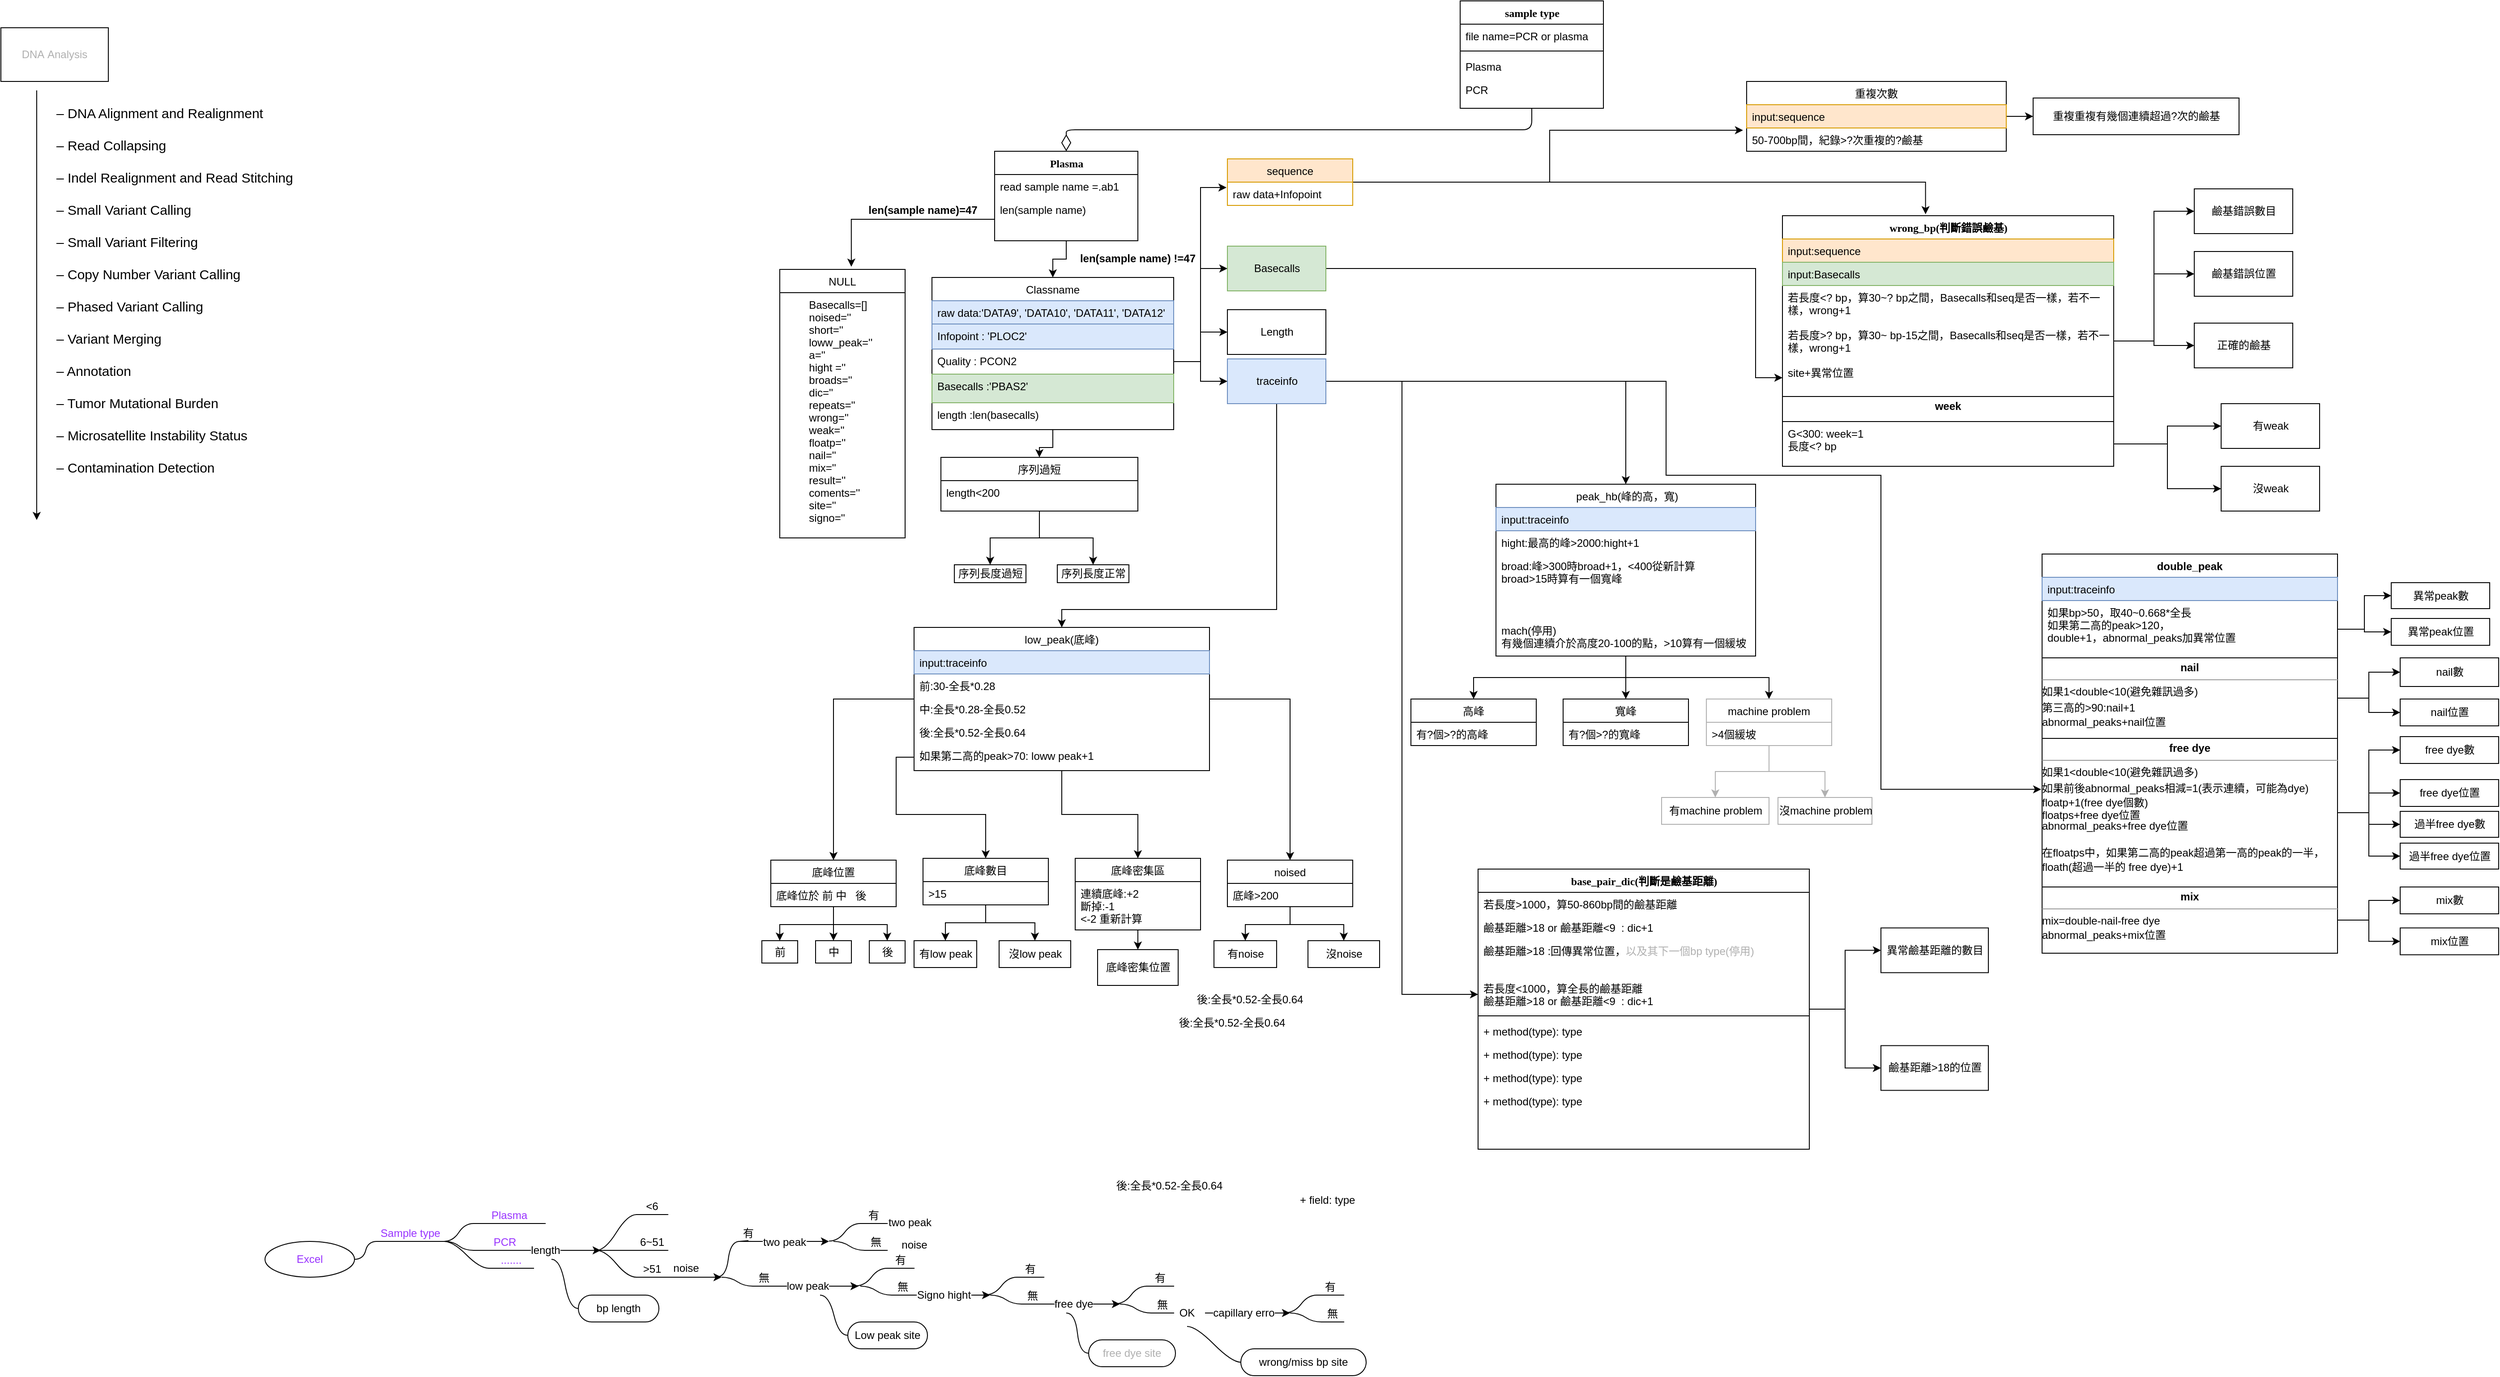 <mxfile version="21.2.1" type="github" pages="2">
  <diagram name="plasma" id="9f46799a-70d6-7492-0946-bef42562c5a5">
    <mxGraphModel dx="3240" dy="1517" grid="1" gridSize="10" guides="1" tooltips="1" connect="1" arrows="1" fold="1" page="1" pageScale="1" pageWidth="1100" pageHeight="850" background="none" math="0" shadow="0">
      <root>
        <mxCell id="0" />
        <mxCell id="1" parent="0" />
        <mxCell id="78961159f06e98e8-17" value="sample type" style="swimlane;html=1;fontStyle=1;align=center;verticalAlign=top;childLayout=stackLayout;horizontal=1;startSize=26;horizontalStack=0;resizeParent=1;resizeLast=0;collapsible=1;marginBottom=0;swimlaneFillColor=#ffffff;rounded=0;shadow=0;comic=0;labelBackgroundColor=none;strokeWidth=1;fillColor=none;fontFamily=Verdana;fontSize=12" parent="1" vertex="1">
          <mxGeometry x="-330" y="-820" width="160" height="120" as="geometry" />
        </mxCell>
        <mxCell id="78961159f06e98e8-21" value="file name=PCR or plasma" style="text;html=1;strokeColor=none;fillColor=none;align=left;verticalAlign=top;spacingLeft=4;spacingRight=4;whiteSpace=wrap;overflow=hidden;rotatable=0;points=[[0,0.5],[1,0.5]];portConstraint=eastwest;" parent="78961159f06e98e8-17" vertex="1">
          <mxGeometry y="26" width="160" height="26" as="geometry" />
        </mxCell>
        <mxCell id="78961159f06e98e8-19" value="" style="line;html=1;strokeWidth=1;fillColor=none;align=left;verticalAlign=middle;spacingTop=-1;spacingLeft=3;spacingRight=3;rotatable=0;labelPosition=right;points=[];portConstraint=eastwest;" parent="78961159f06e98e8-17" vertex="1">
          <mxGeometry y="52" width="160" height="8" as="geometry" />
        </mxCell>
        <mxCell id="78961159f06e98e8-20" value="Plasma&lt;br&gt;" style="text;html=1;strokeColor=none;fillColor=none;align=left;verticalAlign=top;spacingLeft=4;spacingRight=4;whiteSpace=wrap;overflow=hidden;rotatable=0;points=[[0,0.5],[1,0.5]];portConstraint=eastwest;" parent="78961159f06e98e8-17" vertex="1">
          <mxGeometry y="60" width="160" height="26" as="geometry" />
        </mxCell>
        <mxCell id="78961159f06e98e8-27" value="PCR" style="text;html=1;strokeColor=none;fillColor=none;align=left;verticalAlign=top;spacingLeft=4;spacingRight=4;whiteSpace=wrap;overflow=hidden;rotatable=0;points=[[0,0.5],[1,0.5]];portConstraint=eastwest;" parent="78961159f06e98e8-17" vertex="1">
          <mxGeometry y="86" width="160" height="34" as="geometry" />
        </mxCell>
        <mxCell id="odm2Gy0cj7UcZa69bkBb-45" style="edgeStyle=orthogonalEdgeStyle;rounded=0;orthogonalLoop=1;jettySize=auto;html=1;" parent="1" source="78961159f06e98e8-30" target="odm2Gy0cj7UcZa69bkBb-28" edge="1">
          <mxGeometry relative="1" as="geometry" />
        </mxCell>
        <mxCell id="78961159f06e98e8-30" value="Plasma" style="swimlane;html=1;fontStyle=1;align=center;verticalAlign=top;childLayout=stackLayout;horizontal=1;startSize=26;horizontalStack=0;resizeParent=1;resizeLast=0;collapsible=1;marginBottom=0;swimlaneFillColor=#ffffff;rounded=0;shadow=0;comic=0;labelBackgroundColor=none;strokeWidth=1;fillColor=none;fontFamily=Verdana;fontSize=12" parent="1" vertex="1">
          <mxGeometry x="-850" y="-652" width="160" height="100" as="geometry" />
        </mxCell>
        <mxCell id="78961159f06e98e8-31" value="read sample name =.ab1" style="text;html=1;strokeColor=none;fillColor=none;align=left;verticalAlign=top;spacingLeft=4;spacingRight=4;whiteSpace=wrap;overflow=hidden;rotatable=0;points=[[0,0.5],[1,0.5]];portConstraint=eastwest;" parent="78961159f06e98e8-30" vertex="1">
          <mxGeometry y="26" width="160" height="26" as="geometry" />
        </mxCell>
        <mxCell id="78961159f06e98e8-32" value="len(sample name)&lt;br&gt;" style="text;html=1;strokeColor=none;fillColor=none;align=left;verticalAlign=top;spacingLeft=4;spacingRight=4;whiteSpace=wrap;overflow=hidden;rotatable=0;points=[[0,0.5],[1,0.5]];portConstraint=eastwest;" parent="78961159f06e98e8-30" vertex="1">
          <mxGeometry y="52" width="160" height="48" as="geometry" />
        </mxCell>
        <mxCell id="odm2Gy0cj7UcZa69bkBb-178" style="edgeStyle=orthogonalEdgeStyle;rounded=0;orthogonalLoop=1;jettySize=auto;html=1;entryX=0;entryY=0.5;entryDx=0;entryDy=0;strokeColor=#000000;fontColor=#B0B0B0;" parent="1" source="78961159f06e98e8-69" target="odm2Gy0cj7UcZa69bkBb-176" edge="1">
          <mxGeometry relative="1" as="geometry" />
        </mxCell>
        <mxCell id="odm2Gy0cj7UcZa69bkBb-179" style="edgeStyle=orthogonalEdgeStyle;rounded=0;orthogonalLoop=1;jettySize=auto;html=1;entryX=0;entryY=0.5;entryDx=0;entryDy=0;strokeColor=#000000;fontColor=#B0B0B0;" parent="1" source="78961159f06e98e8-69" target="odm2Gy0cj7UcZa69bkBb-177" edge="1">
          <mxGeometry relative="1" as="geometry" />
        </mxCell>
        <mxCell id="78961159f06e98e8-69" value="base_pair_dic(判斷是鹼基距離)" style="swimlane;html=1;fontStyle=1;align=center;verticalAlign=top;childLayout=stackLayout;horizontal=1;startSize=26;horizontalStack=0;resizeParent=1;resizeLast=0;collapsible=1;marginBottom=0;swimlaneFillColor=#ffffff;rounded=0;shadow=0;comic=0;labelBackgroundColor=none;strokeWidth=1;fillColor=none;fontFamily=Verdana;fontSize=12" parent="1" vertex="1">
          <mxGeometry x="-310" y="150" width="370" height="313" as="geometry" />
        </mxCell>
        <mxCell id="78961159f06e98e8-70" value="&lt;span style=&quot;&quot;&gt;若長度&amp;gt;1000，算50-860bp間的鹼基距離&lt;/span&gt;" style="text;html=1;strokeColor=none;fillColor=none;align=left;verticalAlign=top;spacingLeft=4;spacingRight=4;whiteSpace=wrap;overflow=hidden;rotatable=0;points=[[0,0.5],[1,0.5]];portConstraint=eastwest;" parent="78961159f06e98e8-69" vertex="1">
          <mxGeometry y="26" width="370" height="26" as="geometry" />
        </mxCell>
        <mxCell id="78961159f06e98e8-71" value="鹼基距離&amp;gt;18 or 鹼基距離&amp;lt;9&amp;nbsp; : dic+1&lt;br&gt;&amp;nbsp;" style="text;html=1;strokeColor=none;fillColor=none;align=left;verticalAlign=top;spacingLeft=4;spacingRight=4;whiteSpace=wrap;overflow=hidden;rotatable=0;points=[[0,0.5],[1,0.5]];portConstraint=eastwest;" parent="78961159f06e98e8-69" vertex="1">
          <mxGeometry y="52" width="370" height="26" as="geometry" />
        </mxCell>
        <mxCell id="78961159f06e98e8-72" value="鹼基距離&amp;gt;18 :回傳異常位置，&lt;font color=&quot;#b0b0b0&quot;&gt;以及其下一個bp type(停用)&lt;/font&gt;" style="text;html=1;strokeColor=none;fillColor=none;align=left;verticalAlign=top;spacingLeft=4;spacingRight=4;whiteSpace=wrap;overflow=hidden;rotatable=0;points=[[0,0.5],[1,0.5]];portConstraint=eastwest;" parent="78961159f06e98e8-69" vertex="1">
          <mxGeometry y="78" width="370" height="42" as="geometry" />
        </mxCell>
        <mxCell id="78961159f06e98e8-74" value="若長度&amp;lt;1000，算全長的鹼基距離&lt;br&gt;鹼基距離&amp;gt;18 or 鹼基距離&amp;lt;9&amp;nbsp; : dic+1" style="text;html=1;strokeColor=none;fillColor=none;align=left;verticalAlign=top;spacingLeft=4;spacingRight=4;whiteSpace=wrap;overflow=hidden;rotatable=0;points=[[0,0.5],[1,0.5]];portConstraint=eastwest;" parent="78961159f06e98e8-69" vertex="1">
          <mxGeometry y="120" width="370" height="40" as="geometry" />
        </mxCell>
        <mxCell id="78961159f06e98e8-77" value="" style="line;html=1;strokeWidth=1;fillColor=none;align=left;verticalAlign=middle;spacingTop=-1;spacingLeft=3;spacingRight=3;rotatable=0;labelPosition=right;points=[];portConstraint=eastwest;" parent="78961159f06e98e8-69" vertex="1">
          <mxGeometry y="160" width="370" height="8" as="geometry" />
        </mxCell>
        <mxCell id="78961159f06e98e8-78" value="+ method(type): type" style="text;html=1;strokeColor=none;fillColor=none;align=left;verticalAlign=top;spacingLeft=4;spacingRight=4;whiteSpace=wrap;overflow=hidden;rotatable=0;points=[[0,0.5],[1,0.5]];portConstraint=eastwest;" parent="78961159f06e98e8-69" vertex="1">
          <mxGeometry y="168" width="370" height="26" as="geometry" />
        </mxCell>
        <mxCell id="78961159f06e98e8-79" value="+ method(type): type" style="text;html=1;strokeColor=none;fillColor=none;align=left;verticalAlign=top;spacingLeft=4;spacingRight=4;whiteSpace=wrap;overflow=hidden;rotatable=0;points=[[0,0.5],[1,0.5]];portConstraint=eastwest;" parent="78961159f06e98e8-69" vertex="1">
          <mxGeometry y="194" width="370" height="26" as="geometry" />
        </mxCell>
        <mxCell id="78961159f06e98e8-80" value="+ method(type): type" style="text;html=1;strokeColor=none;fillColor=none;align=left;verticalAlign=top;spacingLeft=4;spacingRight=4;whiteSpace=wrap;overflow=hidden;rotatable=0;points=[[0,0.5],[1,0.5]];portConstraint=eastwest;" parent="78961159f06e98e8-69" vertex="1">
          <mxGeometry y="220" width="370" height="26" as="geometry" />
        </mxCell>
        <mxCell id="78961159f06e98e8-81" value="+ method(type): type" style="text;html=1;strokeColor=none;fillColor=none;align=left;verticalAlign=top;spacingLeft=4;spacingRight=4;whiteSpace=wrap;overflow=hidden;rotatable=0;points=[[0,0.5],[1,0.5]];portConstraint=eastwest;" parent="78961159f06e98e8-69" vertex="1">
          <mxGeometry y="246" width="370" height="26" as="geometry" />
        </mxCell>
        <mxCell id="78961159f06e98e8-121" style="edgeStyle=elbowEdgeStyle;html=1;labelBackgroundColor=none;startFill=0;startSize=8;endArrow=diamondThin;endFill=0;endSize=16;fontFamily=Verdana;fontSize=12;elbow=vertical;" parent="1" source="78961159f06e98e8-17" target="78961159f06e98e8-30" edge="1">
          <mxGeometry relative="1" as="geometry">
            <mxPoint x="-550" y="-290.118" as="sourcePoint" />
          </mxGeometry>
        </mxCell>
        <mxCell id="odm2Gy0cj7UcZa69bkBb-11" value="len(sample name)=47" style="text;align=center;fontStyle=1;verticalAlign=middle;spacingLeft=3;spacingRight=3;strokeColor=none;rotatable=0;points=[[0,0.5],[1,0.5]];portConstraint=eastwest;" parent="1" vertex="1">
          <mxGeometry x="-970" y="-600" width="80" height="26" as="geometry" />
        </mxCell>
        <mxCell id="odm2Gy0cj7UcZa69bkBb-19" value="NULL" style="swimlane;fontStyle=0;childLayout=stackLayout;horizontal=1;startSize=26;fillColor=none;horizontalStack=0;resizeParent=1;resizeParentMax=0;resizeLast=0;collapsible=1;marginBottom=0;" parent="1" vertex="1">
          <mxGeometry x="-1090" y="-520" width="140" height="300" as="geometry" />
        </mxCell>
        <mxCell id="odm2Gy0cj7UcZa69bkBb-20" value="        Basecalls=[]&#xa;        noised=&#39;&#39;&#xa;        short=&#39;&#39;&#xa;        loww_peak=&#39;&#39;&#xa;        a=&#39;&#39;&#xa;        hight =&#39;&#39;&#xa;        broads=&#39;&#39;&#xa;        dic=&#39;&#39;&#xa;        repeats=&#39;&#39;&#xa;        wrong=&#39;&#39;&#xa;        weak=&#39;&#39;&#xa;        floatp=&#39;&#39;&#xa;        nail=&#39;&#39;&#xa;        mix=&#39;&#39;&#xa;        result=&#39;&#39;&#xa;        coments=&#39;&#39;&#xa;        site=&#39;&#39;&#xa;        signo=&#39;&#39;" style="text;strokeColor=none;fillColor=none;align=left;verticalAlign=top;spacingLeft=4;spacingRight=4;overflow=hidden;rotatable=0;points=[[0,0.5],[1,0.5]];portConstraint=eastwest;" parent="odm2Gy0cj7UcZa69bkBb-19" vertex="1">
          <mxGeometry y="26" width="140" height="274" as="geometry" />
        </mxCell>
        <mxCell id="odm2Gy0cj7UcZa69bkBb-23" style="edgeStyle=orthogonalEdgeStyle;rounded=0;orthogonalLoop=1;jettySize=auto;html=1;exitX=0;exitY=0.5;exitDx=0;exitDy=0;entryX=0.571;entryY=-0.01;entryDx=0;entryDy=0;entryPerimeter=0;" parent="1" source="78961159f06e98e8-32" target="odm2Gy0cj7UcZa69bkBb-19" edge="1">
          <mxGeometry relative="1" as="geometry" />
        </mxCell>
        <mxCell id="JVS0uPMuODGuAd2nuIWt-7" style="edgeStyle=orthogonalEdgeStyle;rounded=0;orthogonalLoop=1;jettySize=auto;html=1;entryX=0.5;entryY=0;entryDx=0;entryDy=0;strokeColor=#000000;fontSize=12;fontColor=#000000;endArrow=classic;endFill=1;" parent="1" source="odm2Gy0cj7UcZa69bkBb-28" target="JVS0uPMuODGuAd2nuIWt-3" edge="1">
          <mxGeometry relative="1" as="geometry" />
        </mxCell>
        <mxCell id="odm2Gy0cj7UcZa69bkBb-28" value="Classname" style="swimlane;fontStyle=0;childLayout=stackLayout;horizontal=1;startSize=26;fillColor=none;horizontalStack=0;resizeParent=1;resizeParentMax=0;resizeLast=0;collapsible=1;marginBottom=0;" parent="1" vertex="1">
          <mxGeometry x="-920" y="-511" width="270" height="170" as="geometry">
            <mxRectangle x="-900" y="-462" width="100" height="30" as="alternateBounds" />
          </mxGeometry>
        </mxCell>
        <mxCell id="odm2Gy0cj7UcZa69bkBb-29" value="raw data:&#39;DATA9&#39;, &#39;DATA10&#39;, &#39;DATA11&#39;, &#39;DATA12&#39;" style="text;strokeColor=#6c8ebf;fillColor=#dae8fc;align=left;verticalAlign=top;spacingLeft=4;spacingRight=4;overflow=hidden;rotatable=0;points=[[0,0.5],[1,0.5]];portConstraint=eastwest;" parent="odm2Gy0cj7UcZa69bkBb-28" vertex="1">
          <mxGeometry y="26" width="270" height="26" as="geometry" />
        </mxCell>
        <mxCell id="odm2Gy0cj7UcZa69bkBb-31" value="Infopoint : &#39;PLOC2&#39;" style="text;strokeColor=#6c8ebf;fillColor=#dae8fc;align=left;verticalAlign=top;spacingLeft=4;spacingRight=4;overflow=hidden;rotatable=0;points=[[0,0.5],[1,0.5]];portConstraint=eastwest;" parent="odm2Gy0cj7UcZa69bkBb-28" vertex="1">
          <mxGeometry y="52" width="270" height="28" as="geometry" />
        </mxCell>
        <mxCell id="odm2Gy0cj7UcZa69bkBb-35" value="Quality : PCON2" style="text;strokeColor=none;fillColor=none;align=left;verticalAlign=top;spacingLeft=4;spacingRight=4;overflow=hidden;rotatable=0;points=[[0,0.5],[1,0.5]];portConstraint=eastwest;" parent="odm2Gy0cj7UcZa69bkBb-28" vertex="1">
          <mxGeometry y="80" width="270" height="28" as="geometry" />
        </mxCell>
        <mxCell id="odm2Gy0cj7UcZa69bkBb-36" value="Basecalls :&#39;PBAS2&#39;" style="text;strokeColor=#82b366;fillColor=#d5e8d4;align=left;verticalAlign=top;spacingLeft=4;spacingRight=4;overflow=hidden;rotatable=0;points=[[0,0.5],[1,0.5]];portConstraint=eastwest;" parent="odm2Gy0cj7UcZa69bkBb-28" vertex="1">
          <mxGeometry y="108" width="270" height="32" as="geometry" />
        </mxCell>
        <mxCell id="odm2Gy0cj7UcZa69bkBb-38" value="length :len(basecalls)" style="text;strokeColor=none;fillColor=none;align=left;verticalAlign=top;spacingLeft=4;spacingRight=4;overflow=hidden;rotatable=0;points=[[0,0.5],[1,0.5]];portConstraint=eastwest;" parent="odm2Gy0cj7UcZa69bkBb-28" vertex="1">
          <mxGeometry y="140" width="270" height="30" as="geometry" />
        </mxCell>
        <mxCell id="odm2Gy0cj7UcZa69bkBb-173" style="edgeStyle=orthogonalEdgeStyle;rounded=0;orthogonalLoop=1;jettySize=auto;html=1;exitX=1;exitY=0.5;exitDx=0;exitDy=0;entryX=0.432;entryY=-0.006;entryDx=0;entryDy=0;entryPerimeter=0;strokeColor=#000000;fontColor=#B0B0B0;" parent="1" source="odm2Gy0cj7UcZa69bkBb-39" target="odm2Gy0cj7UcZa69bkBb-155" edge="1">
          <mxGeometry relative="1" as="geometry" />
        </mxCell>
        <mxCell id="odm2Gy0cj7UcZa69bkBb-175" style="edgeStyle=orthogonalEdgeStyle;rounded=0;orthogonalLoop=1;jettySize=auto;html=1;exitX=1;exitY=0.5;exitDx=0;exitDy=0;entryX=-0.014;entryY=0.096;entryDx=0;entryDy=0;entryPerimeter=0;strokeColor=#000000;fontColor=#B0B0B0;" parent="1" source="odm2Gy0cj7UcZa69bkBb-39" target="odm2Gy0cj7UcZa69bkBb-146" edge="1">
          <mxGeometry relative="1" as="geometry" />
        </mxCell>
        <mxCell id="odm2Gy0cj7UcZa69bkBb-39" value="sequence" style="swimlane;fontStyle=0;childLayout=stackLayout;horizontal=1;startSize=26;fillColor=#ffe6cc;horizontalStack=0;resizeParent=1;resizeParentMax=0;resizeLast=0;collapsible=1;marginBottom=0;strokeColor=#d79b00;" parent="1" vertex="1">
          <mxGeometry x="-590" y="-643.5" width="140" height="52" as="geometry" />
        </mxCell>
        <mxCell id="odm2Gy0cj7UcZa69bkBb-40" value="raw data+Infopoint" style="text;strokeColor=none;fillColor=none;align=left;verticalAlign=top;spacingLeft=4;spacingRight=4;overflow=hidden;rotatable=0;points=[[0,0.5],[1,0.5]];portConstraint=eastwest;" parent="odm2Gy0cj7UcZa69bkBb-39" vertex="1">
          <mxGeometry y="26" width="140" height="26" as="geometry" />
        </mxCell>
        <mxCell id="odm2Gy0cj7UcZa69bkBb-43" style="edgeStyle=orthogonalEdgeStyle;rounded=0;orthogonalLoop=1;jettySize=auto;html=1;exitX=1;exitY=0.5;exitDx=0;exitDy=0;entryX=-0.007;entryY=0.231;entryDx=0;entryDy=0;entryPerimeter=0;" parent="1" source="odm2Gy0cj7UcZa69bkBb-35" target="odm2Gy0cj7UcZa69bkBb-40" edge="1">
          <mxGeometry relative="1" as="geometry" />
        </mxCell>
        <mxCell id="odm2Gy0cj7UcZa69bkBb-26" value="len(sample name) !=47" style="text;align=center;fontStyle=1;verticalAlign=middle;spacingLeft=3;spacingRight=3;strokeColor=none;rotatable=0;points=[[0,0.5],[1,0.5]];portConstraint=eastwest;" parent="1" vertex="1">
          <mxGeometry x="-730" y="-546" width="80" height="26" as="geometry" />
        </mxCell>
        <mxCell id="odm2Gy0cj7UcZa69bkBb-183" style="edgeStyle=orthogonalEdgeStyle;rounded=0;orthogonalLoop=1;jettySize=auto;html=1;strokeColor=#000000;fontColor=#B0B0B0;" parent="1" source="odm2Gy0cj7UcZa69bkBb-46" target="odm2Gy0cj7UcZa69bkBb-155" edge="1">
          <mxGeometry relative="1" as="geometry">
            <Array as="points">
              <mxPoint y="-521" />
              <mxPoint y="-399" />
            </Array>
          </mxGeometry>
        </mxCell>
        <mxCell id="odm2Gy0cj7UcZa69bkBb-46" value="Basecalls" style="html=1;fillColor=#d5e8d4;strokeColor=#82b366;" parent="1" vertex="1">
          <mxGeometry x="-590" y="-546" width="110" height="50" as="geometry" />
        </mxCell>
        <mxCell id="odm2Gy0cj7UcZa69bkBb-47" value="Length" style="html=1;" parent="1" vertex="1">
          <mxGeometry x="-590" y="-475" width="110" height="50" as="geometry" />
        </mxCell>
        <mxCell id="odm2Gy0cj7UcZa69bkBb-93" style="edgeStyle=orthogonalEdgeStyle;rounded=0;orthogonalLoop=1;jettySize=auto;html=1;entryX=0.5;entryY=0;entryDx=0;entryDy=0;" parent="1" source="odm2Gy0cj7UcZa69bkBb-53" target="odm2Gy0cj7UcZa69bkBb-65" edge="1">
          <mxGeometry relative="1" as="geometry" />
        </mxCell>
        <mxCell id="odm2Gy0cj7UcZa69bkBb-95" style="edgeStyle=orthogonalEdgeStyle;rounded=0;orthogonalLoop=1;jettySize=auto;html=1;" parent="1" source="odm2Gy0cj7UcZa69bkBb-53" target="odm2Gy0cj7UcZa69bkBb-81" edge="1">
          <mxGeometry relative="1" as="geometry" />
        </mxCell>
        <mxCell id="odm2Gy0cj7UcZa69bkBb-96" style="edgeStyle=orthogonalEdgeStyle;rounded=0;orthogonalLoop=1;jettySize=auto;html=1;" parent="1" source="odm2Gy0cj7UcZa69bkBb-53" target="odm2Gy0cj7UcZa69bkBb-87" edge="1">
          <mxGeometry relative="1" as="geometry" />
        </mxCell>
        <mxCell id="odm2Gy0cj7UcZa69bkBb-53" value="low_peak(底峰)" style="swimlane;fontStyle=0;childLayout=stackLayout;horizontal=1;startSize=26;fillColor=none;horizontalStack=0;resizeParent=1;resizeParentMax=0;resizeLast=0;collapsible=1;marginBottom=0;" parent="1" vertex="1">
          <mxGeometry x="-940" y="-120" width="330" height="160" as="geometry" />
        </mxCell>
        <mxCell id="odm2Gy0cj7UcZa69bkBb-54" value="input:traceinfo" style="text;strokeColor=#6c8ebf;fillColor=#dae8fc;align=left;verticalAlign=top;spacingLeft=4;spacingRight=4;overflow=hidden;rotatable=0;points=[[0,0.5],[1,0.5]];portConstraint=eastwest;" parent="odm2Gy0cj7UcZa69bkBb-53" vertex="1">
          <mxGeometry y="26" width="330" height="26" as="geometry" />
        </mxCell>
        <mxCell id="odm2Gy0cj7UcZa69bkBb-55" value="前:30-全長*0.28" style="text;strokeColor=none;fillColor=none;align=left;verticalAlign=top;spacingLeft=4;spacingRight=4;overflow=hidden;rotatable=0;points=[[0,0.5],[1,0.5]];portConstraint=eastwest;" parent="odm2Gy0cj7UcZa69bkBb-53" vertex="1">
          <mxGeometry y="52" width="330" height="26" as="geometry" />
        </mxCell>
        <mxCell id="odm2Gy0cj7UcZa69bkBb-59" value="中:全長*0.28-全長0.52" style="text;strokeColor=none;fillColor=none;align=left;verticalAlign=top;spacingLeft=4;spacingRight=4;overflow=hidden;rotatable=0;points=[[0,0.5],[1,0.5]];portConstraint=eastwest;" parent="odm2Gy0cj7UcZa69bkBb-53" vertex="1">
          <mxGeometry y="78" width="330" height="26" as="geometry" />
        </mxCell>
        <mxCell id="odm2Gy0cj7UcZa69bkBb-58" value="後:全長*0.52-全長0.64" style="text;strokeColor=none;fillColor=none;align=left;verticalAlign=top;spacingLeft=4;spacingRight=4;overflow=hidden;rotatable=0;points=[[0,0.5],[1,0.5]];portConstraint=eastwest;" parent="odm2Gy0cj7UcZa69bkBb-53" vertex="1">
          <mxGeometry y="104" width="330" height="26" as="geometry" />
        </mxCell>
        <mxCell id="odm2Gy0cj7UcZa69bkBb-56" value="如果第二高的peak&gt;70: loww peak+1" style="text;strokeColor=none;fillColor=none;align=left;verticalAlign=top;spacingLeft=4;spacingRight=4;overflow=hidden;rotatable=0;points=[[0,0.5],[1,0.5]];portConstraint=eastwest;" parent="odm2Gy0cj7UcZa69bkBb-53" vertex="1">
          <mxGeometry y="130" width="330" height="30" as="geometry" />
        </mxCell>
        <mxCell id="odm2Gy0cj7UcZa69bkBb-91" style="edgeStyle=orthogonalEdgeStyle;rounded=0;orthogonalLoop=1;jettySize=auto;html=1;" parent="1" source="odm2Gy0cj7UcZa69bkBb-57" target="odm2Gy0cj7UcZa69bkBb-53" edge="1">
          <mxGeometry relative="1" as="geometry">
            <Array as="points">
              <mxPoint x="-535" y="-140" />
              <mxPoint x="-775" y="-140" />
            </Array>
          </mxGeometry>
        </mxCell>
        <mxCell id="odm2Gy0cj7UcZa69bkBb-126" style="edgeStyle=orthogonalEdgeStyle;rounded=0;orthogonalLoop=1;jettySize=auto;html=1;strokeColor=#000000;" parent="1" source="odm2Gy0cj7UcZa69bkBb-57" target="odm2Gy0cj7UcZa69bkBb-122" edge="1">
          <mxGeometry relative="1" as="geometry" />
        </mxCell>
        <mxCell id="odm2Gy0cj7UcZa69bkBb-154" style="edgeStyle=orthogonalEdgeStyle;rounded=0;orthogonalLoop=1;jettySize=auto;html=1;exitX=1;exitY=0.5;exitDx=0;exitDy=0;entryX=0;entryY=0.5;entryDx=0;entryDy=0;strokeColor=#000000;" parent="1" source="odm2Gy0cj7UcZa69bkBb-57" target="78961159f06e98e8-74" edge="1">
          <mxGeometry relative="1" as="geometry" />
        </mxCell>
        <mxCell id="odm2Gy0cj7UcZa69bkBb-233" style="edgeStyle=orthogonalEdgeStyle;rounded=0;orthogonalLoop=1;jettySize=auto;html=1;entryX=-0.003;entryY=0.343;entryDx=0;entryDy=0;entryPerimeter=0;strokeColor=#000000;fontColor=#000000;" parent="1" source="odm2Gy0cj7UcZa69bkBb-57" target="odm2Gy0cj7UcZa69bkBb-205" edge="1">
          <mxGeometry relative="1" as="geometry">
            <Array as="points">
              <mxPoint x="-100" y="-395" />
              <mxPoint x="-100" y="-290" />
              <mxPoint x="140" y="-290" />
              <mxPoint x="140" y="61" />
            </Array>
          </mxGeometry>
        </mxCell>
        <mxCell id="odm2Gy0cj7UcZa69bkBb-57" value="traceinfo" style="html=1;fillColor=#dae8fc;strokeColor=#6c8ebf;" parent="1" vertex="1">
          <mxGeometry x="-590" y="-420" width="110" height="50" as="geometry" />
        </mxCell>
        <mxCell id="odm2Gy0cj7UcZa69bkBb-60" value="後:全長*0.52-全長0.64" style="text;strokeColor=none;fillColor=none;align=left;verticalAlign=top;spacingLeft=4;spacingRight=4;overflow=hidden;rotatable=0;points=[[0,0.5],[1,0.5]];portConstraint=eastwest;" parent="1" vertex="1">
          <mxGeometry x="-630" y="282" width="330" height="26" as="geometry" />
        </mxCell>
        <mxCell id="odm2Gy0cj7UcZa69bkBb-61" value="後:全長*0.52-全長0.64" style="text;strokeColor=none;fillColor=none;align=left;verticalAlign=top;spacingLeft=4;spacingRight=4;overflow=hidden;rotatable=0;points=[[0,0.5],[1,0.5]];portConstraint=eastwest;" parent="1" vertex="1">
          <mxGeometry x="-650" y="308" width="330" height="26" as="geometry" />
        </mxCell>
        <mxCell id="odm2Gy0cj7UcZa69bkBb-64" value="後:全長*0.52-全長0.64" style="text;strokeColor=none;fillColor=none;align=left;verticalAlign=top;spacingLeft=4;spacingRight=4;overflow=hidden;rotatable=0;points=[[0,0.5],[1,0.5]];portConstraint=eastwest;" parent="1" vertex="1">
          <mxGeometry x="-720" y="490" width="330" height="26" as="geometry" />
        </mxCell>
        <mxCell id="odm2Gy0cj7UcZa69bkBb-97" style="edgeStyle=orthogonalEdgeStyle;rounded=0;orthogonalLoop=1;jettySize=auto;html=1;" parent="1" source="odm2Gy0cj7UcZa69bkBb-65" target="odm2Gy0cj7UcZa69bkBb-98" edge="1">
          <mxGeometry relative="1" as="geometry">
            <mxPoint x="-1090" y="230" as="targetPoint" />
          </mxGeometry>
        </mxCell>
        <mxCell id="odm2Gy0cj7UcZa69bkBb-101" style="edgeStyle=orthogonalEdgeStyle;rounded=0;orthogonalLoop=1;jettySize=auto;html=1;entryX=0.5;entryY=0;entryDx=0;entryDy=0;" parent="1" source="odm2Gy0cj7UcZa69bkBb-65" target="odm2Gy0cj7UcZa69bkBb-99" edge="1">
          <mxGeometry relative="1" as="geometry" />
        </mxCell>
        <mxCell id="odm2Gy0cj7UcZa69bkBb-102" style="edgeStyle=orthogonalEdgeStyle;rounded=0;orthogonalLoop=1;jettySize=auto;html=1;entryX=0.5;entryY=0;entryDx=0;entryDy=0;" parent="1" source="odm2Gy0cj7UcZa69bkBb-65" target="odm2Gy0cj7UcZa69bkBb-100" edge="1">
          <mxGeometry relative="1" as="geometry" />
        </mxCell>
        <mxCell id="odm2Gy0cj7UcZa69bkBb-65" value="底峰位置" style="swimlane;fontStyle=0;childLayout=stackLayout;horizontal=1;startSize=26;fillColor=none;horizontalStack=0;resizeParent=1;resizeParentMax=0;resizeLast=0;collapsible=1;marginBottom=0;" parent="1" vertex="1">
          <mxGeometry x="-1100" y="140" width="140" height="52" as="geometry" />
        </mxCell>
        <mxCell id="odm2Gy0cj7UcZa69bkBb-66" value="底峰位於 前 中   後" style="text;strokeColor=none;fillColor=none;align=left;verticalAlign=top;spacingLeft=4;spacingRight=4;overflow=hidden;rotatable=0;points=[[0,0.5],[1,0.5]];portConstraint=eastwest;" parent="odm2Gy0cj7UcZa69bkBb-65" vertex="1">
          <mxGeometry y="26" width="140" height="26" as="geometry" />
        </mxCell>
        <mxCell id="odm2Gy0cj7UcZa69bkBb-105" style="edgeStyle=orthogonalEdgeStyle;rounded=0;orthogonalLoop=1;jettySize=auto;html=1;entryX=0.5;entryY=0;entryDx=0;entryDy=0;" parent="1" source="odm2Gy0cj7UcZa69bkBb-70" target="odm2Gy0cj7UcZa69bkBb-103" edge="1">
          <mxGeometry relative="1" as="geometry" />
        </mxCell>
        <mxCell id="odm2Gy0cj7UcZa69bkBb-106" style="edgeStyle=orthogonalEdgeStyle;rounded=0;orthogonalLoop=1;jettySize=auto;html=1;entryX=0.5;entryY=0;entryDx=0;entryDy=0;" parent="1" source="odm2Gy0cj7UcZa69bkBb-70" target="odm2Gy0cj7UcZa69bkBb-104" edge="1">
          <mxGeometry relative="1" as="geometry" />
        </mxCell>
        <mxCell id="odm2Gy0cj7UcZa69bkBb-70" value="底峰數目" style="swimlane;fontStyle=0;childLayout=stackLayout;horizontal=1;startSize=26;fillColor=none;horizontalStack=0;resizeParent=1;resizeParentMax=0;resizeLast=0;collapsible=1;marginBottom=0;" parent="1" vertex="1">
          <mxGeometry x="-930" y="138" width="140" height="52" as="geometry" />
        </mxCell>
        <mxCell id="odm2Gy0cj7UcZa69bkBb-71" value="&gt;15" style="text;strokeColor=none;fillColor=none;align=left;verticalAlign=top;spacingLeft=4;spacingRight=4;overflow=hidden;rotatable=0;points=[[0,0.5],[1,0.5]];portConstraint=eastwest;" parent="odm2Gy0cj7UcZa69bkBb-70" vertex="1">
          <mxGeometry y="26" width="140" height="26" as="geometry" />
        </mxCell>
        <mxCell id="odm2Gy0cj7UcZa69bkBb-74" style="edgeStyle=orthogonalEdgeStyle;rounded=0;orthogonalLoop=1;jettySize=auto;html=1;exitX=1;exitY=0.5;exitDx=0;exitDy=0;entryX=0;entryY=0.5;entryDx=0;entryDy=0;" parent="1" source="odm2Gy0cj7UcZa69bkBb-35" target="odm2Gy0cj7UcZa69bkBb-46" edge="1">
          <mxGeometry relative="1" as="geometry" />
        </mxCell>
        <mxCell id="odm2Gy0cj7UcZa69bkBb-75" style="edgeStyle=orthogonalEdgeStyle;rounded=0;orthogonalLoop=1;jettySize=auto;html=1;exitX=1;exitY=0.5;exitDx=0;exitDy=0;entryX=0;entryY=0.5;entryDx=0;entryDy=0;" parent="1" source="odm2Gy0cj7UcZa69bkBb-35" target="odm2Gy0cj7UcZa69bkBb-47" edge="1">
          <mxGeometry relative="1" as="geometry" />
        </mxCell>
        <mxCell id="odm2Gy0cj7UcZa69bkBb-76" style="edgeStyle=orthogonalEdgeStyle;rounded=0;orthogonalLoop=1;jettySize=auto;html=1;exitX=1;exitY=0.5;exitDx=0;exitDy=0;entryX=0;entryY=0.5;entryDx=0;entryDy=0;" parent="1" source="odm2Gy0cj7UcZa69bkBb-35" target="odm2Gy0cj7UcZa69bkBb-57" edge="1">
          <mxGeometry relative="1" as="geometry" />
        </mxCell>
        <mxCell id="odm2Gy0cj7UcZa69bkBb-110" style="edgeStyle=orthogonalEdgeStyle;rounded=0;orthogonalLoop=1;jettySize=auto;html=1;" parent="1" source="odm2Gy0cj7UcZa69bkBb-81" target="odm2Gy0cj7UcZa69bkBb-109" edge="1">
          <mxGeometry relative="1" as="geometry" />
        </mxCell>
        <mxCell id="odm2Gy0cj7UcZa69bkBb-81" value="底峰密集區" style="swimlane;fontStyle=0;childLayout=stackLayout;horizontal=1;startSize=26;fillColor=none;horizontalStack=0;resizeParent=1;resizeParentMax=0;resizeLast=0;collapsible=1;marginBottom=0;" parent="1" vertex="1">
          <mxGeometry x="-760" y="138" width="140" height="80" as="geometry" />
        </mxCell>
        <mxCell id="odm2Gy0cj7UcZa69bkBb-82" value="連續底峰:+2&#xa;斷掉:-1&#xa;&lt;-2 重新計算" style="text;strokeColor=none;fillColor=none;align=left;verticalAlign=top;spacingLeft=4;spacingRight=4;overflow=hidden;rotatable=0;points=[[0,0.5],[1,0.5]];portConstraint=eastwest;" parent="odm2Gy0cj7UcZa69bkBb-81" vertex="1">
          <mxGeometry y="26" width="140" height="54" as="geometry" />
        </mxCell>
        <mxCell id="odm2Gy0cj7UcZa69bkBb-80" value="+ field: type" style="text;strokeColor=none;fillColor=none;align=left;verticalAlign=top;spacingLeft=4;spacingRight=4;overflow=hidden;rotatable=0;points=[[0,0.5],[1,0.5]];portConstraint=eastwest;" parent="1" vertex="1">
          <mxGeometry x="-515" y="506" width="140" height="26" as="geometry" />
        </mxCell>
        <mxCell id="odm2Gy0cj7UcZa69bkBb-120" style="edgeStyle=orthogonalEdgeStyle;rounded=0;orthogonalLoop=1;jettySize=auto;html=1;entryX=0.5;entryY=0;entryDx=0;entryDy=0;" parent="1" source="odm2Gy0cj7UcZa69bkBb-87" target="odm2Gy0cj7UcZa69bkBb-118" edge="1">
          <mxGeometry relative="1" as="geometry" />
        </mxCell>
        <mxCell id="odm2Gy0cj7UcZa69bkBb-121" style="edgeStyle=orthogonalEdgeStyle;rounded=0;orthogonalLoop=1;jettySize=auto;html=1;" parent="1" source="odm2Gy0cj7UcZa69bkBb-87" target="odm2Gy0cj7UcZa69bkBb-119" edge="1">
          <mxGeometry relative="1" as="geometry" />
        </mxCell>
        <mxCell id="odm2Gy0cj7UcZa69bkBb-87" value="noised" style="swimlane;fontStyle=0;childLayout=stackLayout;horizontal=1;startSize=26;fillColor=none;horizontalStack=0;resizeParent=1;resizeParentMax=0;resizeLast=0;collapsible=1;marginBottom=0;" parent="1" vertex="1">
          <mxGeometry x="-590" y="140" width="140" height="52" as="geometry" />
        </mxCell>
        <mxCell id="odm2Gy0cj7UcZa69bkBb-88" value="底峰&gt;200" style="text;strokeColor=none;fillColor=none;align=left;verticalAlign=top;spacingLeft=4;spacingRight=4;overflow=hidden;rotatable=0;points=[[0,0.5],[1,0.5]];portConstraint=eastwest;" parent="odm2Gy0cj7UcZa69bkBb-87" vertex="1">
          <mxGeometry y="26" width="140" height="26" as="geometry" />
        </mxCell>
        <mxCell id="odm2Gy0cj7UcZa69bkBb-94" style="edgeStyle=orthogonalEdgeStyle;rounded=0;orthogonalLoop=1;jettySize=auto;html=1;" parent="1" source="odm2Gy0cj7UcZa69bkBb-56" target="odm2Gy0cj7UcZa69bkBb-70" edge="1">
          <mxGeometry relative="1" as="geometry" />
        </mxCell>
        <mxCell id="odm2Gy0cj7UcZa69bkBb-98" value="前" style="html=1;" parent="1" vertex="1">
          <mxGeometry x="-1110" y="230" width="40" height="25" as="geometry" />
        </mxCell>
        <mxCell id="odm2Gy0cj7UcZa69bkBb-99" value="中" style="html=1;" parent="1" vertex="1">
          <mxGeometry x="-1050" y="230" width="40" height="25" as="geometry" />
        </mxCell>
        <mxCell id="odm2Gy0cj7UcZa69bkBb-100" value="後" style="html=1;" parent="1" vertex="1">
          <mxGeometry x="-990" y="230" width="40" height="25" as="geometry" />
        </mxCell>
        <mxCell id="odm2Gy0cj7UcZa69bkBb-103" value="有low peak" style="html=1;" parent="1" vertex="1">
          <mxGeometry x="-940" y="230" width="70" height="30" as="geometry" />
        </mxCell>
        <mxCell id="odm2Gy0cj7UcZa69bkBb-104" value="沒low peak" style="html=1;" parent="1" vertex="1">
          <mxGeometry x="-845" y="230" width="80" height="30" as="geometry" />
        </mxCell>
        <mxCell id="odm2Gy0cj7UcZa69bkBb-109" value="底峰密集位置" style="html=1;" parent="1" vertex="1">
          <mxGeometry x="-735" y="240" width="90" height="40" as="geometry" />
        </mxCell>
        <mxCell id="odm2Gy0cj7UcZa69bkBb-118" value="有noise" style="html=1;" parent="1" vertex="1">
          <mxGeometry x="-605" y="230" width="70" height="30" as="geometry" />
        </mxCell>
        <mxCell id="odm2Gy0cj7UcZa69bkBb-119" value="沒noise" style="html=1;" parent="1" vertex="1">
          <mxGeometry x="-500" y="230" width="80" height="30" as="geometry" />
        </mxCell>
        <mxCell id="odm2Gy0cj7UcZa69bkBb-141" style="edgeStyle=orthogonalEdgeStyle;rounded=0;orthogonalLoop=1;jettySize=auto;html=1;entryX=0.5;entryY=0;entryDx=0;entryDy=0;strokeColor=#000000;" parent="1" source="odm2Gy0cj7UcZa69bkBb-122" target="odm2Gy0cj7UcZa69bkBb-128" edge="1">
          <mxGeometry relative="1" as="geometry" />
        </mxCell>
        <mxCell id="odm2Gy0cj7UcZa69bkBb-142" style="edgeStyle=orthogonalEdgeStyle;rounded=0;orthogonalLoop=1;jettySize=auto;html=1;entryX=0.5;entryY=0;entryDx=0;entryDy=0;strokeColor=#000000;" parent="1" source="odm2Gy0cj7UcZa69bkBb-122" target="odm2Gy0cj7UcZa69bkBb-130" edge="1">
          <mxGeometry relative="1" as="geometry" />
        </mxCell>
        <mxCell id="odm2Gy0cj7UcZa69bkBb-143" style="edgeStyle=orthogonalEdgeStyle;rounded=0;orthogonalLoop=1;jettySize=auto;html=1;strokeColor=#000000;" parent="1" source="odm2Gy0cj7UcZa69bkBb-122" target="odm2Gy0cj7UcZa69bkBb-132" edge="1">
          <mxGeometry relative="1" as="geometry" />
        </mxCell>
        <mxCell id="odm2Gy0cj7UcZa69bkBb-122" value=" peak_hb(峰的高，寬)" style="swimlane;fontStyle=0;childLayout=stackLayout;horizontal=1;startSize=26;fillColor=none;horizontalStack=0;resizeParent=1;resizeParentMax=0;resizeLast=0;collapsible=1;marginBottom=0;" parent="1" vertex="1">
          <mxGeometry x="-290" y="-280" width="290" height="192" as="geometry" />
        </mxCell>
        <mxCell id="odm2Gy0cj7UcZa69bkBb-123" value="input:traceinfo" style="text;strokeColor=#6c8ebf;fillColor=#dae8fc;align=left;verticalAlign=top;spacingLeft=4;spacingRight=4;overflow=hidden;rotatable=0;points=[[0,0.5],[1,0.5]];portConstraint=eastwest;" parent="odm2Gy0cj7UcZa69bkBb-122" vertex="1">
          <mxGeometry y="26" width="290" height="26" as="geometry" />
        </mxCell>
        <mxCell id="odm2Gy0cj7UcZa69bkBb-124" value="hight:最高的峰&gt;2000:hight+1" style="text;strokeColor=none;fillColor=none;align=left;verticalAlign=top;spacingLeft=4;spacingRight=4;overflow=hidden;rotatable=0;points=[[0,0.5],[1,0.5]];portConstraint=eastwest;" parent="odm2Gy0cj7UcZa69bkBb-122" vertex="1">
          <mxGeometry y="52" width="290" height="26" as="geometry" />
        </mxCell>
        <mxCell id="odm2Gy0cj7UcZa69bkBb-125" value="broad:峰&gt;300時broad+1，&lt;400從新計算&#xa;broad&gt;15時算有一個寬峰" style="text;strokeColor=none;fillColor=none;align=left;verticalAlign=top;spacingLeft=4;spacingRight=4;overflow=hidden;rotatable=0;points=[[0,0.5],[1,0.5]];portConstraint=eastwest;" parent="odm2Gy0cj7UcZa69bkBb-122" vertex="1">
          <mxGeometry y="78" width="290" height="72" as="geometry" />
        </mxCell>
        <mxCell id="odm2Gy0cj7UcZa69bkBb-127" value="mach(停用)&#xa;有幾個連續介於高度20-100的點，&gt;10算有一個緩坡" style="text;strokeColor=none;fillColor=none;align=left;verticalAlign=top;spacingLeft=4;spacingRight=4;overflow=hidden;rotatable=0;points=[[0,0.5],[1,0.5]];portConstraint=eastwest;" parent="odm2Gy0cj7UcZa69bkBb-122" vertex="1">
          <mxGeometry y="150" width="290" height="42" as="geometry" />
        </mxCell>
        <mxCell id="odm2Gy0cj7UcZa69bkBb-128" value="高峰" style="swimlane;fontStyle=0;childLayout=stackLayout;horizontal=1;startSize=26;fillColor=none;horizontalStack=0;resizeParent=1;resizeParentMax=0;resizeLast=0;collapsible=1;marginBottom=0;" parent="1" vertex="1">
          <mxGeometry x="-385" y="-40" width="140" height="52" as="geometry" />
        </mxCell>
        <mxCell id="odm2Gy0cj7UcZa69bkBb-129" value="有?個&gt;?的高峰" style="text;strokeColor=none;fillColor=none;align=left;verticalAlign=top;spacingLeft=4;spacingRight=4;overflow=hidden;rotatable=0;points=[[0,0.5],[1,0.5]];portConstraint=eastwest;" parent="odm2Gy0cj7UcZa69bkBb-128" vertex="1">
          <mxGeometry y="26" width="140" height="26" as="geometry" />
        </mxCell>
        <mxCell id="odm2Gy0cj7UcZa69bkBb-130" value="寬峰" style="swimlane;fontStyle=0;childLayout=stackLayout;horizontal=1;startSize=26;fillColor=none;horizontalStack=0;resizeParent=1;resizeParentMax=0;resizeLast=0;collapsible=1;marginBottom=0;" parent="1" vertex="1">
          <mxGeometry x="-215" y="-40" width="140" height="52" as="geometry" />
        </mxCell>
        <mxCell id="odm2Gy0cj7UcZa69bkBb-131" value="有?個&gt;?的寬峰" style="text;strokeColor=none;fillColor=none;align=left;verticalAlign=top;spacingLeft=4;spacingRight=4;overflow=hidden;rotatable=0;points=[[0,0.5],[1,0.5]];portConstraint=eastwest;" parent="odm2Gy0cj7UcZa69bkBb-130" vertex="1">
          <mxGeometry y="26" width="140" height="26" as="geometry" />
        </mxCell>
        <mxCell id="odm2Gy0cj7UcZa69bkBb-139" style="edgeStyle=orthogonalEdgeStyle;rounded=0;orthogonalLoop=1;jettySize=auto;html=1;entryX=0.5;entryY=0;entryDx=0;entryDy=0;strokeColor=#B0B0B0;" parent="1" source="odm2Gy0cj7UcZa69bkBb-132" target="odm2Gy0cj7UcZa69bkBb-137" edge="1">
          <mxGeometry relative="1" as="geometry" />
        </mxCell>
        <mxCell id="odm2Gy0cj7UcZa69bkBb-140" style="edgeStyle=orthogonalEdgeStyle;rounded=0;orthogonalLoop=1;jettySize=auto;html=1;entryX=0.5;entryY=0;entryDx=0;entryDy=0;strokeColor=#B0B0B0;" parent="1" source="odm2Gy0cj7UcZa69bkBb-132" target="odm2Gy0cj7UcZa69bkBb-136" edge="1">
          <mxGeometry relative="1" as="geometry" />
        </mxCell>
        <mxCell id="odm2Gy0cj7UcZa69bkBb-132" value="machine problem" style="swimlane;fontStyle=0;childLayout=stackLayout;horizontal=1;startSize=26;fillColor=none;horizontalStack=0;resizeParent=1;resizeParentMax=0;resizeLast=0;collapsible=1;marginBottom=0;strokeColor=#B0B0B0;" parent="1" vertex="1">
          <mxGeometry x="-55" y="-40" width="140" height="52" as="geometry" />
        </mxCell>
        <mxCell id="odm2Gy0cj7UcZa69bkBb-133" value="&gt;4個緩坡" style="text;strokeColor=#B0B0B0;fillColor=none;align=left;verticalAlign=top;spacingLeft=4;spacingRight=4;overflow=hidden;rotatable=0;points=[[0,0.5],[1,0.5]];portConstraint=eastwest;" parent="odm2Gy0cj7UcZa69bkBb-132" vertex="1">
          <mxGeometry y="26" width="140" height="26" as="geometry" />
        </mxCell>
        <mxCell id="odm2Gy0cj7UcZa69bkBb-136" value="有machine problem" style="html=1;strokeColor=#B0B0B0;" parent="1" vertex="1">
          <mxGeometry x="-105" y="70" width="120" height="30" as="geometry" />
        </mxCell>
        <mxCell id="odm2Gy0cj7UcZa69bkBb-137" value="沒machine problem" style="html=1;strokeColor=#B0B0B0;" parent="1" vertex="1">
          <mxGeometry x="25" y="70" width="105" height="30" as="geometry" />
        </mxCell>
        <mxCell id="odm2Gy0cj7UcZa69bkBb-180" style="edgeStyle=orthogonalEdgeStyle;rounded=0;orthogonalLoop=1;jettySize=auto;html=1;strokeColor=#000000;fontColor=#B0B0B0;" parent="1" source="odm2Gy0cj7UcZa69bkBb-144" target="odm2Gy0cj7UcZa69bkBb-149" edge="1">
          <mxGeometry relative="1" as="geometry" />
        </mxCell>
        <mxCell id="odm2Gy0cj7UcZa69bkBb-144" value="重複次數" style="swimlane;fontStyle=0;childLayout=stackLayout;horizontal=1;startSize=26;fillColor=none;horizontalStack=0;resizeParent=1;resizeParentMax=0;resizeLast=0;collapsible=1;marginBottom=0;" parent="1" vertex="1">
          <mxGeometry x="-10" y="-730" width="290" height="78" as="geometry" />
        </mxCell>
        <mxCell id="odm2Gy0cj7UcZa69bkBb-145" value="input:sequence" style="text;strokeColor=#d79b00;fillColor=#ffe6cc;align=left;verticalAlign=top;spacingLeft=4;spacingRight=4;overflow=hidden;rotatable=0;points=[[0,0.5],[1,0.5]];portConstraint=eastwest;" parent="odm2Gy0cj7UcZa69bkBb-144" vertex="1">
          <mxGeometry y="26" width="290" height="26" as="geometry" />
        </mxCell>
        <mxCell id="odm2Gy0cj7UcZa69bkBb-146" value="50-700bp間，紀錄&gt;?次重複的?鹼基" style="text;strokeColor=none;fillColor=none;align=left;verticalAlign=top;spacingLeft=4;spacingRight=4;overflow=hidden;rotatable=0;points=[[0,0.5],[1,0.5]];portConstraint=eastwest;" parent="odm2Gy0cj7UcZa69bkBb-144" vertex="1">
          <mxGeometry y="52" width="290" height="26" as="geometry" />
        </mxCell>
        <mxCell id="odm2Gy0cj7UcZa69bkBb-192" style="edgeStyle=orthogonalEdgeStyle;rounded=0;orthogonalLoop=1;jettySize=auto;html=1;entryX=0;entryY=0.5;entryDx=0;entryDy=0;strokeColor=#000000;fontColor=#000000;" parent="1" source="odm2Gy0cj7UcZa69bkBb-155" target="odm2Gy0cj7UcZa69bkBb-186" edge="1">
          <mxGeometry relative="1" as="geometry" />
        </mxCell>
        <mxCell id="odm2Gy0cj7UcZa69bkBb-194" style="edgeStyle=orthogonalEdgeStyle;rounded=0;orthogonalLoop=1;jettySize=auto;html=1;strokeColor=#000000;fontColor=#000000;" parent="1" source="odm2Gy0cj7UcZa69bkBb-155" target="odm2Gy0cj7UcZa69bkBb-187" edge="1">
          <mxGeometry relative="1" as="geometry" />
        </mxCell>
        <mxCell id="odm2Gy0cj7UcZa69bkBb-195" style="edgeStyle=orthogonalEdgeStyle;rounded=0;orthogonalLoop=1;jettySize=auto;html=1;entryX=0;entryY=0.5;entryDx=0;entryDy=0;strokeColor=#000000;fontColor=#000000;" parent="1" source="odm2Gy0cj7UcZa69bkBb-155" target="odm2Gy0cj7UcZa69bkBb-188" edge="1">
          <mxGeometry relative="1" as="geometry" />
        </mxCell>
        <mxCell id="odm2Gy0cj7UcZa69bkBb-155" value="wrong_bp(判斷錯誤鹼基)" style="swimlane;html=1;fontStyle=1;align=center;verticalAlign=top;childLayout=stackLayout;horizontal=1;startSize=26;horizontalStack=0;resizeParent=1;resizeLast=0;collapsible=1;marginBottom=0;swimlaneFillColor=#ffffff;rounded=0;shadow=0;comic=0;labelBackgroundColor=none;strokeWidth=1;fillColor=none;fontFamily=Verdana;fontSize=12" parent="1" vertex="1">
          <mxGeometry x="30" y="-580" width="370" height="280" as="geometry" />
        </mxCell>
        <mxCell id="odm2Gy0cj7UcZa69bkBb-171" value="input:sequence" style="text;strokeColor=#d79b00;fillColor=#ffe6cc;align=left;verticalAlign=top;spacingLeft=4;spacingRight=4;overflow=hidden;rotatable=0;points=[[0,0.5],[1,0.5]];portConstraint=eastwest;" parent="odm2Gy0cj7UcZa69bkBb-155" vertex="1">
          <mxGeometry y="26" width="370" height="26" as="geometry" />
        </mxCell>
        <mxCell id="odm2Gy0cj7UcZa69bkBb-172" value="input:Basecalls" style="text;strokeColor=#82b366;fillColor=#d5e8d4;align=left;verticalAlign=top;spacingLeft=4;spacingRight=4;overflow=hidden;rotatable=0;points=[[0,0.5],[1,0.5]];portConstraint=eastwest;" parent="odm2Gy0cj7UcZa69bkBb-155" vertex="1">
          <mxGeometry y="52" width="370" height="26" as="geometry" />
        </mxCell>
        <mxCell id="odm2Gy0cj7UcZa69bkBb-156" value="&lt;span style=&quot;&quot;&gt;若長度&amp;lt;?&lt;span style=&quot;&quot;&gt; &lt;/span&gt;bp，算30~&lt;/span&gt;?&lt;span style=&quot;&quot;&gt; &lt;/span&gt;bp之間&lt;span style=&quot;&quot;&gt;，&lt;/span&gt;Basecalls和seq是否一樣，若不一樣，wrong+1" style="text;html=1;strokeColor=none;fillColor=none;align=left;verticalAlign=top;spacingLeft=4;spacingRight=4;whiteSpace=wrap;overflow=hidden;rotatable=0;points=[[0,0.5],[1,0.5]];portConstraint=eastwest;" parent="odm2Gy0cj7UcZa69bkBb-155" vertex="1">
          <mxGeometry y="78" width="370" height="42" as="geometry" />
        </mxCell>
        <mxCell id="odm2Gy0cj7UcZa69bkBb-184" value="&lt;span style=&quot;&quot;&gt;若長度&amp;gt;?&lt;span style=&quot;&quot;&gt; &lt;/span&gt;bp，算30~&lt;/span&gt;&lt;span style=&quot;&quot;&gt;&amp;nbsp;&lt;/span&gt;bp-15之間&lt;span style=&quot;&quot;&gt;，&lt;/span&gt;Basecalls和seq是否一樣，若不一樣，wrong+1" style="text;html=1;strokeColor=none;fillColor=none;align=left;verticalAlign=top;spacingLeft=4;spacingRight=4;whiteSpace=wrap;overflow=hidden;rotatable=0;points=[[0,0.5],[1,0.5]];portConstraint=eastwest;" parent="odm2Gy0cj7UcZa69bkBb-155" vertex="1">
          <mxGeometry y="120" width="370" height="42" as="geometry" />
        </mxCell>
        <mxCell id="odm2Gy0cj7UcZa69bkBb-159" value="site+異常位置" style="text;html=1;strokeColor=none;fillColor=none;align=left;verticalAlign=top;spacingLeft=4;spacingRight=4;whiteSpace=wrap;overflow=hidden;rotatable=0;points=[[0,0.5],[1,0.5]];portConstraint=eastwest;" parent="odm2Gy0cj7UcZa69bkBb-155" vertex="1">
          <mxGeometry y="162" width="370" height="40" as="geometry" />
        </mxCell>
        <mxCell id="odm2Gy0cj7UcZa69bkBb-204" value="&lt;p style=&quot;margin:0px;margin-top:4px;text-align:center;&quot;&gt;&lt;span style=&quot;font-weight: 700; text-align: left;&quot;&gt;week&lt;/span&gt;&lt;br&gt;&lt;/p&gt;" style="verticalAlign=top;align=left;overflow=fill;fontSize=12;fontFamily=Helvetica;html=1;strokeColor=#000000;fontColor=#000000;" parent="odm2Gy0cj7UcZa69bkBb-155" vertex="1">
          <mxGeometry y="202" width="370" height="28" as="geometry" />
        </mxCell>
        <mxCell id="odm2Gy0cj7UcZa69bkBb-163" value="&lt;span style=&quot;font-weight: normal;&quot;&gt;G&amp;lt;300: week=1&lt;br&gt;&lt;/span&gt;&lt;span style=&quot;font-weight: 400;&quot;&gt;長度&amp;lt;?&lt;/span&gt;&lt;span style=&quot;font-weight: 400;&quot;&gt;&amp;nbsp;&lt;/span&gt;&lt;span style=&quot;font-weight: 400;&quot;&gt;bp&lt;/span&gt;&lt;span style=&quot;font-weight: normal;&quot;&gt;&lt;br&gt;&lt;/span&gt;" style="text;html=1;strokeColor=none;fillColor=none;align=left;verticalAlign=top;spacingLeft=4;spacingRight=4;whiteSpace=wrap;overflow=hidden;rotatable=0;points=[[0,0.5],[1,0.5]];portConstraint=eastwest;fontStyle=1" parent="odm2Gy0cj7UcZa69bkBb-155" vertex="1">
          <mxGeometry y="230" width="370" height="50" as="geometry" />
        </mxCell>
        <mxCell id="odm2Gy0cj7UcZa69bkBb-176" value="異常鹼基距離的數目" style="html=1;" parent="1" vertex="1">
          <mxGeometry x="140" y="215.75" width="120" height="50" as="geometry" />
        </mxCell>
        <mxCell id="odm2Gy0cj7UcZa69bkBb-177" value="鹼基距離&amp;gt;18的位置" style="html=1;" parent="1" vertex="1">
          <mxGeometry x="140" y="347.25" width="120" height="50" as="geometry" />
        </mxCell>
        <mxCell id="odm2Gy0cj7UcZa69bkBb-149" value="&lt;span style=&quot;text-align: left;&quot;&gt;重複重複有幾個連續超過?次的鹼基&lt;/span&gt;" style="html=1;" parent="1" vertex="1">
          <mxGeometry x="310" y="-711.5" width="230" height="41" as="geometry" />
        </mxCell>
        <mxCell id="odm2Gy0cj7UcZa69bkBb-186" value="&lt;font color=&quot;#000000&quot;&gt;鹼基錯誤數目&lt;/font&gt;" style="html=1;strokeColor=#000000;fontColor=#B0B0B0;" parent="1" vertex="1">
          <mxGeometry x="490" y="-610" width="110" height="50" as="geometry" />
        </mxCell>
        <mxCell id="odm2Gy0cj7UcZa69bkBb-187" value="&lt;font color=&quot;#000000&quot;&gt;鹼基錯誤位置&lt;/font&gt;" style="html=1;strokeColor=#000000;fontColor=#B0B0B0;" parent="1" vertex="1">
          <mxGeometry x="490" y="-540" width="110" height="50" as="geometry" />
        </mxCell>
        <mxCell id="odm2Gy0cj7UcZa69bkBb-188" value="&lt;font color=&quot;#000000&quot;&gt;正確的鹼基&lt;/font&gt;" style="html=1;strokeColor=#000000;fontColor=#B0B0B0;" parent="1" vertex="1">
          <mxGeometry x="490" y="-460" width="110" height="50" as="geometry" />
        </mxCell>
        <mxCell id="odm2Gy0cj7UcZa69bkBb-190" value="&lt;font color=&quot;#000000&quot;&gt;有weak&lt;/font&gt;" style="html=1;strokeColor=#000000;fontColor=#B0B0B0;" parent="1" vertex="1">
          <mxGeometry x="520" y="-370" width="110" height="50" as="geometry" />
        </mxCell>
        <mxCell id="odm2Gy0cj7UcZa69bkBb-191" value="&lt;font color=&quot;#000000&quot;&gt;沒weak&lt;/font&gt;" style="html=1;strokeColor=#000000;fontColor=#B0B0B0;" parent="1" vertex="1">
          <mxGeometry x="520" y="-300" width="110" height="50" as="geometry" />
        </mxCell>
        <mxCell id="odm2Gy0cj7UcZa69bkBb-196" style="edgeStyle=orthogonalEdgeStyle;rounded=0;orthogonalLoop=1;jettySize=auto;html=1;exitX=1;exitY=0.5;exitDx=0;exitDy=0;strokeColor=#000000;fontColor=#000000;" parent="1" source="odm2Gy0cj7UcZa69bkBb-163" target="odm2Gy0cj7UcZa69bkBb-190" edge="1">
          <mxGeometry relative="1" as="geometry" />
        </mxCell>
        <mxCell id="odm2Gy0cj7UcZa69bkBb-197" style="edgeStyle=orthogonalEdgeStyle;rounded=0;orthogonalLoop=1;jettySize=auto;html=1;entryX=0;entryY=0.5;entryDx=0;entryDy=0;strokeColor=#000000;fontColor=#000000;" parent="1" source="odm2Gy0cj7UcZa69bkBb-163" target="odm2Gy0cj7UcZa69bkBb-191" edge="1">
          <mxGeometry relative="1" as="geometry" />
        </mxCell>
        <mxCell id="odm2Gy0cj7UcZa69bkBb-198" value="double_peak" style="swimlane;fontStyle=1;align=center;verticalAlign=top;childLayout=stackLayout;horizontal=1;startSize=26;horizontalStack=0;resizeParent=1;resizeParentMax=0;resizeLast=0;collapsible=1;marginBottom=0;strokeColor=#000000;fontColor=#000000;" parent="1" vertex="1">
          <mxGeometry x="320" y="-202" width="330" height="446" as="geometry" />
        </mxCell>
        <mxCell id="odm2Gy0cj7UcZa69bkBb-232" value="input:traceinfo" style="text;strokeColor=#6c8ebf;fillColor=#dae8fc;align=left;verticalAlign=top;spacingLeft=4;spacingRight=4;overflow=hidden;rotatable=0;points=[[0,0.5],[1,0.5]];portConstraint=eastwest;" parent="odm2Gy0cj7UcZa69bkBb-198" vertex="1">
          <mxGeometry y="26" width="330" height="26" as="geometry" />
        </mxCell>
        <mxCell id="odm2Gy0cj7UcZa69bkBb-199" value="如果bp&gt;50，取40~0.668*全長&#xa;如果第二高的peak&gt;120，&#xa;double+1，abnormal_peaks加異常位置" style="text;strokeColor=none;fillColor=none;align=left;verticalAlign=top;spacingLeft=4;spacingRight=4;overflow=hidden;rotatable=0;points=[[0,0.5],[1,0.5]];portConstraint=eastwest;fontColor=#000000;" parent="odm2Gy0cj7UcZa69bkBb-198" vertex="1">
          <mxGeometry y="52" width="330" height="64" as="geometry" />
        </mxCell>
        <mxCell id="odm2Gy0cj7UcZa69bkBb-203" value="&lt;p style=&quot;margin:0px;margin-top:4px;text-align:center;&quot;&gt;&lt;b&gt;nail&lt;/b&gt;&lt;/p&gt;&lt;hr size=&quot;1&quot;&gt;&lt;div style=&quot;height:2px;&quot;&gt;如果1&amp;lt;double&amp;lt;10(避免雜訊過多)&lt;/div&gt;&lt;div style=&quot;height:2px;&quot;&gt;&lt;br&gt;&lt;/div&gt;&lt;div style=&quot;height:2px;&quot;&gt;&lt;br&gt;&lt;/div&gt;&lt;div style=&quot;height:2px;&quot;&gt;&lt;br&gt;&lt;/div&gt;&lt;div style=&quot;height:2px;&quot;&gt;&lt;br&gt;&lt;/div&gt;&lt;div style=&quot;height:2px;&quot;&gt;&lt;br&gt;&lt;/div&gt;&lt;div style=&quot;height:2px;&quot;&gt;&lt;br&gt;&lt;/div&gt;&lt;div style=&quot;height:2px;&quot;&gt;&lt;br&gt;&lt;/div&gt;&lt;div style=&quot;height:2px;&quot;&gt;&lt;br&gt;&lt;/div&gt;&lt;div style=&quot;height:2px;&quot;&gt;第三高的&amp;gt;90:nail+1&lt;/div&gt;&lt;div style=&quot;height:2px;&quot;&gt;&lt;br&gt;&lt;/div&gt;&lt;div style=&quot;height:2px;&quot;&gt;&lt;br&gt;&lt;/div&gt;&lt;div style=&quot;height:2px;&quot;&gt;&lt;br&gt;&lt;/div&gt;&lt;div style=&quot;height:2px;&quot;&gt;&lt;br&gt;&lt;/div&gt;&lt;div style=&quot;height:2px;&quot;&gt;&lt;br&gt;&lt;/div&gt;&lt;div style=&quot;height:2px;&quot;&gt;&lt;br&gt;&lt;/div&gt;&lt;div style=&quot;height:2px;&quot;&gt;&lt;br&gt;&lt;/div&gt;&lt;div style=&quot;height:2px;&quot;&gt;abnormal_peaks+nail位置&lt;br&gt;&lt;/div&gt;&lt;div style=&quot;height:2px;&quot;&gt;&lt;br&gt;&lt;/div&gt;&lt;div style=&quot;height:2px;&quot;&gt;&lt;br&gt;&lt;/div&gt;&lt;div style=&quot;height:2px;&quot;&gt;&lt;br&gt;&lt;/div&gt;" style="verticalAlign=top;align=left;overflow=fill;fontSize=12;fontFamily=Helvetica;html=1;strokeColor=#000000;fontColor=#000000;" parent="odm2Gy0cj7UcZa69bkBb-198" vertex="1">
          <mxGeometry y="116" width="330" height="90" as="geometry" />
        </mxCell>
        <mxCell id="odm2Gy0cj7UcZa69bkBb-205" value="&lt;p style=&quot;margin: 4px 0px 0px; text-align: center;&quot;&gt;&lt;b&gt;free dye&lt;/b&gt;&lt;/p&gt;&lt;hr size=&quot;1&quot;&gt;&lt;div style=&quot;height: 2px;&quot;&gt;如果1&amp;lt;double&amp;lt;10(避免雜訊過多)&lt;/div&gt;&lt;div style=&quot;height: 2px;&quot;&gt;&lt;br&gt;&lt;/div&gt;&lt;div style=&quot;height: 2px;&quot;&gt;&lt;br&gt;&lt;/div&gt;&lt;div style=&quot;height: 2px;&quot;&gt;&lt;br&gt;&lt;/div&gt;&lt;div style=&quot;height: 2px;&quot;&gt;&lt;br&gt;&lt;/div&gt;&lt;div style=&quot;height: 2px;&quot;&gt;&lt;br&gt;&lt;/div&gt;&lt;div style=&quot;height: 2px;&quot;&gt;&lt;br&gt;&lt;/div&gt;&lt;div style=&quot;height: 2px;&quot;&gt;&lt;br&gt;&lt;/div&gt;&lt;div style=&quot;height: 2px;&quot;&gt;&lt;br&gt;&lt;/div&gt;&lt;div style=&quot;height: 2px;&quot;&gt;如果前後abnormal_peaks相減=1(表示連續，可能為dye)&lt;br&gt;&lt;/div&gt;&lt;div style=&quot;height: 2px;&quot;&gt;&lt;br&gt;&lt;/div&gt;&lt;div style=&quot;height: 2px;&quot;&gt;&lt;br&gt;&lt;/div&gt;&lt;div style=&quot;height: 2px;&quot;&gt;&lt;br&gt;&lt;/div&gt;&lt;div style=&quot;height: 2px;&quot;&gt;&lt;br&gt;&lt;/div&gt;&lt;div style=&quot;height: 2px;&quot;&gt;&lt;br&gt;&lt;/div&gt;&lt;div style=&quot;height: 2px;&quot;&gt;&lt;br&gt;&lt;/div&gt;&lt;div style=&quot;height: 2px;&quot;&gt;&lt;br&gt;&lt;/div&gt;&lt;div style=&quot;height: 2px;&quot;&gt;floatp+1(free dye個數)&lt;br&gt;&lt;/div&gt;&lt;div style=&quot;height: 2px;&quot;&gt;&lt;br&gt;&lt;/div&gt;&lt;div style=&quot;height: 2px;&quot;&gt;&lt;br&gt;&lt;/div&gt;&lt;div style=&quot;height: 2px;&quot;&gt;&lt;br&gt;&lt;/div&gt;&lt;div style=&quot;height: 2px;&quot;&gt;&lt;br&gt;&lt;/div&gt;&lt;div style=&quot;height: 2px;&quot;&gt;&lt;br&gt;&lt;/div&gt;&lt;div style=&quot;height: 2px;&quot;&gt;&lt;br&gt;&lt;/div&gt;&lt;div style=&quot;height: 2px;&quot;&gt;floatps+free dye位置&lt;br&gt;&lt;/div&gt;&lt;div style=&quot;height: 2px;&quot;&gt;&lt;br&gt;&lt;/div&gt;&lt;div style=&quot;height: 2px;&quot;&gt;&lt;br&gt;&lt;/div&gt;&lt;div style=&quot;height: 2px;&quot;&gt;&lt;br&gt;&lt;/div&gt;&lt;div style=&quot;height: 2px;&quot;&gt;&lt;br&gt;&lt;/div&gt;&lt;div style=&quot;height: 2px;&quot;&gt;&lt;br&gt;&lt;/div&gt;&lt;div style=&quot;height: 2px;&quot;&gt;abnormal_peaks+free dye位置&lt;br&gt;&lt;/div&gt;&lt;div style=&quot;height: 2px;&quot;&gt;&lt;br&gt;&lt;/div&gt;&lt;div style=&quot;height: 2px;&quot;&gt;&lt;br&gt;&lt;/div&gt;&lt;div style=&quot;height: 2px;&quot;&gt;&lt;br&gt;&lt;/div&gt;&lt;div style=&quot;height: 2px;&quot;&gt;&lt;br&gt;&lt;/div&gt;&lt;div style=&quot;height: 2px;&quot;&gt;&lt;br&gt;&lt;/div&gt;&lt;div style=&quot;height: 2px;&quot;&gt;&lt;br&gt;&lt;/div&gt;&lt;div style=&quot;height: 2px;&quot;&gt;&lt;br&gt;&lt;/div&gt;&lt;div style=&quot;height: 2px;&quot;&gt;&lt;br&gt;&lt;/div&gt;&lt;div style=&quot;height: 2px;&quot;&gt;&lt;br&gt;&lt;/div&gt;&lt;div style=&quot;height: 2px;&quot;&gt;&lt;br&gt;&lt;/div&gt;&lt;div style=&quot;height: 2px;&quot;&gt;&lt;br&gt;&lt;/div&gt;&lt;div style=&quot;height: 2px;&quot;&gt;&lt;br&gt;&lt;/div&gt;&lt;div style=&quot;height: 2px;&quot;&gt;&lt;br&gt;&lt;/div&gt;&lt;div style=&quot;height: 2px;&quot;&gt;&lt;br&gt;&lt;/div&gt;&lt;div style=&quot;height: 2px;&quot;&gt;在floatps中，如果第二高的peak超過第一高的peak的一半，&lt;/div&gt;&lt;div style=&quot;height: 2px;&quot;&gt;&lt;br&gt;&lt;/div&gt;&lt;div style=&quot;height: 2px;&quot;&gt;&lt;br&gt;&lt;/div&gt;&lt;div style=&quot;height: 2px;&quot;&gt;&lt;br&gt;&lt;/div&gt;&lt;div style=&quot;height: 2px;&quot;&gt;&lt;br&gt;&lt;/div&gt;&lt;div style=&quot;height: 2px;&quot;&gt;&lt;br&gt;&lt;/div&gt;&lt;div style=&quot;height: 2px;&quot;&gt;&lt;br&gt;&lt;/div&gt;&lt;div style=&quot;height: 2px;&quot;&gt;&lt;br&gt;&lt;/div&gt;&lt;div style=&quot;height: 2px;&quot;&gt;floath(超過一半的 free dye)+1&lt;/div&gt;&lt;div style=&quot;height: 2px;&quot;&gt;&lt;br&gt;&lt;/div&gt;&lt;div style=&quot;height: 2px;&quot;&gt;&lt;br&gt;&lt;/div&gt;&lt;div style=&quot;height: 2px;&quot;&gt;&lt;br&gt;&lt;/div&gt;&lt;div style=&quot;height: 2px;&quot;&gt;&lt;br&gt;&lt;/div&gt;&lt;div style=&quot;height: 2px;&quot;&gt;&lt;br&gt;&lt;/div&gt;&lt;div style=&quot;height: 2px;&quot;&gt;&lt;br&gt;&lt;/div&gt;&lt;div style=&quot;height: 2px;&quot;&gt;&lt;br&gt;&lt;/div&gt;&lt;div style=&quot;height: 2px;&quot;&gt;&lt;br&gt;&lt;/div&gt;&lt;div style=&quot;height: 2px;&quot;&gt;&lt;br&gt;&lt;/div&gt;&lt;div style=&quot;height: 2px;&quot;&gt;&lt;br&gt;&lt;/div&gt;&lt;div style=&quot;height: 2px;&quot;&gt;&lt;br&gt;&lt;/div&gt;&lt;div style=&quot;height: 2px;&quot;&gt;&lt;br&gt;&lt;/div&gt;&lt;div style=&quot;height: 2px;&quot;&gt;&lt;br&gt;&lt;/div&gt;" style="verticalAlign=top;align=left;overflow=fill;fontSize=12;fontFamily=Helvetica;html=1;strokeColor=#000000;fontColor=#000000;" parent="odm2Gy0cj7UcZa69bkBb-198" vertex="1">
          <mxGeometry y="206" width="330" height="166" as="geometry" />
        </mxCell>
        <mxCell id="odm2Gy0cj7UcZa69bkBb-206" value="&lt;p style=&quot;margin:0px;margin-top:4px;text-align:center;&quot;&gt;&lt;b&gt;mix&lt;/b&gt;&lt;/p&gt;&lt;hr size=&quot;1&quot;&gt;&lt;div style=&quot;height:2px;&quot;&gt;mix=double-nail-free dye&lt;/div&gt;&lt;div style=&quot;height:2px;&quot;&gt;&lt;br&gt;&lt;/div&gt;&lt;div style=&quot;height:2px;&quot;&gt;&lt;br&gt;&lt;/div&gt;&lt;div style=&quot;height:2px;&quot;&gt;&lt;br&gt;&lt;/div&gt;&lt;div style=&quot;height:2px;&quot;&gt;&lt;br&gt;&lt;/div&gt;&lt;div style=&quot;height:2px;&quot;&gt;&lt;br&gt;&lt;/div&gt;&lt;div style=&quot;height:2px;&quot;&gt;&lt;br&gt;&lt;/div&gt;&lt;div style=&quot;height:2px;&quot;&gt;&lt;br&gt;&lt;/div&gt;&lt;div style=&quot;height:2px;&quot;&gt;abnormal_peaks+mix位置&lt;br&gt;&lt;/div&gt;" style="verticalAlign=top;align=left;overflow=fill;fontSize=12;fontFamily=Helvetica;html=1;strokeColor=#000000;fontColor=#000000;" parent="odm2Gy0cj7UcZa69bkBb-198" vertex="1">
          <mxGeometry y="372" width="330" height="74" as="geometry" />
        </mxCell>
        <mxCell id="odm2Gy0cj7UcZa69bkBb-207" value="&lt;div style=&quot;text-align: left;&quot;&gt;異常peak數&lt;/div&gt;" style="html=1;strokeColor=#000000;fontColor=#000000;" parent="1" vertex="1">
          <mxGeometry x="710" y="-170" width="110" height="29" as="geometry" />
        </mxCell>
        <mxCell id="odm2Gy0cj7UcZa69bkBb-208" value="&lt;div style=&quot;text-align: left;&quot;&gt;異常peak位置&lt;/div&gt;" style="html=1;strokeColor=#000000;fontColor=#000000;" parent="1" vertex="1">
          <mxGeometry x="710" y="-130" width="110" height="30" as="geometry" />
        </mxCell>
        <mxCell id="odm2Gy0cj7UcZa69bkBb-209" value="&lt;div style=&quot;text-align: left;&quot;&gt;nail數&lt;/div&gt;" style="html=1;strokeColor=#000000;fontColor=#000000;" parent="1" vertex="1">
          <mxGeometry x="720" y="-86" width="110" height="32" as="geometry" />
        </mxCell>
        <mxCell id="odm2Gy0cj7UcZa69bkBb-210" value="&lt;div style=&quot;text-align: left;&quot;&gt;nail位置&lt;/div&gt;" style="html=1;strokeColor=#000000;fontColor=#000000;" parent="1" vertex="1">
          <mxGeometry x="720" y="-40" width="110" height="30" as="geometry" />
        </mxCell>
        <mxCell id="odm2Gy0cj7UcZa69bkBb-211" value="&lt;div style=&quot;text-align: left;&quot;&gt;free dye數&lt;/div&gt;" style="html=1;strokeColor=#000000;fontColor=#000000;" parent="1" vertex="1">
          <mxGeometry x="720" y="2" width="110" height="30" as="geometry" />
        </mxCell>
        <mxCell id="odm2Gy0cj7UcZa69bkBb-212" value="&lt;div style=&quot;text-align: left;&quot;&gt;free dye位置&lt;/div&gt;" style="html=1;strokeColor=#000000;fontColor=#000000;" parent="1" vertex="1">
          <mxGeometry x="720" y="50" width="110" height="30" as="geometry" />
        </mxCell>
        <mxCell id="odm2Gy0cj7UcZa69bkBb-213" value="&lt;div style=&quot;text-align: left;&quot;&gt;過半free dye數&lt;/div&gt;" style="html=1;strokeColor=#000000;fontColor=#000000;" parent="1" vertex="1">
          <mxGeometry x="720" y="85.5" width="110" height="29" as="geometry" />
        </mxCell>
        <mxCell id="odm2Gy0cj7UcZa69bkBb-214" value="&lt;div style=&quot;text-align: left;&quot;&gt;過半free dye位置&lt;/div&gt;" style="html=1;strokeColor=#000000;fontColor=#000000;" parent="1" vertex="1">
          <mxGeometry x="720" y="121" width="110" height="29" as="geometry" />
        </mxCell>
        <mxCell id="odm2Gy0cj7UcZa69bkBb-215" value="&lt;div style=&quot;text-align: left;&quot;&gt;mix數&lt;/div&gt;" style="html=1;strokeColor=#000000;fontColor=#000000;" parent="1" vertex="1">
          <mxGeometry x="720" y="170" width="110" height="30" as="geometry" />
        </mxCell>
        <mxCell id="odm2Gy0cj7UcZa69bkBb-216" value="&lt;div style=&quot;text-align: left;&quot;&gt;mix位置&lt;/div&gt;" style="html=1;strokeColor=#000000;fontColor=#000000;" parent="1" vertex="1">
          <mxGeometry x="720" y="215.75" width="110" height="30" as="geometry" />
        </mxCell>
        <mxCell id="odm2Gy0cj7UcZa69bkBb-218" style="edgeStyle=orthogonalEdgeStyle;rounded=0;orthogonalLoop=1;jettySize=auto;html=1;exitX=1;exitY=0.5;exitDx=0;exitDy=0;entryX=0;entryY=0.5;entryDx=0;entryDy=0;strokeColor=#000000;fontColor=#000000;" parent="1" source="odm2Gy0cj7UcZa69bkBb-199" target="odm2Gy0cj7UcZa69bkBb-207" edge="1">
          <mxGeometry relative="1" as="geometry" />
        </mxCell>
        <mxCell id="odm2Gy0cj7UcZa69bkBb-220" style="edgeStyle=orthogonalEdgeStyle;rounded=0;orthogonalLoop=1;jettySize=auto;html=1;entryX=0;entryY=0.5;entryDx=0;entryDy=0;strokeColor=#000000;fontColor=#000000;" parent="1" source="odm2Gy0cj7UcZa69bkBb-199" target="odm2Gy0cj7UcZa69bkBb-208" edge="1">
          <mxGeometry relative="1" as="geometry" />
        </mxCell>
        <mxCell id="odm2Gy0cj7UcZa69bkBb-223" style="edgeStyle=orthogonalEdgeStyle;rounded=0;orthogonalLoop=1;jettySize=auto;html=1;strokeColor=#000000;fontColor=#000000;" parent="1" source="odm2Gy0cj7UcZa69bkBb-203" target="odm2Gy0cj7UcZa69bkBb-209" edge="1">
          <mxGeometry relative="1" as="geometry" />
        </mxCell>
        <mxCell id="odm2Gy0cj7UcZa69bkBb-224" style="edgeStyle=orthogonalEdgeStyle;rounded=0;orthogonalLoop=1;jettySize=auto;html=1;strokeColor=#000000;fontColor=#000000;" parent="1" source="odm2Gy0cj7UcZa69bkBb-203" target="odm2Gy0cj7UcZa69bkBb-210" edge="1">
          <mxGeometry relative="1" as="geometry" />
        </mxCell>
        <mxCell id="odm2Gy0cj7UcZa69bkBb-225" style="edgeStyle=orthogonalEdgeStyle;rounded=0;orthogonalLoop=1;jettySize=auto;html=1;entryX=0;entryY=0.5;entryDx=0;entryDy=0;strokeColor=#000000;fontColor=#000000;" parent="1" source="odm2Gy0cj7UcZa69bkBb-205" target="odm2Gy0cj7UcZa69bkBb-211" edge="1">
          <mxGeometry relative="1" as="geometry" />
        </mxCell>
        <mxCell id="odm2Gy0cj7UcZa69bkBb-226" style="edgeStyle=orthogonalEdgeStyle;rounded=0;orthogonalLoop=1;jettySize=auto;html=1;entryX=0;entryY=0.5;entryDx=0;entryDy=0;strokeColor=#000000;fontColor=#000000;" parent="1" source="odm2Gy0cj7UcZa69bkBb-205" target="odm2Gy0cj7UcZa69bkBb-212" edge="1">
          <mxGeometry relative="1" as="geometry" />
        </mxCell>
        <mxCell id="odm2Gy0cj7UcZa69bkBb-227" style="edgeStyle=orthogonalEdgeStyle;rounded=0;orthogonalLoop=1;jettySize=auto;html=1;entryX=0;entryY=0.5;entryDx=0;entryDy=0;strokeColor=#000000;fontColor=#000000;" parent="1" source="odm2Gy0cj7UcZa69bkBb-205" target="odm2Gy0cj7UcZa69bkBb-213" edge="1">
          <mxGeometry relative="1" as="geometry" />
        </mxCell>
        <mxCell id="odm2Gy0cj7UcZa69bkBb-228" style="edgeStyle=orthogonalEdgeStyle;rounded=0;orthogonalLoop=1;jettySize=auto;html=1;strokeColor=#000000;fontColor=#000000;" parent="1" source="odm2Gy0cj7UcZa69bkBb-205" target="odm2Gy0cj7UcZa69bkBb-214" edge="1">
          <mxGeometry relative="1" as="geometry" />
        </mxCell>
        <mxCell id="odm2Gy0cj7UcZa69bkBb-229" style="edgeStyle=orthogonalEdgeStyle;rounded=0;orthogonalLoop=1;jettySize=auto;html=1;entryX=0;entryY=0.5;entryDx=0;entryDy=0;strokeColor=#000000;fontColor=#000000;" parent="1" source="odm2Gy0cj7UcZa69bkBb-206" target="odm2Gy0cj7UcZa69bkBb-215" edge="1">
          <mxGeometry relative="1" as="geometry" />
        </mxCell>
        <mxCell id="odm2Gy0cj7UcZa69bkBb-230" style="edgeStyle=orthogonalEdgeStyle;rounded=0;orthogonalLoop=1;jettySize=auto;html=1;strokeColor=#000000;fontColor=#000000;" parent="1" source="odm2Gy0cj7UcZa69bkBb-206" target="odm2Gy0cj7UcZa69bkBb-216" edge="1">
          <mxGeometry relative="1" as="geometry" />
        </mxCell>
        <mxCell id="JVS0uPMuODGuAd2nuIWt-1" style="edgeStyle=orthogonalEdgeStyle;rounded=0;orthogonalLoop=1;jettySize=auto;html=1;entryX=0.5;entryY=0;entryDx=0;entryDy=0;strokeColor=#000000;fontColor=#9933FF;" parent="1" source="JVS0uPMuODGuAd2nuIWt-3" target="JVS0uPMuODGuAd2nuIWt-5" edge="1">
          <mxGeometry relative="1" as="geometry" />
        </mxCell>
        <mxCell id="JVS0uPMuODGuAd2nuIWt-2" style="edgeStyle=orthogonalEdgeStyle;rounded=0;orthogonalLoop=1;jettySize=auto;html=1;entryX=0.5;entryY=0;entryDx=0;entryDy=0;strokeColor=#000000;fontColor=#9933FF;" parent="1" source="JVS0uPMuODGuAd2nuIWt-3" target="JVS0uPMuODGuAd2nuIWt-6" edge="1">
          <mxGeometry relative="1" as="geometry" />
        </mxCell>
        <mxCell id="JVS0uPMuODGuAd2nuIWt-3" value="序列過短" style="swimlane;fontStyle=0;childLayout=stackLayout;horizontal=1;startSize=26;fillColor=none;horizontalStack=0;resizeParent=1;resizeParentMax=0;resizeLast=0;collapsible=1;marginBottom=0;strokeColor=#000000;fontColor=#000000;" parent="1" vertex="1">
          <mxGeometry x="-910" y="-310" width="220" height="60" as="geometry" />
        </mxCell>
        <mxCell id="JVS0uPMuODGuAd2nuIWt-4" value="length&lt;200" style="text;strokeColor=none;fillColor=none;align=left;verticalAlign=top;spacingLeft=4;spacingRight=4;overflow=hidden;rotatable=0;points=[[0,0.5],[1,0.5]];portConstraint=eastwest;fontColor=#000000;" parent="JVS0uPMuODGuAd2nuIWt-3" vertex="1">
          <mxGeometry y="26" width="220" height="34" as="geometry" />
        </mxCell>
        <mxCell id="JVS0uPMuODGuAd2nuIWt-5" value="&lt;font color=&quot;#000000&quot;&gt;序列長度過短&lt;/font&gt;" style="html=1;strokeColor=#000000;fontColor=#9933FF;" parent="1" vertex="1">
          <mxGeometry x="-895" y="-190" width="80" height="20" as="geometry" />
        </mxCell>
        <mxCell id="JVS0uPMuODGuAd2nuIWt-6" value="&lt;font color=&quot;#000000&quot;&gt;序列長度正常&lt;/font&gt;" style="html=1;strokeColor=#000000;fontColor=#9933FF;" parent="1" vertex="1">
          <mxGeometry x="-780" y="-190" width="80" height="20" as="geometry" />
        </mxCell>
        <mxCell id="CX5zrFIXMa4G0Ydd1dhl-1" value="Excel" style="ellipse;whiteSpace=wrap;html=1;align=center;newEdgeStyle={&quot;edgeStyle&quot;:&quot;entityRelationEdgeStyle&quot;,&quot;startArrow&quot;:&quot;none&quot;,&quot;endArrow&quot;:&quot;none&quot;,&quot;segment&quot;:10,&quot;curved&quot;:1};treeFolding=1;treeMoving=1;strokeColor=#000000;fontSize=12;fontColor=#9933FF;" parent="1" vertex="1">
          <mxGeometry x="-1665" y="566" width="100" height="40" as="geometry" />
        </mxCell>
        <mxCell id="CX5zrFIXMa4G0Ydd1dhl-2" value="Sample type" style="whiteSpace=wrap;html=1;shape=partialRectangle;top=0;left=0;bottom=1;right=0;points=[[0,1],[1,1]];fillColor=none;align=center;verticalAlign=bottom;routingCenterY=0.5;snapToPoint=1;recursiveResize=0;autosize=1;treeFolding=1;treeMoving=1;newEdgeStyle={&quot;edgeStyle&quot;:&quot;entityRelationEdgeStyle&quot;,&quot;startArrow&quot;:&quot;none&quot;,&quot;endArrow&quot;:&quot;none&quot;,&quot;segment&quot;:10,&quot;curved&quot;:1};strokeColor=#000000;fontSize=12;fontColor=#9933FF;" parent="1" vertex="1">
          <mxGeometry x="-1540" y="536" width="75" height="30" as="geometry" />
        </mxCell>
        <mxCell id="CX5zrFIXMa4G0Ydd1dhl-3" value="" style="edgeStyle=entityRelationEdgeStyle;startArrow=none;endArrow=none;segment=10;curved=1;rounded=0;strokeColor=#000000;fontSize=12;fontColor=#9933FF;" parent="1" target="CX5zrFIXMa4G0Ydd1dhl-2" edge="1">
          <mxGeometry relative="1" as="geometry">
            <mxPoint x="-1565" y="586" as="sourcePoint" />
          </mxGeometry>
        </mxCell>
        <mxCell id="CX5zrFIXMa4G0Ydd1dhl-4" value="Plasma" style="whiteSpace=wrap;html=1;shape=partialRectangle;top=0;left=0;bottom=1;right=0;points=[[0,1],[1,1]];fillColor=none;align=center;verticalAlign=bottom;routingCenterY=0.5;snapToPoint=1;recursiveResize=0;autosize=1;treeFolding=1;treeMoving=1;newEdgeStyle={&quot;edgeStyle&quot;:&quot;entityRelationEdgeStyle&quot;,&quot;startArrow&quot;:&quot;none&quot;,&quot;endArrow&quot;:&quot;none&quot;,&quot;segment&quot;:10,&quot;curved&quot;:1};strokeColor=#000000;fontSize=12;fontColor=#9933FF;" parent="1" vertex="1">
          <mxGeometry x="-1432" y="516" width="80" height="30" as="geometry" />
        </mxCell>
        <mxCell id="CX5zrFIXMa4G0Ydd1dhl-5" value="" style="edgeStyle=entityRelationEdgeStyle;startArrow=none;endArrow=none;segment=10;curved=1;rounded=0;strokeColor=#000000;fontSize=12;fontColor=#9933FF;" parent="1" target="CX5zrFIXMa4G0Ydd1dhl-4" edge="1">
          <mxGeometry relative="1" as="geometry">
            <mxPoint x="-1465" y="566" as="sourcePoint" />
          </mxGeometry>
        </mxCell>
        <mxCell id="CX5zrFIXMa4G0Ydd1dhl-6" value="PCR" style="whiteSpace=wrap;html=1;shape=partialRectangle;top=0;left=0;bottom=1;right=0;points=[[0,1],[1,1]];fillColor=none;align=center;verticalAlign=bottom;routingCenterY=0.5;snapToPoint=1;recursiveResize=0;autosize=1;treeFolding=1;treeMoving=1;newEdgeStyle={&quot;edgeStyle&quot;:&quot;entityRelationEdgeStyle&quot;,&quot;startArrow&quot;:&quot;none&quot;,&quot;endArrow&quot;:&quot;none&quot;,&quot;segment&quot;:10,&quot;curved&quot;:1};strokeColor=#000000;fontSize=12;fontColor=#9933FF;" parent="1" vertex="1">
          <mxGeometry x="-1432" y="546" width="70" height="30" as="geometry" />
        </mxCell>
        <mxCell id="CX5zrFIXMa4G0Ydd1dhl-7" value="" style="edgeStyle=entityRelationEdgeStyle;startArrow=none;endArrow=none;segment=10;curved=1;rounded=0;strokeColor=#000000;fontSize=12;fontColor=#9933FF;" parent="1" target="CX5zrFIXMa4G0Ydd1dhl-6" edge="1">
          <mxGeometry relative="1" as="geometry">
            <mxPoint x="-1465" y="566" as="sourcePoint" />
          </mxGeometry>
        </mxCell>
        <mxCell id="CX5zrFIXMa4G0Ydd1dhl-8" value="......." style="whiteSpace=wrap;html=1;shape=partialRectangle;top=0;left=0;bottom=1;right=0;points=[[0,1],[1,1]];fillColor=none;align=center;verticalAlign=bottom;routingCenterY=0.5;snapToPoint=1;recursiveResize=0;autosize=1;treeFolding=1;treeMoving=1;newEdgeStyle={&quot;edgeStyle&quot;:&quot;entityRelationEdgeStyle&quot;,&quot;startArrow&quot;:&quot;none&quot;,&quot;endArrow&quot;:&quot;none&quot;,&quot;segment&quot;:10,&quot;curved&quot;:1};strokeColor=#000000;fontSize=12;fontColor=#9933FF;" parent="1" vertex="1">
          <mxGeometry x="-1415" y="586" width="50" height="10" as="geometry" />
        </mxCell>
        <mxCell id="CX5zrFIXMa4G0Ydd1dhl-9" value="" style="edgeStyle=entityRelationEdgeStyle;startArrow=none;endArrow=none;segment=10;curved=1;rounded=0;strokeColor=#000000;fontSize=12;fontColor=#9933FF;" parent="1" target="CX5zrFIXMa4G0Ydd1dhl-8" edge="1">
          <mxGeometry relative="1" as="geometry">
            <mxPoint x="-1465" y="566" as="sourcePoint" />
          </mxGeometry>
        </mxCell>
        <mxCell id="CX5zrFIXMa4G0Ydd1dhl-10" value="" style="endArrow=classic;html=1;rounded=0;strokeColor=#000000;fontSize=12;fontColor=#000000;" parent="1" edge="1">
          <mxGeometry relative="1" as="geometry">
            <mxPoint x="-1335" y="576" as="sourcePoint" />
            <mxPoint x="-1290" y="576" as="targetPoint" />
          </mxGeometry>
        </mxCell>
        <mxCell id="CX5zrFIXMa4G0Ydd1dhl-11" value="length" style="edgeLabel;resizable=0;html=1;align=center;verticalAlign=middle;strokeColor=#000000;fontSize=12;fontColor=#000000;" parent="CX5zrFIXMa4G0Ydd1dhl-10" connectable="0" vertex="1">
          <mxGeometry relative="1" as="geometry">
            <mxPoint x="-40" as="offset" />
          </mxGeometry>
        </mxCell>
        <mxCell id="CX5zrFIXMa4G0Ydd1dhl-12" value="&amp;lt;6" style="whiteSpace=wrap;html=1;shape=partialRectangle;top=0;left=0;bottom=1;right=0;points=[[0,1],[1,1]];fillColor=none;align=center;verticalAlign=bottom;routingCenterY=0.5;snapToPoint=1;recursiveResize=0;autosize=1;treeFolding=1;treeMoving=1;newEdgeStyle={&quot;edgeStyle&quot;:&quot;entityRelationEdgeStyle&quot;,&quot;startArrow&quot;:&quot;none&quot;,&quot;endArrow&quot;:&quot;none&quot;,&quot;segment&quot;:10,&quot;curved&quot;:1};strokeColor=#000000;fontSize=12;fontColor=#000000;" parent="1" vertex="1">
          <mxGeometry x="-1250" y="506" width="35" height="30" as="geometry" />
        </mxCell>
        <mxCell id="CX5zrFIXMa4G0Ydd1dhl-13" value="" style="edgeStyle=entityRelationEdgeStyle;startArrow=none;endArrow=none;segment=10;curved=1;rounded=0;strokeColor=#000000;fontSize=12;fontColor=#000000;" parent="1" target="CX5zrFIXMa4G0Ydd1dhl-12" edge="1">
          <mxGeometry relative="1" as="geometry">
            <mxPoint x="-1295" y="576" as="sourcePoint" />
          </mxGeometry>
        </mxCell>
        <mxCell id="CX5zrFIXMa4G0Ydd1dhl-14" value="6~51" style="whiteSpace=wrap;html=1;shape=partialRectangle;top=0;left=0;bottom=1;right=0;points=[[0,1],[1,1]];fillColor=none;align=center;verticalAlign=bottom;routingCenterY=0.5;snapToPoint=1;recursiveResize=0;autosize=1;treeFolding=1;treeMoving=1;newEdgeStyle={&quot;edgeStyle&quot;:&quot;entityRelationEdgeStyle&quot;,&quot;startArrow&quot;:&quot;none&quot;,&quot;endArrow&quot;:&quot;none&quot;,&quot;segment&quot;:10,&quot;curved&quot;:1};strokeColor=#000000;fontSize=12;fontColor=#000000;" parent="1" vertex="1">
          <mxGeometry x="-1250" y="546" width="35" height="30" as="geometry" />
        </mxCell>
        <mxCell id="CX5zrFIXMa4G0Ydd1dhl-15" value="" style="edgeStyle=entityRelationEdgeStyle;startArrow=none;endArrow=none;segment=10;curved=1;rounded=0;strokeColor=#000000;fontSize=12;fontColor=#000000;" parent="1" target="CX5zrFIXMa4G0Ydd1dhl-14" edge="1">
          <mxGeometry relative="1" as="geometry">
            <mxPoint x="-1295" y="576" as="sourcePoint" />
          </mxGeometry>
        </mxCell>
        <mxCell id="CX5zrFIXMa4G0Ydd1dhl-16" value="&amp;gt;51" style="whiteSpace=wrap;html=1;shape=partialRectangle;top=0;left=0;bottom=1;right=0;points=[[0,1],[1,1]];fillColor=none;align=center;verticalAlign=bottom;routingCenterY=0.5;snapToPoint=1;recursiveResize=0;autosize=1;treeFolding=1;treeMoving=1;newEdgeStyle={&quot;edgeStyle&quot;:&quot;entityRelationEdgeStyle&quot;,&quot;startArrow&quot;:&quot;none&quot;,&quot;endArrow&quot;:&quot;none&quot;,&quot;segment&quot;:10,&quot;curved&quot;:1};strokeColor=#000000;fontSize=12;fontColor=#000000;" parent="1" vertex="1">
          <mxGeometry x="-1250" y="576" width="35" height="30" as="geometry" />
        </mxCell>
        <mxCell id="CX5zrFIXMa4G0Ydd1dhl-17" value="" style="edgeStyle=entityRelationEdgeStyle;startArrow=none;endArrow=none;segment=10;curved=1;rounded=0;strokeColor=#000000;fontSize=12;fontColor=#000000;" parent="1" target="CX5zrFIXMa4G0Ydd1dhl-16" edge="1">
          <mxGeometry relative="1" as="geometry">
            <mxPoint x="-1295" y="576" as="sourcePoint" />
          </mxGeometry>
        </mxCell>
        <mxCell id="CX5zrFIXMa4G0Ydd1dhl-18" value="" style="endArrow=classic;html=1;rounded=0;strokeColor=#000000;fontSize=12;fontColor=#000000;" parent="1" edge="1">
          <mxGeometry relative="1" as="geometry">
            <mxPoint x="-1215" y="606" as="sourcePoint" />
            <mxPoint x="-1155" y="606" as="targetPoint" />
          </mxGeometry>
        </mxCell>
        <mxCell id="CX5zrFIXMa4G0Ydd1dhl-19" value="noise" style="edgeLabel;resizable=0;html=1;align=center;verticalAlign=middle;strokeColor=#000000;fontSize=12;fontColor=#000000;" parent="CX5zrFIXMa4G0Ydd1dhl-18" connectable="0" vertex="1">
          <mxGeometry relative="1" as="geometry">
            <mxPoint x="-10" y="-10" as="offset" />
          </mxGeometry>
        </mxCell>
        <mxCell id="CX5zrFIXMa4G0Ydd1dhl-20" value="" style="edgeStyle=entityRelationEdgeStyle;startArrow=none;endArrow=none;segment=10;curved=1;rounded=0;strokeColor=#000000;fontSize=12;fontColor=#000000;" parent="1" edge="1">
          <mxGeometry relative="1" as="geometry">
            <mxPoint x="-1160" y="605.58" as="sourcePoint" />
            <mxPoint x="-1135" y="566" as="targetPoint" />
          </mxGeometry>
        </mxCell>
        <mxCell id="CX5zrFIXMa4G0Ydd1dhl-21" value="無" style="whiteSpace=wrap;html=1;shape=partialRectangle;top=0;left=0;bottom=1;right=0;points=[[0,1],[1,1]];fillColor=none;align=center;verticalAlign=bottom;routingCenterY=0.5;snapToPoint=1;recursiveResize=0;autosize=1;treeFolding=1;treeMoving=1;newEdgeStyle={&quot;edgeStyle&quot;:&quot;entityRelationEdgeStyle&quot;,&quot;startArrow&quot;:&quot;none&quot;,&quot;endArrow&quot;:&quot;none&quot;,&quot;segment&quot;:10,&quot;curved&quot;:1};strokeColor=#000000;fontSize=12;fontColor=#000000;" parent="1" vertex="1">
          <mxGeometry x="-1120" y="596" width="25" height="20" as="geometry" />
        </mxCell>
        <mxCell id="CX5zrFIXMa4G0Ydd1dhl-22" value="" style="edgeStyle=entityRelationEdgeStyle;startArrow=none;endArrow=none;segment=10;curved=1;rounded=0;strokeColor=#000000;fontSize=12;fontColor=#000000;entryX=0;entryY=1;entryDx=0;entryDy=0;" parent="1" target="CX5zrFIXMa4G0Ydd1dhl-21" edge="1">
          <mxGeometry relative="1" as="geometry">
            <mxPoint x="-1155" y="606" as="sourcePoint" />
            <mxPoint x="-1135" y="616" as="targetPoint" />
          </mxGeometry>
        </mxCell>
        <mxCell id="CX5zrFIXMa4G0Ydd1dhl-23" value="" style="endArrow=classic;html=1;rounded=0;strokeColor=#000000;fontSize=12;fontColor=#000000;curved=1;" parent="1" edge="1">
          <mxGeometry relative="1" as="geometry">
            <mxPoint x="-1102" y="616" as="sourcePoint" />
            <mxPoint x="-1002" y="616" as="targetPoint" />
          </mxGeometry>
        </mxCell>
        <mxCell id="CX5zrFIXMa4G0Ydd1dhl-24" value="low peak" style="edgeLabel;resizable=0;html=1;align=center;verticalAlign=middle;strokeColor=#000000;fontSize=12;fontColor=#000000;" parent="CX5zrFIXMa4G0Ydd1dhl-23" connectable="0" vertex="1">
          <mxGeometry relative="1" as="geometry">
            <mxPoint x="-7" as="offset" />
          </mxGeometry>
        </mxCell>
        <mxCell id="CX5zrFIXMa4G0Ydd1dhl-25" value="" style="endArrow=classic;html=1;rounded=0;strokeColor=#000000;fontSize=12;fontColor=#000000;curved=1;" parent="1" edge="1">
          <mxGeometry relative="1" as="geometry">
            <mxPoint x="-940" y="626" as="sourcePoint" />
            <mxPoint x="-855" y="626" as="targetPoint" />
          </mxGeometry>
        </mxCell>
        <mxCell id="CX5zrFIXMa4G0Ydd1dhl-26" value="Signo hight" style="edgeLabel;resizable=0;html=1;align=center;verticalAlign=middle;strokeColor=#000000;fontSize=12;fontColor=#000000;" parent="CX5zrFIXMa4G0Ydd1dhl-25" connectable="0" vertex="1">
          <mxGeometry relative="1" as="geometry">
            <mxPoint x="-10" as="offset" />
          </mxGeometry>
        </mxCell>
        <mxCell id="CX5zrFIXMa4G0Ydd1dhl-27" value="有" style="whiteSpace=wrap;html=1;shape=partialRectangle;top=0;left=0;bottom=1;right=0;points=[[0,1],[1,1]];fillColor=none;align=center;verticalAlign=bottom;routingCenterY=0.5;snapToPoint=1;recursiveResize=0;autosize=1;treeFolding=1;treeMoving=1;newEdgeStyle={&quot;edgeStyle&quot;:&quot;entityRelationEdgeStyle&quot;,&quot;startArrow&quot;:&quot;none&quot;,&quot;endArrow&quot;:&quot;none&quot;,&quot;segment&quot;:10,&quot;curved&quot;:1};strokeColor=#000000;fontSize=12;fontColor=#000000;" parent="1" vertex="1">
          <mxGeometry x="-970" y="566" width="30" height="30" as="geometry" />
        </mxCell>
        <mxCell id="CX5zrFIXMa4G0Ydd1dhl-28" value="" style="edgeStyle=entityRelationEdgeStyle;startArrow=none;endArrow=none;segment=10;curved=1;rounded=0;strokeColor=#000000;fontSize=12;fontColor=#000000;" parent="1" edge="1">
          <mxGeometry relative="1" as="geometry">
            <mxPoint x="-1005" y="615.58" as="sourcePoint" />
            <mxPoint x="-970" y="596" as="targetPoint" />
          </mxGeometry>
        </mxCell>
        <mxCell id="CX5zrFIXMa4G0Ydd1dhl-29" value="無" style="whiteSpace=wrap;html=1;shape=partialRectangle;top=0;left=0;bottom=1;right=0;points=[[0,1],[1,1]];fillColor=none;align=center;verticalAlign=bottom;routingCenterY=0.5;snapToPoint=1;recursiveResize=0;autosize=1;treeFolding=1;treeMoving=1;newEdgeStyle={&quot;edgeStyle&quot;:&quot;entityRelationEdgeStyle&quot;,&quot;startArrow&quot;:&quot;none&quot;,&quot;endArrow&quot;:&quot;none&quot;,&quot;segment&quot;:10,&quot;curved&quot;:1};strokeColor=#000000;fontSize=12;fontColor=#000000;" parent="1" vertex="1">
          <mxGeometry x="-965" y="606" width="25" height="20" as="geometry" />
        </mxCell>
        <mxCell id="CX5zrFIXMa4G0Ydd1dhl-30" value="" style="edgeStyle=entityRelationEdgeStyle;startArrow=none;endArrow=none;segment=10;curved=1;rounded=0;strokeColor=#000000;fontSize=12;fontColor=#000000;entryX=0;entryY=1;entryDx=0;entryDy=0;" parent="1" target="CX5zrFIXMa4G0Ydd1dhl-29" edge="1">
          <mxGeometry relative="1" as="geometry">
            <mxPoint x="-1000" y="616" as="sourcePoint" />
            <mxPoint x="-980" y="626" as="targetPoint" />
          </mxGeometry>
        </mxCell>
        <mxCell id="CX5zrFIXMa4G0Ydd1dhl-31" value="有" style="whiteSpace=wrap;html=1;shape=partialRectangle;top=0;left=0;bottom=1;right=0;points=[[0,1],[1,1]];fillColor=none;align=center;verticalAlign=bottom;routingCenterY=0.5;snapToPoint=1;recursiveResize=0;autosize=1;treeFolding=1;treeMoving=1;newEdgeStyle={&quot;edgeStyle&quot;:&quot;entityRelationEdgeStyle&quot;,&quot;startArrow&quot;:&quot;none&quot;,&quot;endArrow&quot;:&quot;none&quot;,&quot;segment&quot;:10,&quot;curved&quot;:1};strokeColor=#000000;fontSize=12;fontColor=#000000;" parent="1" vertex="1">
          <mxGeometry x="-825" y="576" width="30" height="30" as="geometry" />
        </mxCell>
        <mxCell id="CX5zrFIXMa4G0Ydd1dhl-32" value="" style="edgeStyle=entityRelationEdgeStyle;startArrow=none;endArrow=none;segment=10;curved=1;rounded=0;strokeColor=#000000;fontSize=12;fontColor=#000000;" parent="1" edge="1">
          <mxGeometry relative="1" as="geometry">
            <mxPoint x="-860" y="625.58" as="sourcePoint" />
            <mxPoint x="-825" y="606" as="targetPoint" />
          </mxGeometry>
        </mxCell>
        <mxCell id="CX5zrFIXMa4G0Ydd1dhl-33" value="無" style="whiteSpace=wrap;html=1;shape=partialRectangle;top=0;left=0;bottom=1;right=0;points=[[0,1],[1,1]];fillColor=none;align=center;verticalAlign=bottom;routingCenterY=0.5;snapToPoint=1;recursiveResize=0;autosize=1;treeFolding=1;treeMoving=1;newEdgeStyle={&quot;edgeStyle&quot;:&quot;entityRelationEdgeStyle&quot;,&quot;startArrow&quot;:&quot;none&quot;,&quot;endArrow&quot;:&quot;none&quot;,&quot;segment&quot;:10,&quot;curved&quot;:1};strokeColor=#000000;fontSize=12;fontColor=#000000;" parent="1" vertex="1">
          <mxGeometry x="-820" y="616" width="25" height="20" as="geometry" />
        </mxCell>
        <mxCell id="CX5zrFIXMa4G0Ydd1dhl-34" value="" style="edgeStyle=entityRelationEdgeStyle;startArrow=none;endArrow=none;segment=10;curved=1;rounded=0;strokeColor=#000000;fontSize=12;fontColor=#000000;entryX=0;entryY=1;entryDx=0;entryDy=0;" parent="1" target="CX5zrFIXMa4G0Ydd1dhl-33" edge="1">
          <mxGeometry relative="1" as="geometry">
            <mxPoint x="-855" y="626" as="sourcePoint" />
            <mxPoint x="-835" y="636" as="targetPoint" />
          </mxGeometry>
        </mxCell>
        <mxCell id="CX5zrFIXMa4G0Ydd1dhl-35" value="" style="endArrow=classic;html=1;rounded=0;strokeColor=#000000;fontSize=12;fontColor=#000000;curved=1;" parent="1" edge="1">
          <mxGeometry relative="1" as="geometry">
            <mxPoint x="-795" y="636" as="sourcePoint" />
            <mxPoint x="-710" y="636" as="targetPoint" />
          </mxGeometry>
        </mxCell>
        <mxCell id="CX5zrFIXMa4G0Ydd1dhl-36" value="free dye" style="edgeLabel;resizable=0;html=1;align=center;verticalAlign=middle;strokeColor=#000000;fontSize=12;fontColor=#000000;" parent="CX5zrFIXMa4G0Ydd1dhl-35" connectable="0" vertex="1">
          <mxGeometry relative="1" as="geometry">
            <mxPoint x="-10" as="offset" />
          </mxGeometry>
        </mxCell>
        <mxCell id="CX5zrFIXMa4G0Ydd1dhl-37" value="有" style="whiteSpace=wrap;html=1;shape=partialRectangle;top=0;left=0;bottom=1;right=0;points=[[0,1],[1,1]];fillColor=none;align=center;verticalAlign=bottom;routingCenterY=0.5;snapToPoint=1;recursiveResize=0;autosize=1;treeFolding=1;treeMoving=1;newEdgeStyle={&quot;edgeStyle&quot;:&quot;entityRelationEdgeStyle&quot;,&quot;startArrow&quot;:&quot;none&quot;,&quot;endArrow&quot;:&quot;none&quot;,&quot;segment&quot;:10,&quot;curved&quot;:1};strokeColor=#000000;fontSize=12;fontColor=#000000;" parent="1" vertex="1">
          <mxGeometry x="-680" y="586" width="30" height="30" as="geometry" />
        </mxCell>
        <mxCell id="CX5zrFIXMa4G0Ydd1dhl-38" value="" style="edgeStyle=entityRelationEdgeStyle;startArrow=none;endArrow=none;segment=10;curved=1;rounded=0;strokeColor=#000000;fontSize=12;fontColor=#000000;" parent="1" edge="1">
          <mxGeometry relative="1" as="geometry">
            <mxPoint x="-715" y="635.58" as="sourcePoint" />
            <mxPoint x="-680" y="616" as="targetPoint" />
          </mxGeometry>
        </mxCell>
        <mxCell id="CX5zrFIXMa4G0Ydd1dhl-39" value="無" style="whiteSpace=wrap;html=1;shape=partialRectangle;top=0;left=0;bottom=1;right=0;points=[[0,1],[1,1]];fillColor=none;align=center;verticalAlign=bottom;routingCenterY=0.5;snapToPoint=1;recursiveResize=0;autosize=1;treeFolding=1;treeMoving=1;newEdgeStyle={&quot;edgeStyle&quot;:&quot;entityRelationEdgeStyle&quot;,&quot;startArrow&quot;:&quot;none&quot;,&quot;endArrow&quot;:&quot;none&quot;,&quot;segment&quot;:10,&quot;curved&quot;:1};strokeColor=#000000;fontSize=12;fontColor=#000000;" parent="1" vertex="1">
          <mxGeometry x="-675" y="626" width="25" height="20" as="geometry" />
        </mxCell>
        <mxCell id="CX5zrFIXMa4G0Ydd1dhl-40" value="" style="edgeStyle=entityRelationEdgeStyle;startArrow=none;endArrow=none;segment=10;curved=1;rounded=0;strokeColor=#000000;fontSize=12;fontColor=#000000;entryX=0;entryY=1;entryDx=0;entryDy=0;" parent="1" target="CX5zrFIXMa4G0Ydd1dhl-39" edge="1">
          <mxGeometry relative="1" as="geometry">
            <mxPoint x="-710" y="636" as="sourcePoint" />
            <mxPoint x="-690" y="646" as="targetPoint" />
          </mxGeometry>
        </mxCell>
        <mxCell id="CX5zrFIXMa4G0Ydd1dhl-41" value="" style="endArrow=classic;html=1;rounded=0;strokeColor=#000000;fontSize=12;fontColor=#000000;curved=1;" parent="1" edge="1">
          <mxGeometry relative="1" as="geometry">
            <mxPoint x="-615" y="646" as="sourcePoint" />
            <mxPoint x="-520" y="646" as="targetPoint" />
          </mxGeometry>
        </mxCell>
        <mxCell id="CX5zrFIXMa4G0Ydd1dhl-42" value="capillary erro" style="edgeLabel;resizable=0;html=1;align=center;verticalAlign=middle;strokeColor=#000000;fontSize=12;fontColor=#000000;" parent="CX5zrFIXMa4G0Ydd1dhl-41" connectable="0" vertex="1">
          <mxGeometry relative="1" as="geometry">
            <mxPoint x="-5" as="offset" />
          </mxGeometry>
        </mxCell>
        <mxCell id="CX5zrFIXMa4G0Ydd1dhl-43" value="" style="edgeStyle=entityRelationEdgeStyle;startArrow=none;endArrow=none;segment=10;curved=1;rounded=0;strokeColor=#000000;fontSize=12;fontColor=#000000;" parent="1" edge="1">
          <mxGeometry relative="1" as="geometry">
            <mxPoint x="-525" y="645.58" as="sourcePoint" />
            <mxPoint x="-490" y="626" as="targetPoint" />
          </mxGeometry>
        </mxCell>
        <mxCell id="CX5zrFIXMa4G0Ydd1dhl-44" value="無" style="whiteSpace=wrap;html=1;shape=partialRectangle;top=0;left=0;bottom=1;right=0;points=[[0,1],[1,1]];fillColor=none;align=center;verticalAlign=bottom;routingCenterY=0.5;snapToPoint=1;recursiveResize=0;autosize=1;treeFolding=1;treeMoving=1;newEdgeStyle={&quot;edgeStyle&quot;:&quot;entityRelationEdgeStyle&quot;,&quot;startArrow&quot;:&quot;none&quot;,&quot;endArrow&quot;:&quot;none&quot;,&quot;segment&quot;:10,&quot;curved&quot;:1};strokeColor=#000000;fontSize=12;fontColor=#000000;" parent="1" vertex="1">
          <mxGeometry x="-485" y="636" width="25" height="20" as="geometry" />
        </mxCell>
        <mxCell id="CX5zrFIXMa4G0Ydd1dhl-45" value="" style="edgeStyle=entityRelationEdgeStyle;startArrow=none;endArrow=none;segment=10;curved=1;rounded=0;strokeColor=#000000;fontSize=12;fontColor=#000000;entryX=0;entryY=1;entryDx=0;entryDy=0;" parent="1" target="CX5zrFIXMa4G0Ydd1dhl-44" edge="1">
          <mxGeometry relative="1" as="geometry">
            <mxPoint x="-520" y="646" as="sourcePoint" />
            <mxPoint x="-500" y="656" as="targetPoint" />
          </mxGeometry>
        </mxCell>
        <mxCell id="CX5zrFIXMa4G0Ydd1dhl-46" value="OK" style="text;html=1;strokeColor=none;fillColor=none;align=center;verticalAlign=middle;whiteSpace=wrap;rounded=0;fontSize=12;fontColor=#000000;" parent="1" vertex="1">
          <mxGeometry x="-665" y="631" width="60" height="30" as="geometry" />
        </mxCell>
        <mxCell id="CX5zrFIXMa4G0Ydd1dhl-47" value="有" style="whiteSpace=wrap;html=1;shape=partialRectangle;top=0;left=0;bottom=1;right=0;points=[[0,1],[1,1]];fillColor=none;align=center;verticalAlign=bottom;routingCenterY=0.5;snapToPoint=1;recursiveResize=0;autosize=1;treeFolding=1;treeMoving=1;newEdgeStyle={&quot;edgeStyle&quot;:&quot;entityRelationEdgeStyle&quot;,&quot;startArrow&quot;:&quot;none&quot;,&quot;endArrow&quot;:&quot;none&quot;,&quot;segment&quot;:10,&quot;curved&quot;:1};strokeColor=#000000;fontSize=12;fontColor=#000000;" parent="1" vertex="1">
          <mxGeometry x="-490" y="596" width="30" height="30" as="geometry" />
        </mxCell>
        <mxCell id="CX5zrFIXMa4G0Ydd1dhl-48" value="Low peak site" style="whiteSpace=wrap;html=1;rounded=1;arcSize=50;align=center;verticalAlign=middle;strokeWidth=1;autosize=1;spacing=4;treeFolding=1;treeMoving=1;newEdgeStyle={&quot;edgeStyle&quot;:&quot;entityRelationEdgeStyle&quot;,&quot;startArrow&quot;:&quot;none&quot;,&quot;endArrow&quot;:&quot;none&quot;,&quot;segment&quot;:10,&quot;curved&quot;:1};strokeColor=#000000;fontSize=12;fontColor=#000000;" parent="1" vertex="1">
          <mxGeometry x="-1014" y="656" width="89" height="30" as="geometry" />
        </mxCell>
        <mxCell id="CX5zrFIXMa4G0Ydd1dhl-49" value="" style="edgeStyle=entityRelationEdgeStyle;startArrow=none;endArrow=none;segment=10;curved=1;rounded=0;strokeColor=#000000;fontSize=12;fontColor=#000000;" parent="1" target="CX5zrFIXMa4G0Ydd1dhl-48" edge="1">
          <mxGeometry relative="1" as="geometry">
            <mxPoint x="-1045" y="626" as="sourcePoint" />
          </mxGeometry>
        </mxCell>
        <mxCell id="CX5zrFIXMa4G0Ydd1dhl-50" value="bp length" style="whiteSpace=wrap;html=1;rounded=1;arcSize=50;align=center;verticalAlign=middle;strokeWidth=1;autosize=1;spacing=4;treeFolding=1;treeMoving=1;newEdgeStyle={&quot;edgeStyle&quot;:&quot;entityRelationEdgeStyle&quot;,&quot;startArrow&quot;:&quot;none&quot;,&quot;endArrow&quot;:&quot;none&quot;,&quot;segment&quot;:10,&quot;curved&quot;:1};strokeColor=#000000;fontSize=12;fontColor=#000000;" parent="1" vertex="1">
          <mxGeometry x="-1315" y="626" width="90" height="30" as="geometry" />
        </mxCell>
        <mxCell id="CX5zrFIXMa4G0Ydd1dhl-51" value="" style="edgeStyle=entityRelationEdgeStyle;startArrow=none;endArrow=none;segment=10;curved=1;rounded=0;strokeColor=#000000;fontSize=12;fontColor=#000000;" parent="1" target="CX5zrFIXMa4G0Ydd1dhl-50" edge="1">
          <mxGeometry relative="1" as="geometry">
            <mxPoint x="-1345" y="586" as="sourcePoint" />
          </mxGeometry>
        </mxCell>
        <mxCell id="CX5zrFIXMa4G0Ydd1dhl-52" value="&lt;font color=&quot;#b0b0b0&quot;&gt;free dye site&lt;/font&gt;" style="whiteSpace=wrap;html=1;rounded=1;arcSize=50;align=center;verticalAlign=middle;strokeWidth=1;autosize=1;spacing=4;treeFolding=1;treeMoving=1;newEdgeStyle={&quot;edgeStyle&quot;:&quot;entityRelationEdgeStyle&quot;,&quot;startArrow&quot;:&quot;none&quot;,&quot;endArrow&quot;:&quot;none&quot;,&quot;segment&quot;:10,&quot;curved&quot;:1};strokeColor=#000000;fontSize=12;fontColor=#000000;" parent="1" vertex="1">
          <mxGeometry x="-745" y="676" width="97" height="30" as="geometry" />
        </mxCell>
        <mxCell id="CX5zrFIXMa4G0Ydd1dhl-53" value="" style="edgeStyle=entityRelationEdgeStyle;startArrow=none;endArrow=none;segment=10;curved=1;rounded=0;strokeColor=#000000;fontSize=12;fontColor=#000000;" parent="1" target="CX5zrFIXMa4G0Ydd1dhl-52" edge="1">
          <mxGeometry relative="1" as="geometry">
            <mxPoint x="-770" y="646" as="sourcePoint" />
          </mxGeometry>
        </mxCell>
        <mxCell id="CX5zrFIXMa4G0Ydd1dhl-54" value="wrong/miss bp site" style="whiteSpace=wrap;html=1;rounded=1;arcSize=50;align=center;verticalAlign=middle;strokeWidth=1;autosize=1;spacing=4;treeFolding=1;treeMoving=1;newEdgeStyle={&quot;edgeStyle&quot;:&quot;entityRelationEdgeStyle&quot;,&quot;startArrow&quot;:&quot;none&quot;,&quot;endArrow&quot;:&quot;none&quot;,&quot;segment&quot;:10,&quot;curved&quot;:1};strokeColor=#000000;fontSize=12;fontColor=#000000;" parent="1" vertex="1">
          <mxGeometry x="-575" y="686" width="140" height="30" as="geometry" />
        </mxCell>
        <mxCell id="CX5zrFIXMa4G0Ydd1dhl-55" value="" style="edgeStyle=entityRelationEdgeStyle;startArrow=none;endArrow=none;segment=10;curved=1;rounded=0;strokeColor=#000000;fontSize=12;fontColor=#000000;exitX=0.5;exitY=1;exitDx=0;exitDy=0;" parent="1" source="CX5zrFIXMa4G0Ydd1dhl-46" target="CX5zrFIXMa4G0Ydd1dhl-54" edge="1">
          <mxGeometry relative="1" as="geometry">
            <mxPoint x="-644" y="676" as="sourcePoint" />
          </mxGeometry>
        </mxCell>
        <mxCell id="CX5zrFIXMa4G0Ydd1dhl-56" value="" style="edgeStyle=entityRelationEdgeStyle;startArrow=none;endArrow=none;segment=10;curved=1;rounded=0;strokeColor=#000000;fontSize=12;fontColor=#000000;" parent="1" edge="1">
          <mxGeometry relative="1" as="geometry">
            <mxPoint x="-1035" y="565.58" as="sourcePoint" />
            <mxPoint x="-1000" y="546" as="targetPoint" />
          </mxGeometry>
        </mxCell>
        <mxCell id="CX5zrFIXMa4G0Ydd1dhl-57" value="無" style="whiteSpace=wrap;html=1;shape=partialRectangle;top=0;left=0;bottom=1;right=0;points=[[0,1],[1,1]];fillColor=none;align=center;verticalAlign=bottom;routingCenterY=0.5;snapToPoint=1;recursiveResize=0;autosize=1;treeFolding=1;treeMoving=1;newEdgeStyle={&quot;edgeStyle&quot;:&quot;entityRelationEdgeStyle&quot;,&quot;startArrow&quot;:&quot;none&quot;,&quot;endArrow&quot;:&quot;none&quot;,&quot;segment&quot;:10,&quot;curved&quot;:1};strokeColor=#000000;fontSize=12;fontColor=#000000;" parent="1" vertex="1">
          <mxGeometry x="-995" y="556" width="25" height="20" as="geometry" />
        </mxCell>
        <mxCell id="CX5zrFIXMa4G0Ydd1dhl-58" value="" style="edgeStyle=entityRelationEdgeStyle;startArrow=none;endArrow=none;segment=10;curved=1;rounded=0;strokeColor=#000000;fontSize=12;fontColor=#000000;entryX=0;entryY=1;entryDx=0;entryDy=0;" parent="1" target="CX5zrFIXMa4G0Ydd1dhl-57" edge="1">
          <mxGeometry relative="1" as="geometry">
            <mxPoint x="-1030" y="566" as="sourcePoint" />
            <mxPoint x="-1010" y="576" as="targetPoint" />
          </mxGeometry>
        </mxCell>
        <mxCell id="CX5zrFIXMa4G0Ydd1dhl-59" value="有" style="whiteSpace=wrap;html=1;shape=partialRectangle;top=0;left=0;bottom=1;right=0;points=[[0,1],[1,1]];fillColor=none;align=center;verticalAlign=bottom;routingCenterY=0.5;snapToPoint=1;recursiveResize=0;autosize=1;treeFolding=1;treeMoving=1;newEdgeStyle={&quot;edgeStyle&quot;:&quot;entityRelationEdgeStyle&quot;,&quot;startArrow&quot;:&quot;none&quot;,&quot;endArrow&quot;:&quot;none&quot;,&quot;segment&quot;:10,&quot;curved&quot;:1};strokeColor=#000000;fontSize=12;fontColor=#000000;" parent="1" vertex="1">
          <mxGeometry x="-1000" y="516" width="30" height="30" as="geometry" />
        </mxCell>
        <mxCell id="CX5zrFIXMa4G0Ydd1dhl-60" value="" style="endArrow=classic;html=1;rounded=0;strokeColor=#000000;fontSize=12;fontColor=#B0B0B0;curved=1;startArrow=none;" parent="1" source="CX5zrFIXMa4G0Ydd1dhl-61" edge="1">
          <mxGeometry relative="1" as="geometry">
            <mxPoint x="-1125" y="565.17" as="sourcePoint" />
            <mxPoint x="-1035" y="566" as="targetPoint" />
          </mxGeometry>
        </mxCell>
        <mxCell id="CX5zrFIXMa4G0Ydd1dhl-61" value="有" style="whiteSpace=wrap;html=1;shape=partialRectangle;top=0;left=0;bottom=1;right=0;points=[[0,1],[1,1]];fillColor=none;align=center;verticalAlign=bottom;routingCenterY=0.5;snapToPoint=1;recursiveResize=0;autosize=1;treeFolding=1;treeMoving=1;newEdgeStyle={&quot;edgeStyle&quot;:&quot;entityRelationEdgeStyle&quot;,&quot;startArrow&quot;:&quot;none&quot;,&quot;endArrow&quot;:&quot;none&quot;,&quot;segment&quot;:10,&quot;curved&quot;:1};strokeColor=#000000;fontSize=12;fontColor=#000000;" parent="1" vertex="1">
          <mxGeometry x="-1135" y="536" width="20" height="30" as="geometry" />
        </mxCell>
        <mxCell id="CX5zrFIXMa4G0Ydd1dhl-62" value="" style="endArrow=none;html=1;rounded=0;strokeColor=#000000;fontSize=12;fontColor=#B0B0B0;curved=1;" parent="1" target="CX5zrFIXMa4G0Ydd1dhl-61" edge="1">
          <mxGeometry relative="1" as="geometry">
            <mxPoint x="-1125" y="565.17" as="sourcePoint" />
            <mxPoint x="-1045" y="565.17" as="targetPoint" />
          </mxGeometry>
        </mxCell>
        <mxCell id="CX5zrFIXMa4G0Ydd1dhl-63" value="&lt;font color=&quot;#000000&quot;&gt;two peak&lt;/font&gt;" style="edgeLabel;resizable=0;html=1;align=center;verticalAlign=middle;strokeColor=#000000;fontSize=12;fontColor=#B0B0B0;" parent="CX5zrFIXMa4G0Ydd1dhl-62" connectable="0" vertex="1">
          <mxGeometry relative="1" as="geometry">
            <mxPoint x="45" y="1" as="offset" />
          </mxGeometry>
        </mxCell>
        <mxCell id="CX5zrFIXMa4G0Ydd1dhl-64" value="&lt;span style=&quot;font-weight: normal; font-size: 12px;&quot;&gt;noise&lt;/span&gt;" style="text;strokeColor=none;fillColor=none;html=1;fontSize=24;fontStyle=1;verticalAlign=middle;align=center;fontColor=#000000;" parent="1" vertex="1">
          <mxGeometry x="-960" y="556" width="40" height="20" as="geometry" />
        </mxCell>
        <mxCell id="CX5zrFIXMa4G0Ydd1dhl-65" value="&lt;span style=&quot;font-weight: normal; font-size: 12px;&quot;&gt;two peak&lt;/span&gt;" style="text;strokeColor=none;fillColor=none;html=1;fontSize=24;fontStyle=1;verticalAlign=middle;align=center;fontColor=#000000;" parent="1" vertex="1">
          <mxGeometry x="-965" y="526" width="40" height="30" as="geometry" />
        </mxCell>
        <mxCell id="WpbaWhzGtThnp26GN1ip-1" value="&lt;font style=&quot;font-size: 15px;&quot;&gt;–&amp;nbsp;DNA Alignment and Realignment&lt;br&gt;&lt;br&gt;–&amp;nbsp;Read Collapsing&lt;br&gt;&lt;br&gt;– Indel Realignment and Read Stitching&lt;br&gt;&lt;br&gt;– Small Variant Calling&lt;br&gt;&lt;br&gt;– Small Variant Filtering&lt;br&gt;&lt;br&gt;– Copy Number Variant Calling&lt;br&gt;&lt;br&gt;– Phased Variant Calling&lt;br&gt;&lt;br&gt;– Variant Merging&lt;br&gt;&lt;br&gt;– Annotation&lt;br&gt;&lt;br&gt;– Tumor Mutational Burden&lt;br&gt;&lt;br&gt;– Microsatellite Instability Status&lt;br&gt;&lt;br&gt;– Contamination Detection&lt;/font&gt;" style="text;whiteSpace=wrap;html=1;" vertex="1" parent="1">
          <mxGeometry x="-1900" y="-710" width="300" height="430" as="geometry" />
        </mxCell>
        <mxCell id="WpbaWhzGtThnp26GN1ip-2" value="" style="endArrow=classic;html=1;rounded=0;" edge="1" parent="1">
          <mxGeometry width="50" height="50" relative="1" as="geometry">
            <mxPoint x="-1920" y="-720" as="sourcePoint" />
            <mxPoint x="-1920" y="-240" as="targetPoint" />
          </mxGeometry>
        </mxCell>
        <mxCell id="WpbaWhzGtThnp26GN1ip-3" value="&lt;font color=&quot;#b0b0b0&quot;&gt;DNA&amp;nbsp;Analysis&lt;/font&gt;" style="rounded=0;whiteSpace=wrap;html=1;" vertex="1" parent="1">
          <mxGeometry x="-1960" y="-790" width="120" height="60" as="geometry" />
        </mxCell>
      </root>
    </mxGraphModel>
  </diagram>
  <diagram id="doCiNkoNuKZDlyd__sSI" name="PCR">
    <mxGraphModel dx="3122" dy="1862" grid="1" gridSize="10" guides="1" tooltips="1" connect="1" arrows="1" fold="1" page="1" pageScale="1" pageWidth="850" pageHeight="1100" math="0" shadow="0">
      <root>
        <mxCell id="0" />
        <mxCell id="1" parent="0" />
        <mxCell id="lvfQoAaVK-WVokR4G0N0-1" value="sample type" style="swimlane;html=1;fontStyle=1;align=center;verticalAlign=top;childLayout=stackLayout;horizontal=1;startSize=26;horizontalStack=0;resizeParent=1;resizeLast=0;collapsible=1;marginBottom=0;swimlaneFillColor=#ffffff;rounded=0;shadow=0;comic=0;labelBackgroundColor=none;strokeWidth=1;fillColor=none;fontFamily=Verdana;fontSize=12" vertex="1" parent="1">
          <mxGeometry x="-330" y="-820" width="160" height="120" as="geometry" />
        </mxCell>
        <mxCell id="lvfQoAaVK-WVokR4G0N0-2" value="file name=PCR or plasma" style="text;html=1;strokeColor=none;fillColor=none;align=left;verticalAlign=top;spacingLeft=4;spacingRight=4;whiteSpace=wrap;overflow=hidden;rotatable=0;points=[[0,0.5],[1,0.5]];portConstraint=eastwest;" vertex="1" parent="lvfQoAaVK-WVokR4G0N0-1">
          <mxGeometry y="26" width="160" height="26" as="geometry" />
        </mxCell>
        <mxCell id="lvfQoAaVK-WVokR4G0N0-3" value="" style="line;html=1;strokeWidth=1;fillColor=none;align=left;verticalAlign=middle;spacingTop=-1;spacingLeft=3;spacingRight=3;rotatable=0;labelPosition=right;points=[];portConstraint=eastwest;" vertex="1" parent="lvfQoAaVK-WVokR4G0N0-1">
          <mxGeometry y="52" width="160" height="8" as="geometry" />
        </mxCell>
        <mxCell id="lvfQoAaVK-WVokR4G0N0-4" value="Plasma&lt;br&gt;" style="text;html=1;strokeColor=none;fillColor=none;align=left;verticalAlign=top;spacingLeft=4;spacingRight=4;whiteSpace=wrap;overflow=hidden;rotatable=0;points=[[0,0.5],[1,0.5]];portConstraint=eastwest;" vertex="1" parent="lvfQoAaVK-WVokR4G0N0-1">
          <mxGeometry y="60" width="160" height="26" as="geometry" />
        </mxCell>
        <mxCell id="lvfQoAaVK-WVokR4G0N0-5" value="PCR" style="text;html=1;strokeColor=none;fillColor=none;align=left;verticalAlign=top;spacingLeft=4;spacingRight=4;whiteSpace=wrap;overflow=hidden;rotatable=0;points=[[0,0.5],[1,0.5]];portConstraint=eastwest;" vertex="1" parent="lvfQoAaVK-WVokR4G0N0-1">
          <mxGeometry y="86" width="160" height="34" as="geometry" />
        </mxCell>
        <mxCell id="lvfQoAaVK-WVokR4G0N0-6" style="edgeStyle=orthogonalEdgeStyle;rounded=0;orthogonalLoop=1;jettySize=auto;html=1;" edge="1" parent="1" source="lvfQoAaVK-WVokR4G0N0-7" target="lvfQoAaVK-WVokR4G0N0-27">
          <mxGeometry relative="1" as="geometry" />
        </mxCell>
        <mxCell id="lvfQoAaVK-WVokR4G0N0-7" value="PCR" style="swimlane;html=1;fontStyle=1;align=center;verticalAlign=top;childLayout=stackLayout;horizontal=1;startSize=26;horizontalStack=0;resizeParent=1;resizeLast=0;collapsible=1;marginBottom=0;swimlaneFillColor=#ffffff;rounded=0;shadow=0;comic=0;labelBackgroundColor=none;strokeWidth=1;fillColor=none;fontFamily=Verdana;fontSize=12" vertex="1" parent="1">
          <mxGeometry x="-850" y="-652" width="160" height="100" as="geometry" />
        </mxCell>
        <mxCell id="lvfQoAaVK-WVokR4G0N0-8" value="read sample name =.ab1" style="text;html=1;strokeColor=none;fillColor=none;align=left;verticalAlign=top;spacingLeft=4;spacingRight=4;whiteSpace=wrap;overflow=hidden;rotatable=0;points=[[0,0.5],[1,0.5]];portConstraint=eastwest;" vertex="1" parent="lvfQoAaVK-WVokR4G0N0-7">
          <mxGeometry y="26" width="160" height="26" as="geometry" />
        </mxCell>
        <mxCell id="lvfQoAaVK-WVokR4G0N0-9" value="len(sample name)&lt;br&gt;" style="text;html=1;strokeColor=none;fillColor=none;align=left;verticalAlign=top;spacingLeft=4;spacingRight=4;whiteSpace=wrap;overflow=hidden;rotatable=0;points=[[0,0.5],[1,0.5]];portConstraint=eastwest;" vertex="1" parent="lvfQoAaVK-WVokR4G0N0-7">
          <mxGeometry y="52" width="160" height="48" as="geometry" />
        </mxCell>
        <mxCell id="lvfQoAaVK-WVokR4G0N0-10" style="edgeStyle=orthogonalEdgeStyle;rounded=0;orthogonalLoop=1;jettySize=auto;html=1;entryX=0;entryY=0.5;entryDx=0;entryDy=0;strokeColor=#000000;fontColor=#B0B0B0;" edge="1" parent="1" source="lvfQoAaVK-WVokR4G0N0-12" target="lvfQoAaVK-WVokR4G0N0-121">
          <mxGeometry relative="1" as="geometry" />
        </mxCell>
        <mxCell id="lvfQoAaVK-WVokR4G0N0-11" style="edgeStyle=orthogonalEdgeStyle;rounded=0;orthogonalLoop=1;jettySize=auto;html=1;entryX=0;entryY=0.5;entryDx=0;entryDy=0;strokeColor=#000000;fontColor=#B0B0B0;" edge="1" parent="1" source="lvfQoAaVK-WVokR4G0N0-12" target="lvfQoAaVK-WVokR4G0N0-122">
          <mxGeometry relative="1" as="geometry" />
        </mxCell>
        <mxCell id="lvfQoAaVK-WVokR4G0N0-12" value="base_pair_dic(判斷是鹼基距離)" style="swimlane;html=1;fontStyle=1;align=center;verticalAlign=top;childLayout=stackLayout;horizontal=1;startSize=26;horizontalStack=0;resizeParent=1;resizeLast=0;collapsible=1;marginBottom=0;swimlaneFillColor=#ffffff;rounded=0;shadow=0;comic=0;labelBackgroundColor=none;strokeWidth=1;fillColor=none;fontFamily=Verdana;fontSize=12" vertex="1" parent="1">
          <mxGeometry x="-310" y="210" width="370" height="186" as="geometry" />
        </mxCell>
        <mxCell id="R-MZ7o34rg4KgBkGc5-8-2" value="input:traceinfo" style="text;strokeColor=#6c8ebf;fillColor=#dae8fc;align=left;verticalAlign=top;spacingLeft=4;spacingRight=4;overflow=hidden;rotatable=0;points=[[0,0.5],[1,0.5]];portConstraint=eastwest;" vertex="1" parent="lvfQoAaVK-WVokR4G0N0-12">
          <mxGeometry y="26" width="370" height="26" as="geometry" />
        </mxCell>
        <mxCell id="lvfQoAaVK-WVokR4G0N0-13" value="&lt;span style=&quot;&quot;&gt;若長度&amp;gt;1000，算50-860bp間的鹼基距離&lt;/span&gt;" style="text;html=1;strokeColor=none;fillColor=none;align=left;verticalAlign=top;spacingLeft=4;spacingRight=4;whiteSpace=wrap;overflow=hidden;rotatable=0;points=[[0,0.5],[1,0.5]];portConstraint=eastwest;" vertex="1" parent="lvfQoAaVK-WVokR4G0N0-12">
          <mxGeometry y="52" width="370" height="26" as="geometry" />
        </mxCell>
        <mxCell id="lvfQoAaVK-WVokR4G0N0-14" value="鹼基距離&amp;gt;18 or 鹼基距離&amp;lt;9&amp;nbsp; : dic+1&lt;br&gt;&amp;nbsp;" style="text;html=1;strokeColor=none;fillColor=none;align=left;verticalAlign=top;spacingLeft=4;spacingRight=4;whiteSpace=wrap;overflow=hidden;rotatable=0;points=[[0,0.5],[1,0.5]];portConstraint=eastwest;" vertex="1" parent="lvfQoAaVK-WVokR4G0N0-12">
          <mxGeometry y="78" width="370" height="26" as="geometry" />
        </mxCell>
        <mxCell id="lvfQoAaVK-WVokR4G0N0-15" value="鹼基距離&amp;gt;18 :回傳異常位置，&lt;font color=&quot;#b0b0b0&quot;&gt;以及其下一個bp type(停用)&lt;/font&gt;" style="text;html=1;strokeColor=none;fillColor=none;align=left;verticalAlign=top;spacingLeft=4;spacingRight=4;whiteSpace=wrap;overflow=hidden;rotatable=0;points=[[0,0.5],[1,0.5]];portConstraint=eastwest;" vertex="1" parent="lvfQoAaVK-WVokR4G0N0-12">
          <mxGeometry y="104" width="370" height="42" as="geometry" />
        </mxCell>
        <mxCell id="lvfQoAaVK-WVokR4G0N0-16" value="若長度&amp;lt;1000，算全長的鹼基距離&lt;br&gt;鹼基距離&amp;gt;18 or 鹼基距離&amp;lt;9&amp;nbsp; : dic+1" style="text;html=1;strokeColor=none;fillColor=none;align=left;verticalAlign=top;spacingLeft=4;spacingRight=4;whiteSpace=wrap;overflow=hidden;rotatable=0;points=[[0,0.5],[1,0.5]];portConstraint=eastwest;" vertex="1" parent="lvfQoAaVK-WVokR4G0N0-12">
          <mxGeometry y="146" width="370" height="40" as="geometry" />
        </mxCell>
        <mxCell id="lvfQoAaVK-WVokR4G0N0-22" style="edgeStyle=elbowEdgeStyle;html=1;labelBackgroundColor=none;startFill=0;startSize=8;endArrow=diamondThin;endFill=0;endSize=16;fontFamily=Verdana;fontSize=12;elbow=vertical;" edge="1" parent="1" source="lvfQoAaVK-WVokR4G0N0-1" target="lvfQoAaVK-WVokR4G0N0-7">
          <mxGeometry relative="1" as="geometry">
            <mxPoint x="-550" y="-290.118" as="sourcePoint" />
          </mxGeometry>
        </mxCell>
        <mxCell id="lvfQoAaVK-WVokR4G0N0-23" value="len(sample name)=47" style="text;align=center;fontStyle=1;verticalAlign=middle;spacingLeft=3;spacingRight=3;strokeColor=none;rotatable=0;points=[[0,0.5],[1,0.5]];portConstraint=eastwest;" vertex="1" parent="1">
          <mxGeometry x="-970" y="-600" width="80" height="26" as="geometry" />
        </mxCell>
        <mxCell id="lvfQoAaVK-WVokR4G0N0-24" value="NULL" style="swimlane;fontStyle=0;childLayout=stackLayout;horizontal=1;startSize=26;fillColor=none;horizontalStack=0;resizeParent=1;resizeParentMax=0;resizeLast=0;collapsible=1;marginBottom=0;" vertex="1" parent="1">
          <mxGeometry x="-1412.5" y="-530" width="140" height="300" as="geometry" />
        </mxCell>
        <mxCell id="lvfQoAaVK-WVokR4G0N0-25" value="        Basecalls=[]&#xa;        noised=&#39;&#39;&#xa;        short=&#39;&#39;&#xa;        loww_peak=&#39;&#39;&#xa;        a=&#39;&#39;&#xa;        hight =&#39;&#39;&#xa;        broads=&#39;&#39;&#xa;        dic=&#39;&#39;&#xa;        repeats=&#39;&#39;&#xa;        wrong=&#39;&#39;&#xa;        weak=&#39;&#39;&#xa;        floatp=&#39;&#39;&#xa;        nail=&#39;&#39;&#xa;        mix=&#39;&#39;&#xa;        result=&#39;&#39;&#xa;        coments=&#39;&#39;&#xa;        site=&#39;&#39;&#xa;        signo=&#39;&#39;" style="text;strokeColor=none;fillColor=none;align=left;verticalAlign=top;spacingLeft=4;spacingRight=4;overflow=hidden;rotatable=0;points=[[0,0.5],[1,0.5]];portConstraint=eastwest;" vertex="1" parent="lvfQoAaVK-WVokR4G0N0-24">
          <mxGeometry y="26" width="140" height="274" as="geometry" />
        </mxCell>
        <mxCell id="lvfQoAaVK-WVokR4G0N0-26" style="edgeStyle=orthogonalEdgeStyle;rounded=0;orthogonalLoop=1;jettySize=auto;html=1;exitX=0;exitY=0.5;exitDx=0;exitDy=0;entryX=0.571;entryY=-0.01;entryDx=0;entryDy=0;entryPerimeter=0;" edge="1" parent="1" source="lvfQoAaVK-WVokR4G0N0-9" target="lvfQoAaVK-WVokR4G0N0-24">
          <mxGeometry relative="1" as="geometry" />
        </mxCell>
        <mxCell id="0NWq-Q3kXcF2QfVmhGrZ-27" style="edgeStyle=orthogonalEdgeStyle;rounded=0;orthogonalLoop=1;jettySize=auto;html=1;entryX=0.5;entryY=0;entryDx=0;entryDy=0;strokeColor=#000000;fontColor=#000000;" edge="1" parent="1" source="lvfQoAaVK-WVokR4G0N0-27" target="0NWq-Q3kXcF2QfVmhGrZ-25">
          <mxGeometry relative="1" as="geometry" />
        </mxCell>
        <mxCell id="0NWq-Q3kXcF2QfVmhGrZ-28" style="edgeStyle=orthogonalEdgeStyle;rounded=0;orthogonalLoop=1;jettySize=auto;html=1;entryX=0.5;entryY=0;entryDx=0;entryDy=0;strokeColor=#000000;fontColor=#000000;" edge="1" parent="1" source="lvfQoAaVK-WVokR4G0N0-27" target="0NWq-Q3kXcF2QfVmhGrZ-26">
          <mxGeometry relative="1" as="geometry" />
        </mxCell>
        <mxCell id="lvfQoAaVK-WVokR4G0N0-27" value="Classname" style="swimlane;fontStyle=0;childLayout=stackLayout;horizontal=1;startSize=26;fillColor=none;horizontalStack=0;resizeParent=1;resizeParentMax=0;resizeLast=0;collapsible=1;marginBottom=0;" vertex="1" parent="1">
          <mxGeometry x="-920" y="-511" width="270" height="240" as="geometry">
            <mxRectangle x="-900" y="-462" width="100" height="30" as="alternateBounds" />
          </mxGeometry>
        </mxCell>
        <mxCell id="lvfQoAaVK-WVokR4G0N0-28" value="raw data:&#39;DATA9&#39;, &#39;DATA10&#39;, &#39;DATA11&#39;, &#39;DATA12&#39;" style="text;strokeColor=#6c8ebf;fillColor=#dae8fc;align=left;verticalAlign=top;spacingLeft=4;spacingRight=4;overflow=hidden;rotatable=0;points=[[0,0.5],[1,0.5]];portConstraint=eastwest;" vertex="1" parent="lvfQoAaVK-WVokR4G0N0-27">
          <mxGeometry y="26" width="270" height="26" as="geometry" />
        </mxCell>
        <mxCell id="lvfQoAaVK-WVokR4G0N0-29" value="Infopoint : &#39;PLOC2&#39;" style="text;strokeColor=#6c8ebf;fillColor=#dae8fc;align=left;verticalAlign=top;spacingLeft=4;spacingRight=4;overflow=hidden;rotatable=0;points=[[0,0.5],[1,0.5]];portConstraint=eastwest;" vertex="1" parent="lvfQoAaVK-WVokR4G0N0-27">
          <mxGeometry y="52" width="270" height="28" as="geometry" />
        </mxCell>
        <mxCell id="lvfQoAaVK-WVokR4G0N0-30" value="Quality : PCON2" style="text;strokeColor=none;fillColor=none;align=left;verticalAlign=top;spacingLeft=4;spacingRight=4;overflow=hidden;rotatable=0;points=[[0,0.5],[1,0.5]];portConstraint=eastwest;" vertex="1" parent="lvfQoAaVK-WVokR4G0N0-27">
          <mxGeometry y="80" width="270" height="28" as="geometry" />
        </mxCell>
        <mxCell id="lvfQoAaVK-WVokR4G0N0-31" value="Basecalls :&#39;PBAS2&#39;" style="text;strokeColor=#82b366;fillColor=#d5e8d4;align=left;verticalAlign=top;spacingLeft=4;spacingRight=4;overflow=hidden;rotatable=0;points=[[0,0.5],[1,0.5]];portConstraint=eastwest;" vertex="1" parent="lvfQoAaVK-WVokR4G0N0-27">
          <mxGeometry y="108" width="270" height="32" as="geometry" />
        </mxCell>
        <mxCell id="lvfQoAaVK-WVokR4G0N0-32" value="length :len(basecalls)" style="text;strokeColor=none;fillColor=none;align=left;verticalAlign=top;spacingLeft=4;spacingRight=4;overflow=hidden;rotatable=0;points=[[0,0.5],[1,0.5]];portConstraint=eastwest;" vertex="1" parent="lvfQoAaVK-WVokR4G0N0-27">
          <mxGeometry y="140" width="270" height="32" as="geometry" />
        </mxCell>
        <mxCell id="0NWq-Q3kXcF2QfVmhGrZ-1" value="raw data DATA4" style="text;strokeColor=#d6b656;fillColor=#fff2cc;align=left;verticalAlign=top;spacingLeft=4;spacingRight=4;overflow=hidden;rotatable=0;points=[[0,0.5],[1,0.5]];portConstraint=eastwest;fontColor=#9933FF;" vertex="1" parent="lvfQoAaVK-WVokR4G0N0-27">
          <mxGeometry y="172" width="270" height="32" as="geometry" />
        </mxCell>
        <mxCell id="0NWq-Q3kXcF2QfVmhGrZ-18" value="[&#39;S/N%1&#39;][1](G的訊號強度)(AVE signa)&#xa;強度G是否&gt;100" style="text;strokeColor=none;fillColor=none;align=left;verticalAlign=top;spacingLeft=4;spacingRight=4;overflow=hidden;rotatable=0;points=[[0,0.5],[1,0.5]];portConstraint=eastwest;fontColor=#9933FF;" vertex="1" parent="lvfQoAaVK-WVokR4G0N0-27">
          <mxGeometry y="204" width="270" height="36" as="geometry" />
        </mxCell>
        <mxCell id="lvfQoAaVK-WVokR4G0N0-33" style="edgeStyle=orthogonalEdgeStyle;rounded=0;orthogonalLoop=1;jettySize=auto;html=1;exitX=1;exitY=0.5;exitDx=0;exitDy=0;entryX=0.432;entryY=-0.006;entryDx=0;entryDy=0;entryPerimeter=0;strokeColor=#000000;fontColor=#B0B0B0;" edge="1" parent="1" source="lvfQoAaVK-WVokR4G0N0-35" target="lvfQoAaVK-WVokR4G0N0-113">
          <mxGeometry relative="1" as="geometry" />
        </mxCell>
        <mxCell id="lvfQoAaVK-WVokR4G0N0-34" style="edgeStyle=orthogonalEdgeStyle;rounded=0;orthogonalLoop=1;jettySize=auto;html=1;exitX=1;exitY=0.5;exitDx=0;exitDy=0;entryX=-0.014;entryY=0.096;entryDx=0;entryDy=0;entryPerimeter=0;strokeColor=#000000;fontColor=#B0B0B0;" edge="1" parent="1" source="lvfQoAaVK-WVokR4G0N0-35" target="lvfQoAaVK-WVokR4G0N0-109">
          <mxGeometry relative="1" as="geometry" />
        </mxCell>
        <mxCell id="lvfQoAaVK-WVokR4G0N0-35" value="sequence" style="swimlane;fontStyle=0;childLayout=stackLayout;horizontal=1;startSize=26;fillColor=#ffe6cc;horizontalStack=0;resizeParent=1;resizeParentMax=0;resizeLast=0;collapsible=1;marginBottom=0;strokeColor=#d79b00;" vertex="1" parent="1">
          <mxGeometry x="-590" y="-643.5" width="140" height="52" as="geometry" />
        </mxCell>
        <mxCell id="lvfQoAaVK-WVokR4G0N0-36" value="raw data+Infopoint" style="text;strokeColor=none;fillColor=none;align=left;verticalAlign=top;spacingLeft=4;spacingRight=4;overflow=hidden;rotatable=0;points=[[0,0.5],[1,0.5]];portConstraint=eastwest;" vertex="1" parent="lvfQoAaVK-WVokR4G0N0-35">
          <mxGeometry y="26" width="140" height="26" as="geometry" />
        </mxCell>
        <mxCell id="lvfQoAaVK-WVokR4G0N0-37" style="edgeStyle=orthogonalEdgeStyle;rounded=0;orthogonalLoop=1;jettySize=auto;html=1;exitX=1;exitY=0.5;exitDx=0;exitDy=0;entryX=-0.007;entryY=0.231;entryDx=0;entryDy=0;entryPerimeter=0;" edge="1" parent="1" source="lvfQoAaVK-WVokR4G0N0-30" target="lvfQoAaVK-WVokR4G0N0-36">
          <mxGeometry relative="1" as="geometry" />
        </mxCell>
        <mxCell id="lvfQoAaVK-WVokR4G0N0-38" value="len(sample name) !=47" style="text;align=center;fontStyle=1;verticalAlign=middle;spacingLeft=3;spacingRight=3;strokeColor=none;rotatable=0;points=[[0,0.5],[1,0.5]];portConstraint=eastwest;" vertex="1" parent="1">
          <mxGeometry x="-730" y="-546" width="80" height="26" as="geometry" />
        </mxCell>
        <mxCell id="lvfQoAaVK-WVokR4G0N0-39" style="edgeStyle=orthogonalEdgeStyle;rounded=0;orthogonalLoop=1;jettySize=auto;html=1;strokeColor=#000000;fontColor=#B0B0B0;" edge="1" parent="1" source="lvfQoAaVK-WVokR4G0N0-40" target="lvfQoAaVK-WVokR4G0N0-113">
          <mxGeometry relative="1" as="geometry">
            <Array as="points">
              <mxPoint y="-521" />
              <mxPoint y="-520" />
            </Array>
          </mxGeometry>
        </mxCell>
        <mxCell id="lvfQoAaVK-WVokR4G0N0-40" value="Basecalls" style="html=1;fillColor=#d5e8d4;strokeColor=#82b366;" vertex="1" parent="1">
          <mxGeometry x="-590" y="-546" width="110" height="50" as="geometry" />
        </mxCell>
        <mxCell id="lvfQoAaVK-WVokR4G0N0-41" value="Length" style="html=1;" vertex="1" parent="1">
          <mxGeometry x="-590" y="-475" width="110" height="50" as="geometry" />
        </mxCell>
        <mxCell id="lvfQoAaVK-WVokR4G0N0-42" style="edgeStyle=orthogonalEdgeStyle;rounded=0;orthogonalLoop=1;jettySize=auto;html=1;entryX=0.5;entryY=0;entryDx=0;entryDy=0;" edge="1" parent="1" source="lvfQoAaVK-WVokR4G0N0-45" target="lvfQoAaVK-WVokR4G0N0-62">
          <mxGeometry relative="1" as="geometry">
            <Array as="points">
              <mxPoint x="-1110" y="10" />
            </Array>
          </mxGeometry>
        </mxCell>
        <mxCell id="lvfQoAaVK-WVokR4G0N0-43" style="edgeStyle=orthogonalEdgeStyle;rounded=0;orthogonalLoop=1;jettySize=auto;html=1;" edge="1" parent="1" source="lvfQoAaVK-WVokR4G0N0-45" target="lvfQoAaVK-WVokR4G0N0-72">
          <mxGeometry relative="1" as="geometry" />
        </mxCell>
        <mxCell id="0NWq-Q3kXcF2QfVmhGrZ-30" style="edgeStyle=orthogonalEdgeStyle;rounded=0;orthogonalLoop=1;jettySize=auto;html=1;strokeColor=#000000;fontColor=#000000;" edge="1" parent="1" source="lvfQoAaVK-WVokR4G0N0-45" target="lvfQoAaVK-WVokR4G0N0-77">
          <mxGeometry relative="1" as="geometry">
            <Array as="points">
              <mxPoint x="-720" y="100" />
              <mxPoint x="-600" y="100" />
            </Array>
          </mxGeometry>
        </mxCell>
        <mxCell id="lvfQoAaVK-WVokR4G0N0-45" value="low_peak(底峰)" style="swimlane;fontStyle=0;childLayout=stackLayout;horizontal=1;startSize=26;fillColor=none;horizontalStack=0;resizeParent=1;resizeParentMax=0;resizeLast=0;collapsible=1;marginBottom=0;" vertex="1" parent="1">
          <mxGeometry x="-1020" y="-100" width="330" height="160" as="geometry" />
        </mxCell>
        <mxCell id="lvfQoAaVK-WVokR4G0N0-46" value="input:traceinfo" style="text;strokeColor=#6c8ebf;fillColor=#dae8fc;align=left;verticalAlign=top;spacingLeft=4;spacingRight=4;overflow=hidden;rotatable=0;points=[[0,0.5],[1,0.5]];portConstraint=eastwest;" vertex="1" parent="lvfQoAaVK-WVokR4G0N0-45">
          <mxGeometry y="26" width="330" height="26" as="geometry" />
        </mxCell>
        <mxCell id="lvfQoAaVK-WVokR4G0N0-47" value="前:30-全長*0.28" style="text;strokeColor=none;fillColor=none;align=left;verticalAlign=top;spacingLeft=4;spacingRight=4;overflow=hidden;rotatable=0;points=[[0,0.5],[1,0.5]];portConstraint=eastwest;" vertex="1" parent="lvfQoAaVK-WVokR4G0N0-45">
          <mxGeometry y="52" width="330" height="26" as="geometry" />
        </mxCell>
        <mxCell id="lvfQoAaVK-WVokR4G0N0-48" value="中:全長*0.28-全長0.52" style="text;strokeColor=none;fillColor=none;align=left;verticalAlign=top;spacingLeft=4;spacingRight=4;overflow=hidden;rotatable=0;points=[[0,0.5],[1,0.5]];portConstraint=eastwest;" vertex="1" parent="lvfQoAaVK-WVokR4G0N0-45">
          <mxGeometry y="78" width="330" height="26" as="geometry" />
        </mxCell>
        <mxCell id="lvfQoAaVK-WVokR4G0N0-49" value="後:全長*0.52-全長0.75" style="text;strokeColor=none;fillColor=none;align=left;verticalAlign=top;spacingLeft=4;spacingRight=4;overflow=hidden;rotatable=0;points=[[0,0.5],[1,0.5]];portConstraint=eastwest;fontColor=#9933FF;" vertex="1" parent="lvfQoAaVK-WVokR4G0N0-45">
          <mxGeometry y="104" width="330" height="26" as="geometry" />
        </mxCell>
        <mxCell id="lvfQoAaVK-WVokR4G0N0-50" value="如果第二高的peak&gt;65: loww peak+1" style="text;strokeColor=none;fillColor=none;align=left;verticalAlign=top;spacingLeft=4;spacingRight=4;overflow=hidden;rotatable=0;points=[[0,0.5],[1,0.5]];portConstraint=eastwest;fontColor=#9933FF;" vertex="1" parent="lvfQoAaVK-WVokR4G0N0-45">
          <mxGeometry y="130" width="330" height="30" as="geometry" />
        </mxCell>
        <mxCell id="lvfQoAaVK-WVokR4G0N0-51" style="edgeStyle=orthogonalEdgeStyle;rounded=0;orthogonalLoop=1;jettySize=auto;html=1;" edge="1" parent="1" source="lvfQoAaVK-WVokR4G0N0-55" target="lvfQoAaVK-WVokR4G0N0-45">
          <mxGeometry relative="1" as="geometry">
            <Array as="points">
              <mxPoint x="-540" y="-20" />
            </Array>
          </mxGeometry>
        </mxCell>
        <mxCell id="lvfQoAaVK-WVokR4G0N0-52" style="edgeStyle=orthogonalEdgeStyle;rounded=0;orthogonalLoop=1;jettySize=auto;html=1;strokeColor=#000000;" edge="1" parent="1" source="lvfQoAaVK-WVokR4G0N0-55" target="lvfQoAaVK-WVokR4G0N0-91">
          <mxGeometry relative="1" as="geometry" />
        </mxCell>
        <mxCell id="lvfQoAaVK-WVokR4G0N0-53" style="edgeStyle=orthogonalEdgeStyle;rounded=0;orthogonalLoop=1;jettySize=auto;html=1;exitX=1;exitY=0.5;exitDx=0;exitDy=0;entryX=0;entryY=0.5;entryDx=0;entryDy=0;strokeColor=#000000;" edge="1" parent="1" source="lvfQoAaVK-WVokR4G0N0-55" target="lvfQoAaVK-WVokR4G0N0-16">
          <mxGeometry relative="1" as="geometry">
            <Array as="points">
              <mxPoint x="-400" y="-395" />
              <mxPoint x="-400" y="280" />
            </Array>
          </mxGeometry>
        </mxCell>
        <mxCell id="lvfQoAaVK-WVokR4G0N0-54" style="edgeStyle=orthogonalEdgeStyle;rounded=0;orthogonalLoop=1;jettySize=auto;html=1;entryX=-0.003;entryY=0.343;entryDx=0;entryDy=0;entryPerimeter=0;strokeColor=#000000;fontColor=#000000;" edge="1" parent="1" source="lvfQoAaVK-WVokR4G0N0-55" target="lvfQoAaVK-WVokR4G0N0-135">
          <mxGeometry relative="1" as="geometry">
            <Array as="points">
              <mxPoint x="-100" y="-395" />
              <mxPoint x="-100" y="-290" />
              <mxPoint x="140" y="-290" />
              <mxPoint x="140" y="61" />
            </Array>
          </mxGeometry>
        </mxCell>
        <mxCell id="lvfQoAaVK-WVokR4G0N0-55" value="traceinfo" style="html=1;fillColor=#dae8fc;strokeColor=#6c8ebf;" vertex="1" parent="1">
          <mxGeometry x="-590" y="-420" width="110" height="50" as="geometry" />
        </mxCell>
        <mxCell id="lvfQoAaVK-WVokR4G0N0-59" style="edgeStyle=orthogonalEdgeStyle;rounded=0;orthogonalLoop=1;jettySize=auto;html=1;" edge="1" parent="1" source="lvfQoAaVK-WVokR4G0N0-62" target="lvfQoAaVK-WVokR4G0N0-80">
          <mxGeometry relative="1" as="geometry">
            <mxPoint x="-1170" y="250" as="targetPoint" />
          </mxGeometry>
        </mxCell>
        <mxCell id="lvfQoAaVK-WVokR4G0N0-60" style="edgeStyle=orthogonalEdgeStyle;rounded=0;orthogonalLoop=1;jettySize=auto;html=1;entryX=0.5;entryY=0;entryDx=0;entryDy=0;" edge="1" parent="1" source="lvfQoAaVK-WVokR4G0N0-62" target="lvfQoAaVK-WVokR4G0N0-81">
          <mxGeometry relative="1" as="geometry" />
        </mxCell>
        <mxCell id="lvfQoAaVK-WVokR4G0N0-61" style="edgeStyle=orthogonalEdgeStyle;rounded=0;orthogonalLoop=1;jettySize=auto;html=1;entryX=0.5;entryY=0;entryDx=0;entryDy=0;" edge="1" parent="1" source="lvfQoAaVK-WVokR4G0N0-62" target="lvfQoAaVK-WVokR4G0N0-82">
          <mxGeometry relative="1" as="geometry" />
        </mxCell>
        <mxCell id="lvfQoAaVK-WVokR4G0N0-62" value="底峰位置" style="swimlane;fontStyle=0;childLayout=stackLayout;horizontal=1;startSize=26;fillColor=none;horizontalStack=0;resizeParent=1;resizeParentMax=0;resizeLast=0;collapsible=1;marginBottom=0;" vertex="1" parent="1">
          <mxGeometry x="-1180" y="160" width="140" height="52" as="geometry" />
        </mxCell>
        <mxCell id="lvfQoAaVK-WVokR4G0N0-63" value="底峰位於 前 中   後" style="text;strokeColor=none;fillColor=none;align=left;verticalAlign=top;spacingLeft=4;spacingRight=4;overflow=hidden;rotatable=0;points=[[0,0.5],[1,0.5]];portConstraint=eastwest;" vertex="1" parent="lvfQoAaVK-WVokR4G0N0-62">
          <mxGeometry y="26" width="140" height="26" as="geometry" />
        </mxCell>
        <mxCell id="lvfQoAaVK-WVokR4G0N0-64" style="edgeStyle=orthogonalEdgeStyle;rounded=0;orthogonalLoop=1;jettySize=auto;html=1;entryX=0.5;entryY=0;entryDx=0;entryDy=0;" edge="1" parent="1" source="lvfQoAaVK-WVokR4G0N0-66" target="lvfQoAaVK-WVokR4G0N0-83">
          <mxGeometry relative="1" as="geometry" />
        </mxCell>
        <mxCell id="lvfQoAaVK-WVokR4G0N0-65" style="edgeStyle=orthogonalEdgeStyle;rounded=0;orthogonalLoop=1;jettySize=auto;html=1;entryX=0.5;entryY=0;entryDx=0;entryDy=0;" edge="1" parent="1" source="lvfQoAaVK-WVokR4G0N0-66" target="lvfQoAaVK-WVokR4G0N0-84">
          <mxGeometry relative="1" as="geometry" />
        </mxCell>
        <mxCell id="lvfQoAaVK-WVokR4G0N0-66" value="底峰數目" style="swimlane;fontStyle=0;childLayout=stackLayout;horizontal=1;startSize=26;fillColor=none;horizontalStack=0;resizeParent=1;resizeParentMax=0;resizeLast=0;collapsible=1;marginBottom=0;" vertex="1" parent="1">
          <mxGeometry x="-1010" y="158" width="140" height="52" as="geometry" />
        </mxCell>
        <mxCell id="lvfQoAaVK-WVokR4G0N0-67" value="&gt;14" style="text;strokeColor=none;fillColor=none;align=left;verticalAlign=top;spacingLeft=4;spacingRight=4;overflow=hidden;rotatable=0;points=[[0,0.5],[1,0.5]];portConstraint=eastwest;fontColor=#9933FF;" vertex="1" parent="lvfQoAaVK-WVokR4G0N0-66">
          <mxGeometry y="26" width="140" height="26" as="geometry" />
        </mxCell>
        <mxCell id="lvfQoAaVK-WVokR4G0N0-68" style="edgeStyle=orthogonalEdgeStyle;rounded=0;orthogonalLoop=1;jettySize=auto;html=1;exitX=1;exitY=0.5;exitDx=0;exitDy=0;entryX=0;entryY=0.5;entryDx=0;entryDy=0;" edge="1" parent="1" source="lvfQoAaVK-WVokR4G0N0-30" target="lvfQoAaVK-WVokR4G0N0-40">
          <mxGeometry relative="1" as="geometry" />
        </mxCell>
        <mxCell id="lvfQoAaVK-WVokR4G0N0-69" style="edgeStyle=orthogonalEdgeStyle;rounded=0;orthogonalLoop=1;jettySize=auto;html=1;exitX=1;exitY=0.5;exitDx=0;exitDy=0;entryX=0;entryY=0.5;entryDx=0;entryDy=0;" edge="1" parent="1" source="lvfQoAaVK-WVokR4G0N0-30" target="lvfQoAaVK-WVokR4G0N0-41">
          <mxGeometry relative="1" as="geometry" />
        </mxCell>
        <mxCell id="lvfQoAaVK-WVokR4G0N0-70" style="edgeStyle=orthogonalEdgeStyle;rounded=0;orthogonalLoop=1;jettySize=auto;html=1;exitX=1;exitY=0.5;exitDx=0;exitDy=0;entryX=0;entryY=0.5;entryDx=0;entryDy=0;" edge="1" parent="1" source="lvfQoAaVK-WVokR4G0N0-30" target="lvfQoAaVK-WVokR4G0N0-55">
          <mxGeometry relative="1" as="geometry" />
        </mxCell>
        <mxCell id="lvfQoAaVK-WVokR4G0N0-71" style="edgeStyle=orthogonalEdgeStyle;rounded=0;orthogonalLoop=1;jettySize=auto;html=1;" edge="1" parent="1" source="lvfQoAaVK-WVokR4G0N0-72" target="lvfQoAaVK-WVokR4G0N0-85">
          <mxGeometry relative="1" as="geometry" />
        </mxCell>
        <mxCell id="lvfQoAaVK-WVokR4G0N0-72" value="底峰密集區" style="swimlane;fontStyle=0;childLayout=stackLayout;horizontal=1;startSize=26;fillColor=none;horizontalStack=0;resizeParent=1;resizeParentMax=0;resizeLast=0;collapsible=1;marginBottom=0;" vertex="1" parent="1">
          <mxGeometry x="-840" y="158" width="140" height="80" as="geometry" />
        </mxCell>
        <mxCell id="lvfQoAaVK-WVokR4G0N0-73" value="連續底峰:+2&#xa;斷掉:-1&#xa;&lt;-2 重新計算" style="text;strokeColor=none;fillColor=none;align=left;verticalAlign=top;spacingLeft=4;spacingRight=4;overflow=hidden;rotatable=0;points=[[0,0.5],[1,0.5]];portConstraint=eastwest;" vertex="1" parent="lvfQoAaVK-WVokR4G0N0-72">
          <mxGeometry y="26" width="140" height="54" as="geometry" />
        </mxCell>
        <mxCell id="lvfQoAaVK-WVokR4G0N0-75" style="edgeStyle=orthogonalEdgeStyle;rounded=0;orthogonalLoop=1;jettySize=auto;html=1;entryX=0.5;entryY=0;entryDx=0;entryDy=0;" edge="1" parent="1" source="lvfQoAaVK-WVokR4G0N0-77" target="lvfQoAaVK-WVokR4G0N0-86">
          <mxGeometry relative="1" as="geometry" />
        </mxCell>
        <mxCell id="lvfQoAaVK-WVokR4G0N0-76" style="edgeStyle=orthogonalEdgeStyle;rounded=0;orthogonalLoop=1;jettySize=auto;html=1;" edge="1" parent="1" source="lvfQoAaVK-WVokR4G0N0-77" target="lvfQoAaVK-WVokR4G0N0-87">
          <mxGeometry relative="1" as="geometry" />
        </mxCell>
        <mxCell id="lvfQoAaVK-WVokR4G0N0-77" value="noised" style="swimlane;fontStyle=0;childLayout=stackLayout;horizontal=1;startSize=26;fillColor=none;horizontalStack=0;resizeParent=1;resizeParentMax=0;resizeLast=0;collapsible=1;marginBottom=0;" vertex="1" parent="1">
          <mxGeometry x="-670" y="160" width="140" height="52" as="geometry" />
        </mxCell>
        <mxCell id="lvfQoAaVK-WVokR4G0N0-78" value="底峰數佔&gt;0.5*全長" style="text;strokeColor=none;fillColor=none;align=left;verticalAlign=top;spacingLeft=4;spacingRight=4;overflow=hidden;rotatable=0;points=[[0,0.5],[1,0.5]];portConstraint=eastwest;fontColor=#9933FF;" vertex="1" parent="lvfQoAaVK-WVokR4G0N0-77">
          <mxGeometry y="26" width="140" height="26" as="geometry" />
        </mxCell>
        <mxCell id="lvfQoAaVK-WVokR4G0N0-79" style="edgeStyle=orthogonalEdgeStyle;rounded=0;orthogonalLoop=1;jettySize=auto;html=1;" edge="1" parent="1" source="lvfQoAaVK-WVokR4G0N0-50" target="lvfQoAaVK-WVokR4G0N0-66">
          <mxGeometry relative="1" as="geometry" />
        </mxCell>
        <mxCell id="lvfQoAaVK-WVokR4G0N0-80" value="前" style="html=1;" vertex="1" parent="1">
          <mxGeometry x="-1190" y="250" width="40" height="25" as="geometry" />
        </mxCell>
        <mxCell id="lvfQoAaVK-WVokR4G0N0-81" value="中" style="html=1;" vertex="1" parent="1">
          <mxGeometry x="-1130" y="250" width="40" height="25" as="geometry" />
        </mxCell>
        <mxCell id="lvfQoAaVK-WVokR4G0N0-82" value="後" style="html=1;" vertex="1" parent="1">
          <mxGeometry x="-1070" y="250" width="40" height="25" as="geometry" />
        </mxCell>
        <mxCell id="lvfQoAaVK-WVokR4G0N0-83" value="有low peak" style="html=1;" vertex="1" parent="1">
          <mxGeometry x="-1020" y="250" width="70" height="30" as="geometry" />
        </mxCell>
        <mxCell id="lvfQoAaVK-WVokR4G0N0-84" value="沒low peak" style="html=1;" vertex="1" parent="1">
          <mxGeometry x="-925" y="250" width="80" height="30" as="geometry" />
        </mxCell>
        <mxCell id="lvfQoAaVK-WVokR4G0N0-85" value="底峰密集位置" style="html=1;" vertex="1" parent="1">
          <mxGeometry x="-815" y="260" width="90" height="40" as="geometry" />
        </mxCell>
        <mxCell id="lvfQoAaVK-WVokR4G0N0-86" value="有noise" style="html=1;" vertex="1" parent="1">
          <mxGeometry x="-685" y="250" width="70" height="30" as="geometry" />
        </mxCell>
        <mxCell id="lvfQoAaVK-WVokR4G0N0-87" value="沒noise" style="html=1;" vertex="1" parent="1">
          <mxGeometry x="-580" y="250" width="80" height="30" as="geometry" />
        </mxCell>
        <mxCell id="lvfQoAaVK-WVokR4G0N0-88" style="edgeStyle=orthogonalEdgeStyle;rounded=0;orthogonalLoop=1;jettySize=auto;html=1;entryX=0.5;entryY=0;entryDx=0;entryDy=0;strokeColor=#000000;" edge="1" parent="1" source="lvfQoAaVK-WVokR4G0N0-91" target="lvfQoAaVK-WVokR4G0N0-96">
          <mxGeometry relative="1" as="geometry" />
        </mxCell>
        <mxCell id="lvfQoAaVK-WVokR4G0N0-89" style="edgeStyle=orthogonalEdgeStyle;rounded=0;orthogonalLoop=1;jettySize=auto;html=1;entryX=0.5;entryY=0;entryDx=0;entryDy=0;strokeColor=#000000;" edge="1" parent="1" source="lvfQoAaVK-WVokR4G0N0-91" target="lvfQoAaVK-WVokR4G0N0-98">
          <mxGeometry relative="1" as="geometry" />
        </mxCell>
        <mxCell id="lvfQoAaVK-WVokR4G0N0-90" style="edgeStyle=orthogonalEdgeStyle;rounded=0;orthogonalLoop=1;jettySize=auto;html=1;strokeColor=#000000;" edge="1" parent="1" source="lvfQoAaVK-WVokR4G0N0-91" target="lvfQoAaVK-WVokR4G0N0-102">
          <mxGeometry relative="1" as="geometry" />
        </mxCell>
        <mxCell id="lvfQoAaVK-WVokR4G0N0-91" value=" peak_hb(峰的高，寬)" style="swimlane;fontStyle=0;childLayout=stackLayout;horizontal=1;startSize=26;fillColor=none;horizontalStack=0;resizeParent=1;resizeParentMax=0;resizeLast=0;collapsible=1;marginBottom=0;" vertex="1" parent="1">
          <mxGeometry x="-290" y="-280" width="290" height="192" as="geometry" />
        </mxCell>
        <mxCell id="lvfQoAaVK-WVokR4G0N0-92" value="input:traceinfo" style="text;strokeColor=#6c8ebf;fillColor=#dae8fc;align=left;verticalAlign=top;spacingLeft=4;spacingRight=4;overflow=hidden;rotatable=0;points=[[0,0.5],[1,0.5]];portConstraint=eastwest;" vertex="1" parent="lvfQoAaVK-WVokR4G0N0-91">
          <mxGeometry y="26" width="290" height="26" as="geometry" />
        </mxCell>
        <mxCell id="lvfQoAaVK-WVokR4G0N0-93" value="hight:最高的峰&gt;1800:hight+1" style="text;strokeColor=none;fillColor=none;align=left;verticalAlign=top;spacingLeft=4;spacingRight=4;overflow=hidden;rotatable=0;points=[[0,0.5],[1,0.5]];portConstraint=eastwest;fontColor=#9933FF;" vertex="1" parent="lvfQoAaVK-WVokR4G0N0-91">
          <mxGeometry y="52" width="290" height="26" as="geometry" />
        </mxCell>
        <mxCell id="lvfQoAaVK-WVokR4G0N0-94" value="broad:峰&gt;300時broad+1，&lt;400從新計算&#xa;broad&gt;15時算有一個寬峰" style="text;strokeColor=none;fillColor=none;align=left;verticalAlign=top;spacingLeft=4;spacingRight=4;overflow=hidden;rotatable=0;points=[[0,0.5],[1,0.5]];portConstraint=eastwest;" vertex="1" parent="lvfQoAaVK-WVokR4G0N0-91">
          <mxGeometry y="78" width="290" height="72" as="geometry" />
        </mxCell>
        <mxCell id="lvfQoAaVK-WVokR4G0N0-95" value="mach(停用)&#xa;有幾個連續介於高度20-100的點，&gt;10算有一個緩坡" style="text;strokeColor=none;fillColor=none;align=left;verticalAlign=top;spacingLeft=4;spacingRight=4;overflow=hidden;rotatable=0;points=[[0,0.5],[1,0.5]];portConstraint=eastwest;fontColor=#B0B0B0;" vertex="1" parent="lvfQoAaVK-WVokR4G0N0-91">
          <mxGeometry y="150" width="290" height="42" as="geometry" />
        </mxCell>
        <mxCell id="lvfQoAaVK-WVokR4G0N0-96" value="高峰" style="swimlane;fontStyle=0;childLayout=stackLayout;horizontal=1;startSize=26;fillColor=none;horizontalStack=0;resizeParent=1;resizeParentMax=0;resizeLast=0;collapsible=1;marginBottom=0;" vertex="1" parent="1">
          <mxGeometry x="-385" y="-40" width="140" height="52" as="geometry" />
        </mxCell>
        <mxCell id="lvfQoAaVK-WVokR4G0N0-97" value="有?個&gt;?的高峰" style="text;strokeColor=none;fillColor=none;align=left;verticalAlign=top;spacingLeft=4;spacingRight=4;overflow=hidden;rotatable=0;points=[[0,0.5],[1,0.5]];portConstraint=eastwest;" vertex="1" parent="lvfQoAaVK-WVokR4G0N0-96">
          <mxGeometry y="26" width="140" height="26" as="geometry" />
        </mxCell>
        <mxCell id="lvfQoAaVK-WVokR4G0N0-98" value="寬峰" style="swimlane;fontStyle=0;childLayout=stackLayout;horizontal=1;startSize=26;fillColor=none;horizontalStack=0;resizeParent=1;resizeParentMax=0;resizeLast=0;collapsible=1;marginBottom=0;" vertex="1" parent="1">
          <mxGeometry x="-215" y="-40" width="140" height="52" as="geometry" />
        </mxCell>
        <mxCell id="lvfQoAaVK-WVokR4G0N0-99" value="有?個&gt;?的寬峰" style="text;strokeColor=none;fillColor=none;align=left;verticalAlign=top;spacingLeft=4;spacingRight=4;overflow=hidden;rotatable=0;points=[[0,0.5],[1,0.5]];portConstraint=eastwest;" vertex="1" parent="lvfQoAaVK-WVokR4G0N0-98">
          <mxGeometry y="26" width="140" height="26" as="geometry" />
        </mxCell>
        <mxCell id="lvfQoAaVK-WVokR4G0N0-100" style="edgeStyle=orthogonalEdgeStyle;rounded=0;orthogonalLoop=1;jettySize=auto;html=1;entryX=0.5;entryY=0;entryDx=0;entryDy=0;strokeColor=#B0B0B0;" edge="1" parent="1" source="lvfQoAaVK-WVokR4G0N0-102" target="lvfQoAaVK-WVokR4G0N0-105">
          <mxGeometry relative="1" as="geometry" />
        </mxCell>
        <mxCell id="lvfQoAaVK-WVokR4G0N0-101" style="edgeStyle=orthogonalEdgeStyle;rounded=0;orthogonalLoop=1;jettySize=auto;html=1;entryX=0.5;entryY=0;entryDx=0;entryDy=0;strokeColor=#B0B0B0;" edge="1" parent="1" source="lvfQoAaVK-WVokR4G0N0-102" target="lvfQoAaVK-WVokR4G0N0-104">
          <mxGeometry relative="1" as="geometry" />
        </mxCell>
        <mxCell id="lvfQoAaVK-WVokR4G0N0-102" value="machine problem" style="swimlane;fontStyle=0;childLayout=stackLayout;horizontal=1;startSize=26;fillColor=none;horizontalStack=0;resizeParent=1;resizeParentMax=0;resizeLast=0;collapsible=1;marginBottom=0;strokeColor=#B0B0B0;" vertex="1" parent="1">
          <mxGeometry x="-55" y="-40" width="140" height="52" as="geometry" />
        </mxCell>
        <mxCell id="lvfQoAaVK-WVokR4G0N0-103" value="&gt;4個緩坡" style="text;strokeColor=#B0B0B0;fillColor=none;align=left;verticalAlign=top;spacingLeft=4;spacingRight=4;overflow=hidden;rotatable=0;points=[[0,0.5],[1,0.5]];portConstraint=eastwest;" vertex="1" parent="lvfQoAaVK-WVokR4G0N0-102">
          <mxGeometry y="26" width="140" height="26" as="geometry" />
        </mxCell>
        <mxCell id="lvfQoAaVK-WVokR4G0N0-104" value="有machine problem" style="html=1;strokeColor=#B0B0B0;" vertex="1" parent="1">
          <mxGeometry x="-105" y="70" width="120" height="30" as="geometry" />
        </mxCell>
        <mxCell id="lvfQoAaVK-WVokR4G0N0-105" value="沒machine problem" style="html=1;strokeColor=#B0B0B0;" vertex="1" parent="1">
          <mxGeometry x="25" y="70" width="105" height="30" as="geometry" />
        </mxCell>
        <mxCell id="lvfQoAaVK-WVokR4G0N0-106" style="edgeStyle=orthogonalEdgeStyle;rounded=0;orthogonalLoop=1;jettySize=auto;html=1;strokeColor=#000000;fontColor=#B0B0B0;" edge="1" parent="1" source="lvfQoAaVK-WVokR4G0N0-107" target="lvfQoAaVK-WVokR4G0N0-123">
          <mxGeometry relative="1" as="geometry" />
        </mxCell>
        <mxCell id="lvfQoAaVK-WVokR4G0N0-107" value="重複次數" style="swimlane;fontStyle=0;childLayout=stackLayout;horizontal=1;startSize=26;fillColor=none;horizontalStack=0;resizeParent=1;resizeParentMax=0;resizeLast=0;collapsible=1;marginBottom=0;" vertex="1" parent="1">
          <mxGeometry x="-10" y="-730" width="290" height="78" as="geometry" />
        </mxCell>
        <mxCell id="lvfQoAaVK-WVokR4G0N0-108" value="input:sequence" style="text;strokeColor=#d79b00;fillColor=#ffe6cc;align=left;verticalAlign=top;spacingLeft=4;spacingRight=4;overflow=hidden;rotatable=0;points=[[0,0.5],[1,0.5]];portConstraint=eastwest;" vertex="1" parent="lvfQoAaVK-WVokR4G0N0-107">
          <mxGeometry y="26" width="290" height="26" as="geometry" />
        </mxCell>
        <mxCell id="lvfQoAaVK-WVokR4G0N0-109" value="50-0.66*全長間，紀錄&gt;?次重複的?鹼基" style="text;strokeColor=none;fillColor=none;align=left;verticalAlign=top;spacingLeft=4;spacingRight=4;overflow=hidden;rotatable=0;points=[[0,0.5],[1,0.5]];portConstraint=eastwest;" vertex="1" parent="lvfQoAaVK-WVokR4G0N0-107">
          <mxGeometry y="52" width="290" height="26" as="geometry" />
        </mxCell>
        <mxCell id="lvfQoAaVK-WVokR4G0N0-110" style="edgeStyle=orthogonalEdgeStyle;rounded=0;orthogonalLoop=1;jettySize=auto;html=1;entryX=0;entryY=0.5;entryDx=0;entryDy=0;strokeColor=#000000;fontColor=#000000;" edge="1" parent="1" source="lvfQoAaVK-WVokR4G0N0-113" target="lvfQoAaVK-WVokR4G0N0-124">
          <mxGeometry relative="1" as="geometry" />
        </mxCell>
        <mxCell id="lvfQoAaVK-WVokR4G0N0-111" style="edgeStyle=orthogonalEdgeStyle;rounded=0;orthogonalLoop=1;jettySize=auto;html=1;strokeColor=#000000;fontColor=#000000;" edge="1" parent="1" source="lvfQoAaVK-WVokR4G0N0-113" target="lvfQoAaVK-WVokR4G0N0-125">
          <mxGeometry relative="1" as="geometry" />
        </mxCell>
        <mxCell id="lvfQoAaVK-WVokR4G0N0-112" style="edgeStyle=orthogonalEdgeStyle;rounded=0;orthogonalLoop=1;jettySize=auto;html=1;entryX=0;entryY=0.5;entryDx=0;entryDy=0;strokeColor=#000000;fontColor=#000000;" edge="1" parent="1" source="lvfQoAaVK-WVokR4G0N0-113" target="lvfQoAaVK-WVokR4G0N0-126">
          <mxGeometry relative="1" as="geometry" />
        </mxCell>
        <mxCell id="lvfQoAaVK-WVokR4G0N0-113" value="wrong_bp(判斷錯誤鹼基)" style="swimlane;html=1;fontStyle=1;align=center;verticalAlign=top;childLayout=stackLayout;horizontal=1;startSize=26;horizontalStack=0;resizeParent=1;resizeLast=0;collapsible=1;marginBottom=0;swimlaneFillColor=#ffffff;rounded=0;shadow=0;comic=0;labelBackgroundColor=none;strokeWidth=1;fillColor=none;fontFamily=Verdana;fontSize=12" vertex="1" parent="1">
          <mxGeometry x="30" y="-580" width="370" height="202" as="geometry" />
        </mxCell>
        <mxCell id="lvfQoAaVK-WVokR4G0N0-114" value="input:sequence" style="text;strokeColor=#d79b00;fillColor=#ffe6cc;align=left;verticalAlign=top;spacingLeft=4;spacingRight=4;overflow=hidden;rotatable=0;points=[[0,0.5],[1,0.5]];portConstraint=eastwest;" vertex="1" parent="lvfQoAaVK-WVokR4G0N0-113">
          <mxGeometry y="26" width="370" height="26" as="geometry" />
        </mxCell>
        <mxCell id="lvfQoAaVK-WVokR4G0N0-115" value="input:Basecalls" style="text;strokeColor=#82b366;fillColor=#d5e8d4;align=left;verticalAlign=top;spacingLeft=4;spacingRight=4;overflow=hidden;rotatable=0;points=[[0,0.5],[1,0.5]];portConstraint=eastwest;" vertex="1" parent="lvfQoAaVK-WVokR4G0N0-113">
          <mxGeometry y="52" width="370" height="26" as="geometry" />
        </mxCell>
        <mxCell id="lvfQoAaVK-WVokR4G0N0-116" value="若長度&amp;lt;&lt;font color=&quot;#9933ff&quot;&gt;200&lt;/font&gt;&lt;span style=&quot;&quot;&gt; &lt;/span&gt;bp，算30~&lt;font color=&quot;#9933ff&quot;&gt;200&lt;/font&gt; bp之間，Basecalls和seq是否一樣，若不一樣，wrong+1" style="text;html=1;strokeColor=none;fillColor=none;align=left;verticalAlign=top;spacingLeft=4;spacingRight=4;whiteSpace=wrap;overflow=hidden;rotatable=0;points=[[0,0.5],[1,0.5]];portConstraint=eastwest;" vertex="1" parent="lvfQoAaVK-WVokR4G0N0-113">
          <mxGeometry y="78" width="370" height="42" as="geometry" />
        </mxCell>
        <mxCell id="lvfQoAaVK-WVokR4G0N0-117" value="若長度&amp;gt;&lt;font color=&quot;#9933ff&quot;&gt;200&lt;/font&gt;&lt;span style=&quot;&quot;&gt; &lt;/span&gt;bp，算30~&amp;nbsp;bp-15之間，Basecalls和seq是否一樣，若不一樣，wrong+1" style="text;html=1;strokeColor=none;fillColor=none;align=left;verticalAlign=top;spacingLeft=4;spacingRight=4;whiteSpace=wrap;overflow=hidden;rotatable=0;points=[[0,0.5],[1,0.5]];portConstraint=eastwest;" vertex="1" parent="lvfQoAaVK-WVokR4G0N0-113">
          <mxGeometry y="120" width="370" height="42" as="geometry" />
        </mxCell>
        <mxCell id="lvfQoAaVK-WVokR4G0N0-118" value="site+異常位置" style="text;html=1;strokeColor=none;fillColor=none;align=left;verticalAlign=top;spacingLeft=4;spacingRight=4;whiteSpace=wrap;overflow=hidden;rotatable=0;points=[[0,0.5],[1,0.5]];portConstraint=eastwest;" vertex="1" parent="lvfQoAaVK-WVokR4G0N0-113">
          <mxGeometry y="162" width="370" height="40" as="geometry" />
        </mxCell>
        <mxCell id="lvfQoAaVK-WVokR4G0N0-121" value="異常鹼基距離的數目" style="html=1;" vertex="1" parent="1">
          <mxGeometry x="140" y="215.75" width="120" height="50" as="geometry" />
        </mxCell>
        <mxCell id="lvfQoAaVK-WVokR4G0N0-122" value="鹼基距離&amp;gt;18的位置" style="html=1;" vertex="1" parent="1">
          <mxGeometry x="140" y="347.25" width="120" height="50" as="geometry" />
        </mxCell>
        <mxCell id="lvfQoAaVK-WVokR4G0N0-123" value="&lt;span style=&quot;text-align: left;&quot;&gt;重複重複有幾個連續超過?次的鹼基&lt;/span&gt;" style="html=1;" vertex="1" parent="1">
          <mxGeometry x="310" y="-711.5" width="230" height="41" as="geometry" />
        </mxCell>
        <mxCell id="lvfQoAaVK-WVokR4G0N0-124" value="&lt;font color=&quot;#000000&quot;&gt;鹼基錯誤數目&lt;/font&gt;" style="html=1;strokeColor=#000000;fontColor=#B0B0B0;" vertex="1" parent="1">
          <mxGeometry x="490" y="-610" width="110" height="50" as="geometry" />
        </mxCell>
        <mxCell id="lvfQoAaVK-WVokR4G0N0-125" value="&lt;font color=&quot;#000000&quot;&gt;鹼基錯誤位置&lt;/font&gt;" style="html=1;strokeColor=#000000;fontColor=#B0B0B0;" vertex="1" parent="1">
          <mxGeometry x="490" y="-540" width="110" height="50" as="geometry" />
        </mxCell>
        <mxCell id="lvfQoAaVK-WVokR4G0N0-126" value="&lt;font color=&quot;#000000&quot;&gt;正確的鹼基&lt;/font&gt;" style="html=1;strokeColor=#000000;fontColor=#B0B0B0;" vertex="1" parent="1">
          <mxGeometry x="490" y="-460" width="110" height="50" as="geometry" />
        </mxCell>
        <mxCell id="lvfQoAaVK-WVokR4G0N0-131" value="double_peak" style="swimlane;fontStyle=1;align=center;verticalAlign=top;childLayout=stackLayout;horizontal=1;startSize=26;horizontalStack=0;resizeParent=1;resizeParentMax=0;resizeLast=0;collapsible=1;marginBottom=0;strokeColor=#000000;fontColor=#000000;" vertex="1" parent="1">
          <mxGeometry x="320" y="-202" width="330" height="450" as="geometry" />
        </mxCell>
        <mxCell id="lvfQoAaVK-WVokR4G0N0-132" value="input:traceinfo" style="text;strokeColor=#6c8ebf;fillColor=#dae8fc;align=left;verticalAlign=top;spacingLeft=4;spacingRight=4;overflow=hidden;rotatable=0;points=[[0,0.5],[1,0.5]];portConstraint=eastwest;" vertex="1" parent="lvfQoAaVK-WVokR4G0N0-131">
          <mxGeometry y="26" width="330" height="26" as="geometry" />
        </mxCell>
        <mxCell id="lvfQoAaVK-WVokR4G0N0-133" value="如果bp&gt;50，取40~0.83*全長&#xa;如果第二高的peak&gt;109，" style="text;strokeColor=none;fillColor=none;align=left;verticalAlign=top;spacingLeft=4;spacingRight=4;overflow=hidden;rotatable=0;points=[[0,0.5],[1,0.5]];portConstraint=eastwest;fontColor=#9933FF;" vertex="1" parent="lvfQoAaVK-WVokR4G0N0-131">
          <mxGeometry y="52" width="330" height="38" as="geometry" />
        </mxCell>
        <mxCell id="0NWq-Q3kXcF2QfVmhGrZ-22" value="double+1，abnormal_peaks加異常位置" style="text;strokeColor=none;fillColor=none;align=left;verticalAlign=top;spacingLeft=4;spacingRight=4;overflow=hidden;rotatable=0;points=[[0,0.5],[1,0.5]];portConstraint=eastwest;fontColor=#000000;" vertex="1" parent="lvfQoAaVK-WVokR4G0N0-131">
          <mxGeometry y="90" width="330" height="30" as="geometry" />
        </mxCell>
        <mxCell id="lvfQoAaVK-WVokR4G0N0-134" value="&lt;p style=&quot;margin:0px;margin-top:4px;text-align:center;&quot;&gt;&lt;b&gt;nail&lt;/b&gt;&lt;/p&gt;&lt;hr size=&quot;1&quot;&gt;&lt;div style=&quot;height:2px;&quot;&gt;如果1&amp;lt;double&amp;lt;10(避免雜訊過多)&lt;/div&gt;&lt;div style=&quot;height:2px;&quot;&gt;&lt;br&gt;&lt;/div&gt;&lt;div style=&quot;height:2px;&quot;&gt;&lt;br&gt;&lt;/div&gt;&lt;div style=&quot;height:2px;&quot;&gt;&lt;br&gt;&lt;/div&gt;&lt;div style=&quot;height:2px;&quot;&gt;&lt;br&gt;&lt;/div&gt;&lt;div style=&quot;height:2px;&quot;&gt;&lt;br&gt;&lt;/div&gt;&lt;div style=&quot;height:2px;&quot;&gt;&lt;br&gt;&lt;/div&gt;&lt;div style=&quot;height:2px;&quot;&gt;&lt;br&gt;&lt;/div&gt;&lt;div style=&quot;height:2px;&quot;&gt;&lt;br&gt;&lt;/div&gt;&lt;div style=&quot;height:2px;&quot;&gt;第三高的&amp;gt;90:nail+1&lt;/div&gt;&lt;div style=&quot;height:2px;&quot;&gt;&lt;br&gt;&lt;/div&gt;&lt;div style=&quot;height:2px;&quot;&gt;&lt;br&gt;&lt;/div&gt;&lt;div style=&quot;height:2px;&quot;&gt;&lt;br&gt;&lt;/div&gt;&lt;div style=&quot;height:2px;&quot;&gt;&lt;br&gt;&lt;/div&gt;&lt;div style=&quot;height:2px;&quot;&gt;&lt;br&gt;&lt;/div&gt;&lt;div style=&quot;height:2px;&quot;&gt;&lt;br&gt;&lt;/div&gt;&lt;div style=&quot;height:2px;&quot;&gt;&lt;br&gt;&lt;/div&gt;&lt;div style=&quot;height:2px;&quot;&gt;abnormal_peaks+nail位置&lt;br&gt;&lt;/div&gt;&lt;div style=&quot;height:2px;&quot;&gt;&lt;br&gt;&lt;/div&gt;&lt;div style=&quot;height:2px;&quot;&gt;&lt;br&gt;&lt;/div&gt;&lt;div style=&quot;height:2px;&quot;&gt;&lt;br&gt;&lt;/div&gt;" style="verticalAlign=top;align=left;overflow=fill;fontSize=12;fontFamily=Helvetica;html=1;strokeColor=#000000;fontColor=#000000;" vertex="1" parent="lvfQoAaVK-WVokR4G0N0-131">
          <mxGeometry y="120" width="330" height="90" as="geometry" />
        </mxCell>
        <mxCell id="lvfQoAaVK-WVokR4G0N0-135" value="&lt;p style=&quot;margin: 4px 0px 0px; text-align: center;&quot;&gt;&lt;b&gt;free dye&lt;/b&gt;&lt;/p&gt;&lt;hr size=&quot;1&quot;&gt;&lt;div style=&quot;height: 2px;&quot;&gt;如果1&amp;lt;double&amp;lt;10(避免雜訊過多)&lt;/div&gt;&lt;div style=&quot;height: 2px;&quot;&gt;&lt;br&gt;&lt;/div&gt;&lt;div style=&quot;height: 2px;&quot;&gt;&lt;br&gt;&lt;/div&gt;&lt;div style=&quot;height: 2px;&quot;&gt;&lt;br&gt;&lt;/div&gt;&lt;div style=&quot;height: 2px;&quot;&gt;&lt;br&gt;&lt;/div&gt;&lt;div style=&quot;height: 2px;&quot;&gt;&lt;br&gt;&lt;/div&gt;&lt;div style=&quot;height: 2px;&quot;&gt;&lt;br&gt;&lt;/div&gt;&lt;div style=&quot;height: 2px;&quot;&gt;&lt;br&gt;&lt;/div&gt;&lt;div style=&quot;height: 2px;&quot;&gt;&lt;br&gt;&lt;/div&gt;&lt;div style=&quot;height: 2px;&quot;&gt;如果前後abnormal_peaks相減=1(表示連續，可能為dye)&lt;br&gt;&lt;/div&gt;&lt;div style=&quot;height: 2px;&quot;&gt;&lt;br&gt;&lt;/div&gt;&lt;div style=&quot;height: 2px;&quot;&gt;&lt;br&gt;&lt;/div&gt;&lt;div style=&quot;height: 2px;&quot;&gt;&lt;br&gt;&lt;/div&gt;&lt;div style=&quot;height: 2px;&quot;&gt;&lt;br&gt;&lt;/div&gt;&lt;div style=&quot;height: 2px;&quot;&gt;&lt;br&gt;&lt;/div&gt;&lt;div style=&quot;height: 2px;&quot;&gt;&lt;br&gt;&lt;/div&gt;&lt;div style=&quot;height: 2px;&quot;&gt;&lt;br&gt;&lt;/div&gt;&lt;div style=&quot;height: 2px;&quot;&gt;floatp+1(free dye個數)&lt;br&gt;&lt;/div&gt;&lt;div style=&quot;height: 2px;&quot;&gt;&lt;br&gt;&lt;/div&gt;&lt;div style=&quot;height: 2px;&quot;&gt;&lt;br&gt;&lt;/div&gt;&lt;div style=&quot;height: 2px;&quot;&gt;&lt;br&gt;&lt;/div&gt;&lt;div style=&quot;height: 2px;&quot;&gt;&lt;br&gt;&lt;/div&gt;&lt;div style=&quot;height: 2px;&quot;&gt;&lt;br&gt;&lt;/div&gt;&lt;div style=&quot;height: 2px;&quot;&gt;&lt;br&gt;&lt;/div&gt;&lt;div style=&quot;height: 2px;&quot;&gt;floatps+free dye位置&lt;br&gt;&lt;/div&gt;&lt;div style=&quot;height: 2px;&quot;&gt;&lt;br&gt;&lt;/div&gt;&lt;div style=&quot;height: 2px;&quot;&gt;&lt;br&gt;&lt;/div&gt;&lt;div style=&quot;height: 2px;&quot;&gt;&lt;br&gt;&lt;/div&gt;&lt;div style=&quot;height: 2px;&quot;&gt;&lt;br&gt;&lt;/div&gt;&lt;div style=&quot;height: 2px;&quot;&gt;&lt;br&gt;&lt;/div&gt;&lt;div style=&quot;height: 2px;&quot;&gt;abnormal_peaks+free dye位置&lt;br&gt;&lt;/div&gt;&lt;div style=&quot;height: 2px;&quot;&gt;&lt;br&gt;&lt;/div&gt;&lt;div style=&quot;height: 2px;&quot;&gt;&lt;br&gt;&lt;/div&gt;&lt;div style=&quot;height: 2px;&quot;&gt;&lt;br&gt;&lt;/div&gt;&lt;div style=&quot;height: 2px;&quot;&gt;&lt;br&gt;&lt;/div&gt;&lt;div style=&quot;height: 2px;&quot;&gt;&lt;br&gt;&lt;/div&gt;&lt;div style=&quot;height: 2px;&quot;&gt;&lt;br&gt;&lt;/div&gt;&lt;div style=&quot;height: 2px;&quot;&gt;&lt;br&gt;&lt;/div&gt;&lt;div style=&quot;height: 2px;&quot;&gt;&lt;br&gt;&lt;/div&gt;&lt;div style=&quot;height: 2px;&quot;&gt;&lt;br&gt;&lt;/div&gt;&lt;div style=&quot;height: 2px;&quot;&gt;&lt;br&gt;&lt;/div&gt;&lt;div style=&quot;height: 2px;&quot;&gt;&lt;br&gt;&lt;/div&gt;&lt;div style=&quot;height: 2px;&quot;&gt;&lt;br&gt;&lt;/div&gt;&lt;div style=&quot;height: 2px;&quot;&gt;&lt;br&gt;&lt;/div&gt;&lt;div style=&quot;height: 2px;&quot;&gt;&lt;br&gt;&lt;/div&gt;&lt;div style=&quot;height: 2px;&quot;&gt;在floatps中，如果第二高的peak超過第一高的peak的一半，&lt;/div&gt;&lt;div style=&quot;height: 2px;&quot;&gt;&lt;br&gt;&lt;/div&gt;&lt;div style=&quot;height: 2px;&quot;&gt;&lt;br&gt;&lt;/div&gt;&lt;div style=&quot;height: 2px;&quot;&gt;&lt;br&gt;&lt;/div&gt;&lt;div style=&quot;height: 2px;&quot;&gt;&lt;br&gt;&lt;/div&gt;&lt;div style=&quot;height: 2px;&quot;&gt;&lt;br&gt;&lt;/div&gt;&lt;div style=&quot;height: 2px;&quot;&gt;&lt;br&gt;&lt;/div&gt;&lt;div style=&quot;height: 2px;&quot;&gt;&lt;br&gt;&lt;/div&gt;&lt;div style=&quot;height: 2px;&quot;&gt;floath(超過一半的 free dye)+1&lt;/div&gt;&lt;div style=&quot;height: 2px;&quot;&gt;&lt;br&gt;&lt;/div&gt;&lt;div style=&quot;height: 2px;&quot;&gt;&lt;br&gt;&lt;/div&gt;&lt;div style=&quot;height: 2px;&quot;&gt;&lt;br&gt;&lt;/div&gt;&lt;div style=&quot;height: 2px;&quot;&gt;&lt;br&gt;&lt;/div&gt;&lt;div style=&quot;height: 2px;&quot;&gt;&lt;br&gt;&lt;/div&gt;&lt;div style=&quot;height: 2px;&quot;&gt;&lt;br&gt;&lt;/div&gt;&lt;div style=&quot;height: 2px;&quot;&gt;&lt;br&gt;&lt;/div&gt;&lt;div style=&quot;height: 2px;&quot;&gt;&lt;br&gt;&lt;/div&gt;&lt;div style=&quot;height: 2px;&quot;&gt;&lt;br&gt;&lt;/div&gt;&lt;div style=&quot;height: 2px;&quot;&gt;&lt;br&gt;&lt;/div&gt;&lt;div style=&quot;height: 2px;&quot;&gt;&lt;br&gt;&lt;/div&gt;&lt;div style=&quot;height: 2px;&quot;&gt;&lt;br&gt;&lt;/div&gt;&lt;div style=&quot;height: 2px;&quot;&gt;&lt;br&gt;&lt;/div&gt;" style="verticalAlign=top;align=left;overflow=fill;fontSize=12;fontFamily=Helvetica;html=1;strokeColor=#000000;fontColor=#000000;" vertex="1" parent="lvfQoAaVK-WVokR4G0N0-131">
          <mxGeometry y="210" width="330" height="166" as="geometry" />
        </mxCell>
        <mxCell id="lvfQoAaVK-WVokR4G0N0-136" value="&lt;p style=&quot;margin:0px;margin-top:4px;text-align:center;&quot;&gt;&lt;b&gt;mix&lt;/b&gt;&lt;/p&gt;&lt;hr size=&quot;1&quot;&gt;&lt;div style=&quot;height:2px;&quot;&gt;mix=double-nail-free dye&lt;/div&gt;&lt;div style=&quot;height:2px;&quot;&gt;&lt;br&gt;&lt;/div&gt;&lt;div style=&quot;height:2px;&quot;&gt;&lt;br&gt;&lt;/div&gt;&lt;div style=&quot;height:2px;&quot;&gt;&lt;br&gt;&lt;/div&gt;&lt;div style=&quot;height:2px;&quot;&gt;&lt;br&gt;&lt;/div&gt;&lt;div style=&quot;height:2px;&quot;&gt;&lt;br&gt;&lt;/div&gt;&lt;div style=&quot;height:2px;&quot;&gt;&lt;br&gt;&lt;/div&gt;&lt;div style=&quot;height:2px;&quot;&gt;&lt;br&gt;&lt;/div&gt;&lt;div style=&quot;height:2px;&quot;&gt;abnormal_peaks+mix位置&lt;br&gt;&lt;/div&gt;" style="verticalAlign=top;align=left;overflow=fill;fontSize=12;fontFamily=Helvetica;html=1;strokeColor=#000000;fontColor=#000000;" vertex="1" parent="lvfQoAaVK-WVokR4G0N0-131">
          <mxGeometry y="376" width="330" height="74" as="geometry" />
        </mxCell>
        <mxCell id="lvfQoAaVK-WVokR4G0N0-137" value="&lt;div style=&quot;text-align: left;&quot;&gt;異常peak數&lt;/div&gt;" style="html=1;strokeColor=#000000;fontColor=#000000;" vertex="1" parent="1">
          <mxGeometry x="710" y="-170" width="110" height="29" as="geometry" />
        </mxCell>
        <mxCell id="lvfQoAaVK-WVokR4G0N0-138" value="&lt;div style=&quot;text-align: left;&quot;&gt;異常peak位置&lt;/div&gt;" style="html=1;strokeColor=#000000;fontColor=#000000;" vertex="1" parent="1">
          <mxGeometry x="710" y="-130" width="110" height="30" as="geometry" />
        </mxCell>
        <mxCell id="lvfQoAaVK-WVokR4G0N0-139" value="&lt;div style=&quot;text-align: left;&quot;&gt;nail數&lt;/div&gt;" style="html=1;strokeColor=#000000;fontColor=#000000;" vertex="1" parent="1">
          <mxGeometry x="720" y="-86" width="110" height="32" as="geometry" />
        </mxCell>
        <mxCell id="lvfQoAaVK-WVokR4G0N0-140" value="&lt;div style=&quot;text-align: left;&quot;&gt;nail位置&lt;/div&gt;" style="html=1;strokeColor=#000000;fontColor=#000000;" vertex="1" parent="1">
          <mxGeometry x="720" y="-40" width="110" height="30" as="geometry" />
        </mxCell>
        <mxCell id="lvfQoAaVK-WVokR4G0N0-141" value="&lt;div style=&quot;text-align: left;&quot;&gt;free dye數&lt;/div&gt;" style="html=1;strokeColor=#000000;fontColor=#000000;" vertex="1" parent="1">
          <mxGeometry x="720" y="2" width="110" height="30" as="geometry" />
        </mxCell>
        <mxCell id="lvfQoAaVK-WVokR4G0N0-142" value="&lt;div style=&quot;text-align: left;&quot;&gt;free dye位置&lt;/div&gt;" style="html=1;strokeColor=#000000;fontColor=#000000;" vertex="1" parent="1">
          <mxGeometry x="720" y="50" width="110" height="30" as="geometry" />
        </mxCell>
        <mxCell id="lvfQoAaVK-WVokR4G0N0-143" value="&lt;div style=&quot;text-align: left;&quot;&gt;過半free dye數&lt;/div&gt;" style="html=1;strokeColor=#000000;fontColor=#000000;" vertex="1" parent="1">
          <mxGeometry x="720" y="85.5" width="110" height="29" as="geometry" />
        </mxCell>
        <mxCell id="lvfQoAaVK-WVokR4G0N0-144" value="&lt;div style=&quot;text-align: left;&quot;&gt;過半free dye位置&lt;/div&gt;" style="html=1;strokeColor=#000000;fontColor=#000000;" vertex="1" parent="1">
          <mxGeometry x="720" y="121" width="110" height="29" as="geometry" />
        </mxCell>
        <mxCell id="lvfQoAaVK-WVokR4G0N0-145" value="&lt;div style=&quot;text-align: left;&quot;&gt;mix數&lt;/div&gt;" style="html=1;strokeColor=#000000;fontColor=#000000;" vertex="1" parent="1">
          <mxGeometry x="720" y="170" width="110" height="30" as="geometry" />
        </mxCell>
        <mxCell id="lvfQoAaVK-WVokR4G0N0-146" value="&lt;div style=&quot;text-align: left;&quot;&gt;mix位置&lt;/div&gt;" style="html=1;strokeColor=#000000;fontColor=#000000;" vertex="1" parent="1">
          <mxGeometry x="720" y="215.75" width="110" height="30" as="geometry" />
        </mxCell>
        <mxCell id="lvfQoAaVK-WVokR4G0N0-147" style="edgeStyle=orthogonalEdgeStyle;rounded=0;orthogonalLoop=1;jettySize=auto;html=1;exitX=1;exitY=0.5;exitDx=0;exitDy=0;entryX=0;entryY=0.5;entryDx=0;entryDy=0;strokeColor=#000000;fontColor=#000000;" edge="1" parent="1" source="lvfQoAaVK-WVokR4G0N0-133" target="lvfQoAaVK-WVokR4G0N0-137">
          <mxGeometry relative="1" as="geometry" />
        </mxCell>
        <mxCell id="lvfQoAaVK-WVokR4G0N0-148" style="edgeStyle=orthogonalEdgeStyle;rounded=0;orthogonalLoop=1;jettySize=auto;html=1;entryX=0;entryY=0.5;entryDx=0;entryDy=0;strokeColor=#000000;fontColor=#000000;" edge="1" parent="1" source="lvfQoAaVK-WVokR4G0N0-133" target="lvfQoAaVK-WVokR4G0N0-138">
          <mxGeometry relative="1" as="geometry" />
        </mxCell>
        <mxCell id="lvfQoAaVK-WVokR4G0N0-149" style="edgeStyle=orthogonalEdgeStyle;rounded=0;orthogonalLoop=1;jettySize=auto;html=1;strokeColor=#000000;fontColor=#000000;" edge="1" parent="1" source="lvfQoAaVK-WVokR4G0N0-134" target="lvfQoAaVK-WVokR4G0N0-139">
          <mxGeometry relative="1" as="geometry" />
        </mxCell>
        <mxCell id="lvfQoAaVK-WVokR4G0N0-150" style="edgeStyle=orthogonalEdgeStyle;rounded=0;orthogonalLoop=1;jettySize=auto;html=1;strokeColor=#000000;fontColor=#000000;" edge="1" parent="1" source="lvfQoAaVK-WVokR4G0N0-134" target="lvfQoAaVK-WVokR4G0N0-140">
          <mxGeometry relative="1" as="geometry" />
        </mxCell>
        <mxCell id="lvfQoAaVK-WVokR4G0N0-151" style="edgeStyle=orthogonalEdgeStyle;rounded=0;orthogonalLoop=1;jettySize=auto;html=1;entryX=0;entryY=0.5;entryDx=0;entryDy=0;strokeColor=#000000;fontColor=#000000;" edge="1" parent="1" source="lvfQoAaVK-WVokR4G0N0-135" target="lvfQoAaVK-WVokR4G0N0-141">
          <mxGeometry relative="1" as="geometry" />
        </mxCell>
        <mxCell id="lvfQoAaVK-WVokR4G0N0-152" style="edgeStyle=orthogonalEdgeStyle;rounded=0;orthogonalLoop=1;jettySize=auto;html=1;entryX=0;entryY=0.5;entryDx=0;entryDy=0;strokeColor=#000000;fontColor=#000000;" edge="1" parent="1" source="lvfQoAaVK-WVokR4G0N0-135" target="lvfQoAaVK-WVokR4G0N0-142">
          <mxGeometry relative="1" as="geometry" />
        </mxCell>
        <mxCell id="lvfQoAaVK-WVokR4G0N0-153" style="edgeStyle=orthogonalEdgeStyle;rounded=0;orthogonalLoop=1;jettySize=auto;html=1;entryX=0;entryY=0.5;entryDx=0;entryDy=0;strokeColor=#000000;fontColor=#000000;" edge="1" parent="1" source="lvfQoAaVK-WVokR4G0N0-135" target="lvfQoAaVK-WVokR4G0N0-143">
          <mxGeometry relative="1" as="geometry" />
        </mxCell>
        <mxCell id="lvfQoAaVK-WVokR4G0N0-154" style="edgeStyle=orthogonalEdgeStyle;rounded=0;orthogonalLoop=1;jettySize=auto;html=1;strokeColor=#000000;fontColor=#000000;" edge="1" parent="1" source="lvfQoAaVK-WVokR4G0N0-135" target="lvfQoAaVK-WVokR4G0N0-144">
          <mxGeometry relative="1" as="geometry" />
        </mxCell>
        <mxCell id="lvfQoAaVK-WVokR4G0N0-155" style="edgeStyle=orthogonalEdgeStyle;rounded=0;orthogonalLoop=1;jettySize=auto;html=1;entryX=0;entryY=0.5;entryDx=0;entryDy=0;strokeColor=#000000;fontColor=#000000;" edge="1" parent="1" source="lvfQoAaVK-WVokR4G0N0-136" target="lvfQoAaVK-WVokR4G0N0-145">
          <mxGeometry relative="1" as="geometry" />
        </mxCell>
        <mxCell id="lvfQoAaVK-WVokR4G0N0-156" style="edgeStyle=orthogonalEdgeStyle;rounded=0;orthogonalLoop=1;jettySize=auto;html=1;strokeColor=#000000;fontColor=#000000;" edge="1" parent="1" source="lvfQoAaVK-WVokR4G0N0-136" target="lvfQoAaVK-WVokR4G0N0-146">
          <mxGeometry relative="1" as="geometry" />
        </mxCell>
        <mxCell id="0NWq-Q3kXcF2QfVmhGrZ-20" style="edgeStyle=orthogonalEdgeStyle;rounded=0;orthogonalLoop=1;jettySize=auto;html=1;entryX=0.5;entryY=0;entryDx=0;entryDy=0;strokeColor=#000000;fontColor=#9933FF;" edge="1" parent="1" source="0NWq-Q3kXcF2QfVmhGrZ-2" target="0NWq-Q3kXcF2QfVmhGrZ-6">
          <mxGeometry relative="1" as="geometry" />
        </mxCell>
        <mxCell id="0NWq-Q3kXcF2QfVmhGrZ-21" style="edgeStyle=orthogonalEdgeStyle;rounded=0;orthogonalLoop=1;jettySize=auto;html=1;entryX=0.5;entryY=0;entryDx=0;entryDy=0;strokeColor=#000000;fontColor=#9933FF;" edge="1" parent="1" source="0NWq-Q3kXcF2QfVmhGrZ-2" target="0NWq-Q3kXcF2QfVmhGrZ-7">
          <mxGeometry relative="1" as="geometry" />
        </mxCell>
        <mxCell id="0NWq-Q3kXcF2QfVmhGrZ-2" value="Signo(訊號過強)" style="swimlane;fontStyle=0;childLayout=stackLayout;horizontal=1;startSize=26;fillColor=none;horizontalStack=0;resizeParent=1;resizeParentMax=0;resizeLast=0;collapsible=1;marginBottom=0;strokeColor=#000000;fontColor=#9933FF;" vertex="1" parent="1">
          <mxGeometry x="-1180" y="-370" width="220" height="80" as="geometry" />
        </mxCell>
        <mxCell id="0NWq-Q3kXcF2QfVmhGrZ-3" value="取2200-4500，&#xa;如果有&gt;7個peak高度&gt;28000，" style="text;strokeColor=none;fillColor=none;align=left;verticalAlign=top;spacingLeft=4;spacingRight=4;overflow=hidden;rotatable=0;points=[[0,0.5],[1,0.5]];portConstraint=eastwest;fontColor=#9933FF;" vertex="1" parent="0NWq-Q3kXcF2QfVmhGrZ-2">
          <mxGeometry y="26" width="220" height="34" as="geometry" />
        </mxCell>
        <mxCell id="0NWq-Q3kXcF2QfVmhGrZ-4" value="signo+1" style="text;strokeColor=none;fillColor=none;align=left;verticalAlign=top;spacingLeft=4;spacingRight=4;overflow=hidden;rotatable=0;points=[[0,0.5],[1,0.5]];portConstraint=eastwest;fontColor=#9933FF;" vertex="1" parent="0NWq-Q3kXcF2QfVmhGrZ-2">
          <mxGeometry y="60" width="220" height="20" as="geometry" />
        </mxCell>
        <mxCell id="0NWq-Q3kXcF2QfVmhGrZ-6" value="有訊號過強" style="html=1;strokeColor=#000000;fontColor=#9933FF;" vertex="1" parent="1">
          <mxGeometry x="-1165" y="-250" width="80" height="20" as="geometry" />
        </mxCell>
        <mxCell id="0NWq-Q3kXcF2QfVmhGrZ-7" value="沒訊號過強" style="html=1;strokeColor=#000000;fontColor=#9933FF;" vertex="1" parent="1">
          <mxGeometry x="-1050" y="-250" width="80" height="20" as="geometry" />
        </mxCell>
        <mxCell id="0NWq-Q3kXcF2QfVmhGrZ-11" style="edgeStyle=orthogonalEdgeStyle;rounded=0;orthogonalLoop=1;jettySize=auto;html=1;entryX=0.5;entryY=0;entryDx=0;entryDy=0;" edge="1" parent="1" source="0NWq-Q3kXcF2QfVmhGrZ-13" target="0NWq-Q3kXcF2QfVmhGrZ-15">
          <mxGeometry relative="1" as="geometry" />
        </mxCell>
        <mxCell id="0NWq-Q3kXcF2QfVmhGrZ-12" style="edgeStyle=orthogonalEdgeStyle;rounded=0;orthogonalLoop=1;jettySize=auto;html=1;" edge="1" parent="1" source="0NWq-Q3kXcF2QfVmhGrZ-13" target="0NWq-Q3kXcF2QfVmhGrZ-16">
          <mxGeometry relative="1" as="geometry" />
        </mxCell>
        <mxCell id="0NWq-Q3kXcF2QfVmhGrZ-13" value="    two_peak" style="swimlane;fontStyle=0;childLayout=stackLayout;horizontal=1;startSize=26;fillColor=none;horizontalStack=0;resizeParent=1;resizeParentMax=0;resizeLast=0;collapsible=1;marginBottom=0;fontColor=#9933FF;" vertex="1" parent="1">
          <mxGeometry x="-1330" y="-54" width="140" height="52" as="geometry" />
        </mxCell>
        <mxCell id="0NWq-Q3kXcF2QfVmhGrZ-14" value="底峰數佔0.65*全長" style="text;strokeColor=none;fillColor=none;align=left;verticalAlign=top;spacingLeft=4;spacingRight=4;overflow=hidden;rotatable=0;points=[[0,0.5],[1,0.5]];portConstraint=eastwest;fontColor=#9933FF;" vertex="1" parent="0NWq-Q3kXcF2QfVmhGrZ-13">
          <mxGeometry y="26" width="140" height="26" as="geometry" />
        </mxCell>
        <mxCell id="0NWq-Q3kXcF2QfVmhGrZ-15" value="&lt;font color=&quot;#9933ff&quot;&gt;有two_peak&lt;/font&gt;" style="html=1;" vertex="1" parent="1">
          <mxGeometry x="-1350" y="30" width="70" height="30" as="geometry" />
        </mxCell>
        <mxCell id="0NWq-Q3kXcF2QfVmhGrZ-16" value="&lt;font color=&quot;#9933ff&quot;&gt;沒two_peak&lt;/font&gt;" style="html=1;" vertex="1" parent="1">
          <mxGeometry x="-1245" y="30" width="80" height="30" as="geometry" />
        </mxCell>
        <mxCell id="0NWq-Q3kXcF2QfVmhGrZ-17" style="edgeStyle=orthogonalEdgeStyle;rounded=0;orthogonalLoop=1;jettySize=auto;html=1;entryX=1;entryY=0.231;entryDx=0;entryDy=0;entryPerimeter=0;strokeColor=#000000;fontColor=#9933FF;" edge="1" parent="1" source="lvfQoAaVK-WVokR4G0N0-48" target="0NWq-Q3kXcF2QfVmhGrZ-14">
          <mxGeometry relative="1" as="geometry" />
        </mxCell>
        <mxCell id="0NWq-Q3kXcF2QfVmhGrZ-19" style="edgeStyle=orthogonalEdgeStyle;rounded=0;orthogonalLoop=1;jettySize=auto;html=1;exitX=0;exitY=0.5;exitDx=0;exitDy=0;strokeColor=#000000;fontColor=#9933FF;" edge="1" parent="1" source="0NWq-Q3kXcF2QfVmhGrZ-1" target="0NWq-Q3kXcF2QfVmhGrZ-3">
          <mxGeometry relative="1" as="geometry" />
        </mxCell>
        <mxCell id="0NWq-Q3kXcF2QfVmhGrZ-25" value="G AVE signo&amp;gt;100" style="html=1;strokeColor=#000000;fontColor=#9933FF;" vertex="1" parent="1">
          <mxGeometry x="-910" y="-230" width="105" height="20" as="geometry" />
        </mxCell>
        <mxCell id="0NWq-Q3kXcF2QfVmhGrZ-29" style="edgeStyle=orthogonalEdgeStyle;rounded=0;orthogonalLoop=1;jettySize=auto;html=1;entryX=0.5;entryY=0;entryDx=0;entryDy=0;strokeColor=#000000;fontColor=#000000;" edge="1" parent="1" source="0NWq-Q3kXcF2QfVmhGrZ-26" target="0NWq-Q3kXcF2QfVmhGrZ-13">
          <mxGeometry relative="1" as="geometry">
            <Array as="points">
              <mxPoint x="-720" y="-190" />
              <mxPoint x="-1260" y="-190" />
            </Array>
          </mxGeometry>
        </mxCell>
        <mxCell id="0NWq-Q3kXcF2QfVmhGrZ-32" style="edgeStyle=orthogonalEdgeStyle;rounded=0;orthogonalLoop=1;jettySize=auto;html=1;entryX=1.029;entryY=0.077;entryDx=0;entryDy=0;entryPerimeter=0;strokeColor=#000000;fontColor=#000000;" edge="1" parent="1" source="0NWq-Q3kXcF2QfVmhGrZ-26" target="lvfQoAaVK-WVokR4G0N0-78">
          <mxGeometry relative="1" as="geometry">
            <Array as="points">
              <mxPoint x="-450" y="-220" />
              <mxPoint x="-450" y="188" />
            </Array>
          </mxGeometry>
        </mxCell>
        <mxCell id="0NWq-Q3kXcF2QfVmhGrZ-26" value="G AVE signo&amp;lt;100" style="html=1;strokeColor=#000000;fontColor=#9933FF;" vertex="1" parent="1">
          <mxGeometry x="-770" y="-230" width="100" height="20" as="geometry" />
        </mxCell>
        <mxCell id="0NWq-Q3kXcF2QfVmhGrZ-38" value="Excel" style="ellipse;whiteSpace=wrap;html=1;align=center;newEdgeStyle={&quot;edgeStyle&quot;:&quot;entityRelationEdgeStyle&quot;,&quot;startArrow&quot;:&quot;none&quot;,&quot;endArrow&quot;:&quot;none&quot;,&quot;segment&quot;:10,&quot;curved&quot;:1};treeFolding=1;treeMoving=1;strokeColor=#000000;fontSize=12;fontColor=#9933FF;" vertex="1" parent="1">
          <mxGeometry x="-1630" y="410" width="100" height="40" as="geometry" />
        </mxCell>
        <mxCell id="0NWq-Q3kXcF2QfVmhGrZ-39" value="Sample type" style="whiteSpace=wrap;html=1;shape=partialRectangle;top=0;left=0;bottom=1;right=0;points=[[0,1],[1,1]];fillColor=none;align=center;verticalAlign=bottom;routingCenterY=0.5;snapToPoint=1;recursiveResize=0;autosize=1;treeFolding=1;treeMoving=1;newEdgeStyle={&quot;edgeStyle&quot;:&quot;entityRelationEdgeStyle&quot;,&quot;startArrow&quot;:&quot;none&quot;,&quot;endArrow&quot;:&quot;none&quot;,&quot;segment&quot;:10,&quot;curved&quot;:1};strokeColor=#000000;fontSize=12;fontColor=#9933FF;" vertex="1" parent="1">
          <mxGeometry x="-1505" y="380" width="75" height="30" as="geometry" />
        </mxCell>
        <mxCell id="0NWq-Q3kXcF2QfVmhGrZ-40" value="" style="edgeStyle=entityRelationEdgeStyle;startArrow=none;endArrow=none;segment=10;curved=1;rounded=0;strokeColor=#000000;fontSize=12;fontColor=#9933FF;" edge="1" target="0NWq-Q3kXcF2QfVmhGrZ-39" parent="1">
          <mxGeometry relative="1" as="geometry">
            <mxPoint x="-1530" y="430" as="sourcePoint" />
          </mxGeometry>
        </mxCell>
        <mxCell id="0NWq-Q3kXcF2QfVmhGrZ-42" value="Plasma" style="whiteSpace=wrap;html=1;shape=partialRectangle;top=0;left=0;bottom=1;right=0;points=[[0,1],[1,1]];fillColor=none;align=center;verticalAlign=bottom;routingCenterY=0.5;snapToPoint=1;recursiveResize=0;autosize=1;treeFolding=1;treeMoving=1;newEdgeStyle={&quot;edgeStyle&quot;:&quot;entityRelationEdgeStyle&quot;,&quot;startArrow&quot;:&quot;none&quot;,&quot;endArrow&quot;:&quot;none&quot;,&quot;segment&quot;:10,&quot;curved&quot;:1};strokeColor=#000000;fontSize=12;fontColor=#9933FF;" vertex="1" parent="1">
          <mxGeometry x="-1397" y="360" width="80" height="30" as="geometry" />
        </mxCell>
        <mxCell id="0NWq-Q3kXcF2QfVmhGrZ-43" value="" style="edgeStyle=entityRelationEdgeStyle;startArrow=none;endArrow=none;segment=10;curved=1;rounded=0;strokeColor=#000000;fontSize=12;fontColor=#9933FF;" edge="1" target="0NWq-Q3kXcF2QfVmhGrZ-42" parent="1">
          <mxGeometry relative="1" as="geometry">
            <mxPoint x="-1430" y="410" as="sourcePoint" />
          </mxGeometry>
        </mxCell>
        <mxCell id="0NWq-Q3kXcF2QfVmhGrZ-44" value="PCR" style="whiteSpace=wrap;html=1;shape=partialRectangle;top=0;left=0;bottom=1;right=0;points=[[0,1],[1,1]];fillColor=none;align=center;verticalAlign=bottom;routingCenterY=0.5;snapToPoint=1;recursiveResize=0;autosize=1;treeFolding=1;treeMoving=1;newEdgeStyle={&quot;edgeStyle&quot;:&quot;entityRelationEdgeStyle&quot;,&quot;startArrow&quot;:&quot;none&quot;,&quot;endArrow&quot;:&quot;none&quot;,&quot;segment&quot;:10,&quot;curved&quot;:1};strokeColor=#000000;fontSize=12;fontColor=#9933FF;" vertex="1" parent="1">
          <mxGeometry x="-1397" y="390" width="70" height="30" as="geometry" />
        </mxCell>
        <mxCell id="0NWq-Q3kXcF2QfVmhGrZ-45" value="" style="edgeStyle=entityRelationEdgeStyle;startArrow=none;endArrow=none;segment=10;curved=1;rounded=0;strokeColor=#000000;fontSize=12;fontColor=#9933FF;" edge="1" target="0NWq-Q3kXcF2QfVmhGrZ-44" parent="1">
          <mxGeometry relative="1" as="geometry">
            <mxPoint x="-1430" y="410" as="sourcePoint" />
          </mxGeometry>
        </mxCell>
        <mxCell id="0NWq-Q3kXcF2QfVmhGrZ-46" value="......." style="whiteSpace=wrap;html=1;shape=partialRectangle;top=0;left=0;bottom=1;right=0;points=[[0,1],[1,1]];fillColor=none;align=center;verticalAlign=bottom;routingCenterY=0.5;snapToPoint=1;recursiveResize=0;autosize=1;treeFolding=1;treeMoving=1;newEdgeStyle={&quot;edgeStyle&quot;:&quot;entityRelationEdgeStyle&quot;,&quot;startArrow&quot;:&quot;none&quot;,&quot;endArrow&quot;:&quot;none&quot;,&quot;segment&quot;:10,&quot;curved&quot;:1};strokeColor=#000000;fontSize=12;fontColor=#9933FF;" vertex="1" parent="1">
          <mxGeometry x="-1380" y="430" width="50" height="10" as="geometry" />
        </mxCell>
        <mxCell id="0NWq-Q3kXcF2QfVmhGrZ-47" value="" style="edgeStyle=entityRelationEdgeStyle;startArrow=none;endArrow=none;segment=10;curved=1;rounded=0;strokeColor=#000000;fontSize=12;fontColor=#9933FF;" edge="1" target="0NWq-Q3kXcF2QfVmhGrZ-46" parent="1">
          <mxGeometry relative="1" as="geometry">
            <mxPoint x="-1430" y="410" as="sourcePoint" />
          </mxGeometry>
        </mxCell>
        <mxCell id="0NWq-Q3kXcF2QfVmhGrZ-48" value="" style="curved=1;endArrow=classic;html=1;rounded=0;strokeColor=#000000;fontSize=12;fontColor=#9933FF;entryX=0;entryY=0.203;entryDx=0;entryDy=0;entryPerimeter=0;dashed=1;dashPattern=1 2;" edge="1" parent="1" source="0NWq-Q3kXcF2QfVmhGrZ-42" target="lvfQoAaVK-WVokR4G0N0-7">
          <mxGeometry width="50" height="50" relative="1" as="geometry">
            <mxPoint x="-1330" y="250" as="sourcePoint" />
            <mxPoint x="-1280" y="200" as="targetPoint" />
            <Array as="points">
              <mxPoint x="-1560" y="170" />
              <mxPoint x="-1670" y="-140" />
              <mxPoint x="-1570" y="-680" />
            </Array>
          </mxGeometry>
        </mxCell>
        <mxCell id="01NC_ZWBLepMVRj8Hloj-5" style="edgeStyle=orthogonalEdgeStyle;rounded=0;orthogonalLoop=1;jettySize=auto;html=1;strokeColor=#000000;fontSize=12;fontColor=#000000;endArrow=classic;endFill=1;" edge="1" parent="1" source="0NWq-Q3kXcF2QfVmhGrZ-53" target="01NC_ZWBLepMVRj8Hloj-1">
          <mxGeometry relative="1" as="geometry" />
        </mxCell>
        <mxCell id="01NC_ZWBLepMVRj8Hloj-10" style="edgeStyle=orthogonalEdgeStyle;rounded=0;orthogonalLoop=1;jettySize=auto;html=1;entryX=0.5;entryY=0;entryDx=0;entryDy=0;strokeColor=#000000;fontSize=12;fontColor=#000000;endArrow=classic;endFill=1;" edge="1" parent="1" source="0NWq-Q3kXcF2QfVmhGrZ-53" target="0NWq-Q3kXcF2QfVmhGrZ-57">
          <mxGeometry relative="1" as="geometry">
            <Array as="points">
              <mxPoint x="-1100" y="-460" />
              <mxPoint x="-1190" y="-460" />
            </Array>
          </mxGeometry>
        </mxCell>
        <mxCell id="01NC_ZWBLepMVRj8Hloj-11" style="edgeStyle=orthogonalEdgeStyle;rounded=0;orthogonalLoop=1;jettySize=auto;html=1;strokeColor=#000000;fontSize=12;fontColor=#000000;endArrow=classic;endFill=1;" edge="1" parent="1" source="0NWq-Q3kXcF2QfVmhGrZ-53" target="0NWq-Q3kXcF2QfVmhGrZ-56">
          <mxGeometry relative="1" as="geometry">
            <Array as="points">
              <mxPoint x="-1100" y="-460" />
              <mxPoint x="-1010" y="-460" />
            </Array>
          </mxGeometry>
        </mxCell>
        <mxCell id="0NWq-Q3kXcF2QfVmhGrZ-53" value="序列過短" style="swimlane;fontStyle=0;childLayout=stackLayout;horizontal=1;startSize=26;fillColor=none;horizontalStack=0;resizeParent=1;resizeParentMax=0;resizeLast=0;collapsible=1;marginBottom=0;strokeColor=#000000;fontColor=#000000;" vertex="1" parent="1">
          <mxGeometry x="-1210" y="-535" width="220" height="60" as="geometry" />
        </mxCell>
        <mxCell id="0NWq-Q3kXcF2QfVmhGrZ-54" value="length&lt;50" style="text;strokeColor=none;fillColor=none;align=left;verticalAlign=top;spacingLeft=4;spacingRight=4;overflow=hidden;rotatable=0;points=[[0,0.5],[1,0.5]];portConstraint=eastwest;fontColor=#9933FF;" vertex="1" parent="0NWq-Q3kXcF2QfVmhGrZ-53">
          <mxGeometry y="26" width="220" height="34" as="geometry" />
        </mxCell>
        <mxCell id="0NWq-Q3kXcF2QfVmhGrZ-56" value="&lt;font color=&quot;#000000&quot;&gt;序列長度51~&lt;/font&gt;" style="html=1;strokeColor=#000000;fontColor=#9933FF;" vertex="1" parent="1">
          <mxGeometry x="-1045" y="-445" width="70" height="20" as="geometry" />
        </mxCell>
        <mxCell id="01NC_ZWBLepMVRj8Hloj-12" style="edgeStyle=orthogonalEdgeStyle;rounded=0;orthogonalLoop=1;jettySize=auto;html=1;strokeColor=#000000;fontSize=12;fontColor=#000000;endArrow=classic;endFill=1;" edge="1" parent="1" source="0NWq-Q3kXcF2QfVmhGrZ-57" target="01NC_ZWBLepMVRj8Hloj-8">
          <mxGeometry relative="1" as="geometry">
            <Array as="points">
              <mxPoint x="-1190" y="-210" />
              <mxPoint x="-1440" y="-210" />
            </Array>
          </mxGeometry>
        </mxCell>
        <mxCell id="0NWq-Q3kXcF2QfVmhGrZ-57" value="&lt;font color=&quot;#000000&quot;&gt;序列長度&amp;lt;6&lt;/font&gt;" style="html=1;strokeColor=#000000;fontColor=#9933FF;" vertex="1" parent="1">
          <mxGeometry x="-1230" y="-445" width="80" height="20" as="geometry" />
        </mxCell>
        <mxCell id="01NC_ZWBLepMVRj8Hloj-1" value="&lt;font color=&quot;#000000&quot;&gt;序列長度6~51&lt;/font&gt;" style="html=1;strokeColor=#000000;fontColor=#9933FF;" vertex="1" parent="1">
          <mxGeometry x="-1140" y="-445" width="80" height="20" as="geometry" />
        </mxCell>
        <mxCell id="01NC_ZWBLepMVRj8Hloj-8" value="&lt;div&gt;print(Basecalls)&lt;/div&gt;&lt;div&gt;coments.append(&quot;NS&quot;)&lt;/div&gt;&lt;div&gt;[loww_peak,noised,a,b]=[&#39;--&#39;,&#39;--&#39;,&#39;--&#39;,&#39;--&#39;]&lt;/div&gt;&lt;div&gt;&lt;span style=&quot;background-color: initial;&quot;&gt;repeats=&#39;--&#39;&lt;/span&gt;&lt;/div&gt;&lt;div&gt;&lt;span style=&quot;background-color: initial;&quot;&gt;[hight,broads]=[&#39;--&#39;,&#39;--&#39;]&lt;/span&gt;&lt;/div&gt;&lt;div&gt;&lt;span style=&quot;background-color: initial;&quot;&gt;[nail,mix,floatp]=[&#39;--&#39;,&#39;--&#39;,&#39;--&#39;]&lt;/span&gt;&lt;/div&gt;&lt;div&gt;&lt;span style=&quot;background-color: initial;&quot;&gt;dic=&#39;--&#39;&lt;/span&gt;&lt;/div&gt;&lt;div&gt;&amp;nbsp; wrong=&#39;--&#39;&lt;/div&gt;&lt;div&gt;&lt;span style=&quot;background-color: initial;&quot;&gt;signo=&#39;--&#39;&lt;/span&gt;&lt;/div&gt;" style="html=1;strokeColor=#000000;fontSize=12;fontColor=#000000;" vertex="1" parent="1">
          <mxGeometry x="-1550" y="-190" width="210" height="150" as="geometry" />
        </mxCell>
        <mxCell id="01NC_ZWBLepMVRj8Hloj-17" value="" style="endArrow=classic;html=1;rounded=0;strokeColor=#000000;fontSize=12;fontColor=#000000;" edge="1" parent="1">
          <mxGeometry relative="1" as="geometry">
            <mxPoint x="-1300" y="420" as="sourcePoint" />
            <mxPoint x="-1255" y="420" as="targetPoint" />
          </mxGeometry>
        </mxCell>
        <mxCell id="01NC_ZWBLepMVRj8Hloj-18" value="length" style="edgeLabel;resizable=0;html=1;align=center;verticalAlign=middle;strokeColor=#000000;fontSize=12;fontColor=#000000;" connectable="0" vertex="1" parent="01NC_ZWBLepMVRj8Hloj-17">
          <mxGeometry relative="1" as="geometry">
            <mxPoint x="-40" as="offset" />
          </mxGeometry>
        </mxCell>
        <mxCell id="01NC_ZWBLepMVRj8Hloj-23" value="&amp;lt;6" style="whiteSpace=wrap;html=1;shape=partialRectangle;top=0;left=0;bottom=1;right=0;points=[[0,1],[1,1]];fillColor=none;align=center;verticalAlign=bottom;routingCenterY=0.5;snapToPoint=1;recursiveResize=0;autosize=1;treeFolding=1;treeMoving=1;newEdgeStyle={&quot;edgeStyle&quot;:&quot;entityRelationEdgeStyle&quot;,&quot;startArrow&quot;:&quot;none&quot;,&quot;endArrow&quot;:&quot;none&quot;,&quot;segment&quot;:10,&quot;curved&quot;:1};strokeColor=#000000;fontSize=12;fontColor=#000000;" vertex="1" parent="1">
          <mxGeometry x="-1210" y="360" width="35" height="30" as="geometry" />
        </mxCell>
        <mxCell id="01NC_ZWBLepMVRj8Hloj-24" value="" style="edgeStyle=entityRelationEdgeStyle;startArrow=none;endArrow=none;segment=10;curved=1;rounded=0;strokeColor=#000000;fontSize=12;fontColor=#000000;" edge="1" target="01NC_ZWBLepMVRj8Hloj-23" parent="1">
          <mxGeometry relative="1" as="geometry">
            <mxPoint x="-1260" y="420" as="sourcePoint" />
          </mxGeometry>
        </mxCell>
        <mxCell id="01NC_ZWBLepMVRj8Hloj-30" value="6~51" style="whiteSpace=wrap;html=1;shape=partialRectangle;top=0;left=0;bottom=1;right=0;points=[[0,1],[1,1]];fillColor=none;align=center;verticalAlign=bottom;routingCenterY=0.5;snapToPoint=1;recursiveResize=0;autosize=1;treeFolding=1;treeMoving=1;newEdgeStyle={&quot;edgeStyle&quot;:&quot;entityRelationEdgeStyle&quot;,&quot;startArrow&quot;:&quot;none&quot;,&quot;endArrow&quot;:&quot;none&quot;,&quot;segment&quot;:10,&quot;curved&quot;:1};strokeColor=#000000;fontSize=12;fontColor=#000000;" vertex="1" parent="1">
          <mxGeometry x="-1215" y="390" width="35" height="30" as="geometry" />
        </mxCell>
        <mxCell id="01NC_ZWBLepMVRj8Hloj-31" value="" style="edgeStyle=entityRelationEdgeStyle;startArrow=none;endArrow=none;segment=10;curved=1;rounded=0;strokeColor=#000000;fontSize=12;fontColor=#000000;" edge="1" target="01NC_ZWBLepMVRj8Hloj-30" parent="1">
          <mxGeometry relative="1" as="geometry">
            <mxPoint x="-1260" y="420" as="sourcePoint" />
          </mxGeometry>
        </mxCell>
        <mxCell id="01NC_ZWBLepMVRj8Hloj-32" value="&amp;gt;51" style="whiteSpace=wrap;html=1;shape=partialRectangle;top=0;left=0;bottom=1;right=0;points=[[0,1],[1,1]];fillColor=none;align=center;verticalAlign=bottom;routingCenterY=0.5;snapToPoint=1;recursiveResize=0;autosize=1;treeFolding=1;treeMoving=1;newEdgeStyle={&quot;edgeStyle&quot;:&quot;entityRelationEdgeStyle&quot;,&quot;startArrow&quot;:&quot;none&quot;,&quot;endArrow&quot;:&quot;none&quot;,&quot;segment&quot;:10,&quot;curved&quot;:1};strokeColor=#000000;fontSize=12;fontColor=#000000;" vertex="1" parent="1">
          <mxGeometry x="-1215" y="420" width="35" height="30" as="geometry" />
        </mxCell>
        <mxCell id="01NC_ZWBLepMVRj8Hloj-33" value="" style="edgeStyle=entityRelationEdgeStyle;startArrow=none;endArrow=none;segment=10;curved=1;rounded=0;strokeColor=#000000;fontSize=12;fontColor=#000000;" edge="1" target="01NC_ZWBLepMVRj8Hloj-32" parent="1">
          <mxGeometry relative="1" as="geometry">
            <mxPoint x="-1260" y="420" as="sourcePoint" />
          </mxGeometry>
        </mxCell>
        <mxCell id="01NC_ZWBLepMVRj8Hloj-34" value="" style="endArrow=classic;html=1;rounded=0;strokeColor=#000000;fontSize=12;fontColor=#000000;" edge="1" parent="1">
          <mxGeometry relative="1" as="geometry">
            <mxPoint x="-1180" y="450.0" as="sourcePoint" />
            <mxPoint x="-1120" y="450" as="targetPoint" />
          </mxGeometry>
        </mxCell>
        <mxCell id="01NC_ZWBLepMVRj8Hloj-35" value="noise" style="edgeLabel;resizable=0;html=1;align=center;verticalAlign=middle;strokeColor=#000000;fontSize=12;fontColor=#000000;" connectable="0" vertex="1" parent="01NC_ZWBLepMVRj8Hloj-34">
          <mxGeometry relative="1" as="geometry">
            <mxPoint x="-10" y="-10" as="offset" />
          </mxGeometry>
        </mxCell>
        <mxCell id="01NC_ZWBLepMVRj8Hloj-42" value="" style="endArrow=classic;html=1;rounded=0;dashed=1;dashPattern=1 4;strokeColor=#000000;fontSize=12;fontColor=#000000;curved=1;entryX=-0.015;entryY=0.167;entryDx=0;entryDy=0;entryPerimeter=0;" edge="1" parent="1" target="0NWq-Q3kXcF2QfVmhGrZ-54">
          <mxGeometry width="50" height="50" relative="1" as="geometry">
            <mxPoint x="-1320" y="410" as="sourcePoint" />
            <mxPoint x="-1130" y="400" as="targetPoint" />
            <Array as="points">
              <mxPoint x="-1350" y="350" />
            </Array>
          </mxGeometry>
        </mxCell>
        <mxCell id="01NC_ZWBLepMVRj8Hloj-43" value="" style="endArrow=classic;html=1;rounded=0;dashed=1;dashPattern=1 4;strokeColor=#000000;fontSize=12;fontColor=#000000;curved=1;startArrow=none;" edge="1" parent="1">
          <mxGeometry width="50" height="50" relative="1" as="geometry">
            <mxPoint x="-1040" y="400" as="sourcePoint" />
            <mxPoint x="-1260" as="targetPoint" />
            <Array as="points">
              <mxPoint x="-1340" y="290" />
            </Array>
          </mxGeometry>
        </mxCell>
        <mxCell id="01NC_ZWBLepMVRj8Hloj-45" value="" style="edgeStyle=entityRelationEdgeStyle;startArrow=none;endArrow=none;segment=10;curved=1;rounded=0;strokeColor=#000000;fontSize=12;fontColor=#000000;" edge="1" parent="1">
          <mxGeometry relative="1" as="geometry">
            <mxPoint x="-1125" y="449.58" as="sourcePoint" />
            <mxPoint x="-1100" y="410" as="targetPoint" />
          </mxGeometry>
        </mxCell>
        <mxCell id="01NC_ZWBLepMVRj8Hloj-46" value="無" style="whiteSpace=wrap;html=1;shape=partialRectangle;top=0;left=0;bottom=1;right=0;points=[[0,1],[1,1]];fillColor=none;align=center;verticalAlign=bottom;routingCenterY=0.5;snapToPoint=1;recursiveResize=0;autosize=1;treeFolding=1;treeMoving=1;newEdgeStyle={&quot;edgeStyle&quot;:&quot;entityRelationEdgeStyle&quot;,&quot;startArrow&quot;:&quot;none&quot;,&quot;endArrow&quot;:&quot;none&quot;,&quot;segment&quot;:10,&quot;curved&quot;:1};strokeColor=#000000;fontSize=12;fontColor=#000000;" vertex="1" parent="1">
          <mxGeometry x="-1085" y="440" width="25" height="20" as="geometry" />
        </mxCell>
        <mxCell id="01NC_ZWBLepMVRj8Hloj-47" value="" style="edgeStyle=entityRelationEdgeStyle;startArrow=none;endArrow=none;segment=10;curved=1;rounded=0;strokeColor=#000000;fontSize=12;fontColor=#000000;entryX=0;entryY=1;entryDx=0;entryDy=0;" edge="1" parent="1" target="01NC_ZWBLepMVRj8Hloj-46">
          <mxGeometry relative="1" as="geometry">
            <mxPoint x="-1120" y="450" as="sourcePoint" />
            <mxPoint x="-1100" y="460" as="targetPoint" />
          </mxGeometry>
        </mxCell>
        <mxCell id="01NC_ZWBLepMVRj8Hloj-50" value="" style="endArrow=classic;html=1;rounded=0;strokeColor=#000000;fontSize=12;fontColor=#000000;curved=1;" edge="1" parent="1">
          <mxGeometry relative="1" as="geometry">
            <mxPoint x="-1067" y="460" as="sourcePoint" />
            <mxPoint x="-967" y="460" as="targetPoint" />
          </mxGeometry>
        </mxCell>
        <mxCell id="01NC_ZWBLepMVRj8Hloj-51" value="low peak" style="edgeLabel;resizable=0;html=1;align=center;verticalAlign=middle;strokeColor=#000000;fontSize=12;fontColor=#000000;" connectable="0" vertex="1" parent="01NC_ZWBLepMVRj8Hloj-50">
          <mxGeometry relative="1" as="geometry">
            <mxPoint x="-7" as="offset" />
          </mxGeometry>
        </mxCell>
        <mxCell id="01NC_ZWBLepMVRj8Hloj-53" value="" style="endArrow=classic;html=1;rounded=0;strokeColor=#000000;fontSize=12;fontColor=#000000;curved=1;" edge="1" parent="1">
          <mxGeometry relative="1" as="geometry">
            <mxPoint x="-905" y="470" as="sourcePoint" />
            <mxPoint x="-820" y="470" as="targetPoint" />
          </mxGeometry>
        </mxCell>
        <mxCell id="01NC_ZWBLepMVRj8Hloj-54" value="Signo hight" style="edgeLabel;resizable=0;html=1;align=center;verticalAlign=middle;strokeColor=#000000;fontSize=12;fontColor=#000000;" connectable="0" vertex="1" parent="01NC_ZWBLepMVRj8Hloj-53">
          <mxGeometry relative="1" as="geometry">
            <mxPoint x="-10" as="offset" />
          </mxGeometry>
        </mxCell>
        <mxCell id="01NC_ZWBLepMVRj8Hloj-55" value="有" style="whiteSpace=wrap;html=1;shape=partialRectangle;top=0;left=0;bottom=1;right=0;points=[[0,1],[1,1]];fillColor=none;align=center;verticalAlign=bottom;routingCenterY=0.5;snapToPoint=1;recursiveResize=0;autosize=1;treeFolding=1;treeMoving=1;newEdgeStyle={&quot;edgeStyle&quot;:&quot;entityRelationEdgeStyle&quot;,&quot;startArrow&quot;:&quot;none&quot;,&quot;endArrow&quot;:&quot;none&quot;,&quot;segment&quot;:10,&quot;curved&quot;:1};strokeColor=#000000;fontSize=12;fontColor=#000000;" vertex="1" parent="1">
          <mxGeometry x="-935" y="410" width="30" height="30" as="geometry" />
        </mxCell>
        <mxCell id="01NC_ZWBLepMVRj8Hloj-56" value="" style="edgeStyle=entityRelationEdgeStyle;startArrow=none;endArrow=none;segment=10;curved=1;rounded=0;strokeColor=#000000;fontSize=12;fontColor=#000000;" edge="1" parent="1">
          <mxGeometry relative="1" as="geometry">
            <mxPoint x="-970" y="459.58" as="sourcePoint" />
            <mxPoint x="-935" y="440" as="targetPoint" />
          </mxGeometry>
        </mxCell>
        <mxCell id="01NC_ZWBLepMVRj8Hloj-57" value="無" style="whiteSpace=wrap;html=1;shape=partialRectangle;top=0;left=0;bottom=1;right=0;points=[[0,1],[1,1]];fillColor=none;align=center;verticalAlign=bottom;routingCenterY=0.5;snapToPoint=1;recursiveResize=0;autosize=1;treeFolding=1;treeMoving=1;newEdgeStyle={&quot;edgeStyle&quot;:&quot;entityRelationEdgeStyle&quot;,&quot;startArrow&quot;:&quot;none&quot;,&quot;endArrow&quot;:&quot;none&quot;,&quot;segment&quot;:10,&quot;curved&quot;:1};strokeColor=#000000;fontSize=12;fontColor=#000000;" vertex="1" parent="1">
          <mxGeometry x="-930" y="450" width="25" height="20" as="geometry" />
        </mxCell>
        <mxCell id="01NC_ZWBLepMVRj8Hloj-58" value="" style="edgeStyle=entityRelationEdgeStyle;startArrow=none;endArrow=none;segment=10;curved=1;rounded=0;strokeColor=#000000;fontSize=12;fontColor=#000000;entryX=0;entryY=1;entryDx=0;entryDy=0;" edge="1" parent="1" target="01NC_ZWBLepMVRj8Hloj-57">
          <mxGeometry relative="1" as="geometry">
            <mxPoint x="-965" y="460" as="sourcePoint" />
            <mxPoint x="-945" y="470" as="targetPoint" />
          </mxGeometry>
        </mxCell>
        <mxCell id="01NC_ZWBLepMVRj8Hloj-59" value="" style="endArrow=classic;html=1;rounded=0;dashed=1;dashPattern=1 4;strokeColor=#000000;fontSize=12;fontColor=#000000;curved=1;entryX=0.402;entryY=1.056;entryDx=0;entryDy=0;entryPerimeter=0;" edge="1" parent="1" target="lvfQoAaVK-WVokR4G0N0-50">
          <mxGeometry width="50" height="50" relative="1" as="geometry">
            <mxPoint x="-1010" y="454.08" as="sourcePoint" />
            <mxPoint x="-539.16" y="215.748" as="targetPoint" />
            <Array as="points">
              <mxPoint x="-970" y="340" />
              <mxPoint x="-910" y="300" />
            </Array>
          </mxGeometry>
        </mxCell>
        <mxCell id="01NC_ZWBLepMVRj8Hloj-60" value="" style="endArrow=classic;html=1;rounded=0;dashed=1;dashPattern=1 4;strokeColor=#000000;fontSize=12;fontColor=#000000;curved=1;entryX=-0.008;entryY=0.042;entryDx=0;entryDy=0;entryPerimeter=0;" edge="1" parent="1" target="0NWq-Q3kXcF2QfVmhGrZ-4">
          <mxGeometry width="50" height="50" relative="1" as="geometry">
            <mxPoint x="-870" y="460" as="sourcePoint" />
            <mxPoint x="-1080" y="80" as="targetPoint" />
            <Array as="points">
              <mxPoint x="-1270" y="260" />
            </Array>
          </mxGeometry>
        </mxCell>
        <mxCell id="01NC_ZWBLepMVRj8Hloj-62" value="有" style="whiteSpace=wrap;html=1;shape=partialRectangle;top=0;left=0;bottom=1;right=0;points=[[0,1],[1,1]];fillColor=none;align=center;verticalAlign=bottom;routingCenterY=0.5;snapToPoint=1;recursiveResize=0;autosize=1;treeFolding=1;treeMoving=1;newEdgeStyle={&quot;edgeStyle&quot;:&quot;entityRelationEdgeStyle&quot;,&quot;startArrow&quot;:&quot;none&quot;,&quot;endArrow&quot;:&quot;none&quot;,&quot;segment&quot;:10,&quot;curved&quot;:1};strokeColor=#000000;fontSize=12;fontColor=#000000;" vertex="1" parent="1">
          <mxGeometry x="-790" y="420" width="30" height="30" as="geometry" />
        </mxCell>
        <mxCell id="01NC_ZWBLepMVRj8Hloj-63" value="" style="edgeStyle=entityRelationEdgeStyle;startArrow=none;endArrow=none;segment=10;curved=1;rounded=0;strokeColor=#000000;fontSize=12;fontColor=#000000;" edge="1" parent="1">
          <mxGeometry relative="1" as="geometry">
            <mxPoint x="-825" y="469.58" as="sourcePoint" />
            <mxPoint x="-790" y="450" as="targetPoint" />
          </mxGeometry>
        </mxCell>
        <mxCell id="01NC_ZWBLepMVRj8Hloj-64" value="無" style="whiteSpace=wrap;html=1;shape=partialRectangle;top=0;left=0;bottom=1;right=0;points=[[0,1],[1,1]];fillColor=none;align=center;verticalAlign=bottom;routingCenterY=0.5;snapToPoint=1;recursiveResize=0;autosize=1;treeFolding=1;treeMoving=1;newEdgeStyle={&quot;edgeStyle&quot;:&quot;entityRelationEdgeStyle&quot;,&quot;startArrow&quot;:&quot;none&quot;,&quot;endArrow&quot;:&quot;none&quot;,&quot;segment&quot;:10,&quot;curved&quot;:1};strokeColor=#000000;fontSize=12;fontColor=#000000;" vertex="1" parent="1">
          <mxGeometry x="-785" y="460" width="25" height="20" as="geometry" />
        </mxCell>
        <mxCell id="01NC_ZWBLepMVRj8Hloj-65" value="" style="edgeStyle=entityRelationEdgeStyle;startArrow=none;endArrow=none;segment=10;curved=1;rounded=0;strokeColor=#000000;fontSize=12;fontColor=#000000;entryX=0;entryY=1;entryDx=0;entryDy=0;" edge="1" parent="1" target="01NC_ZWBLepMVRj8Hloj-64">
          <mxGeometry relative="1" as="geometry">
            <mxPoint x="-820" y="470" as="sourcePoint" />
            <mxPoint x="-800" y="480" as="targetPoint" />
          </mxGeometry>
        </mxCell>
        <mxCell id="01NC_ZWBLepMVRj8Hloj-66" value="" style="endArrow=classic;html=1;rounded=0;strokeColor=#000000;fontSize=12;fontColor=#000000;curved=1;" edge="1" parent="1">
          <mxGeometry relative="1" as="geometry">
            <mxPoint x="-760" y="480" as="sourcePoint" />
            <mxPoint x="-675" y="480" as="targetPoint" />
          </mxGeometry>
        </mxCell>
        <mxCell id="01NC_ZWBLepMVRj8Hloj-67" value="free dye" style="edgeLabel;resizable=0;html=1;align=center;verticalAlign=middle;strokeColor=#000000;fontSize=12;fontColor=#000000;" connectable="0" vertex="1" parent="01NC_ZWBLepMVRj8Hloj-66">
          <mxGeometry relative="1" as="geometry">
            <mxPoint x="-10" as="offset" />
          </mxGeometry>
        </mxCell>
        <mxCell id="01NC_ZWBLepMVRj8Hloj-69" value="有" style="whiteSpace=wrap;html=1;shape=partialRectangle;top=0;left=0;bottom=1;right=0;points=[[0,1],[1,1]];fillColor=none;align=center;verticalAlign=bottom;routingCenterY=0.5;snapToPoint=1;recursiveResize=0;autosize=1;treeFolding=1;treeMoving=1;newEdgeStyle={&quot;edgeStyle&quot;:&quot;entityRelationEdgeStyle&quot;,&quot;startArrow&quot;:&quot;none&quot;,&quot;endArrow&quot;:&quot;none&quot;,&quot;segment&quot;:10,&quot;curved&quot;:1};strokeColor=#000000;fontSize=12;fontColor=#000000;" vertex="1" parent="1">
          <mxGeometry x="-645" y="430" width="30" height="30" as="geometry" />
        </mxCell>
        <mxCell id="01NC_ZWBLepMVRj8Hloj-70" value="" style="edgeStyle=entityRelationEdgeStyle;startArrow=none;endArrow=none;segment=10;curved=1;rounded=0;strokeColor=#000000;fontSize=12;fontColor=#000000;" edge="1" parent="1">
          <mxGeometry relative="1" as="geometry">
            <mxPoint x="-680" y="479.58" as="sourcePoint" />
            <mxPoint x="-645" y="460" as="targetPoint" />
          </mxGeometry>
        </mxCell>
        <mxCell id="01NC_ZWBLepMVRj8Hloj-71" value="無" style="whiteSpace=wrap;html=1;shape=partialRectangle;top=0;left=0;bottom=1;right=0;points=[[0,1],[1,1]];fillColor=none;align=center;verticalAlign=bottom;routingCenterY=0.5;snapToPoint=1;recursiveResize=0;autosize=1;treeFolding=1;treeMoving=1;newEdgeStyle={&quot;edgeStyle&quot;:&quot;entityRelationEdgeStyle&quot;,&quot;startArrow&quot;:&quot;none&quot;,&quot;endArrow&quot;:&quot;none&quot;,&quot;segment&quot;:10,&quot;curved&quot;:1};strokeColor=#000000;fontSize=12;fontColor=#000000;" vertex="1" parent="1">
          <mxGeometry x="-640" y="470" width="25" height="20" as="geometry" />
        </mxCell>
        <mxCell id="01NC_ZWBLepMVRj8Hloj-72" value="" style="edgeStyle=entityRelationEdgeStyle;startArrow=none;endArrow=none;segment=10;curved=1;rounded=0;strokeColor=#000000;fontSize=12;fontColor=#000000;entryX=0;entryY=1;entryDx=0;entryDy=0;" edge="1" parent="1" target="01NC_ZWBLepMVRj8Hloj-71">
          <mxGeometry relative="1" as="geometry">
            <mxPoint x="-675" y="480" as="sourcePoint" />
            <mxPoint x="-655" y="490" as="targetPoint" />
          </mxGeometry>
        </mxCell>
        <mxCell id="01NC_ZWBLepMVRj8Hloj-73" value="" style="endArrow=classic;html=1;rounded=0;strokeColor=#000000;fontSize=12;fontColor=#000000;curved=1;" edge="1" parent="1">
          <mxGeometry relative="1" as="geometry">
            <mxPoint x="-580" y="490" as="sourcePoint" />
            <mxPoint x="-485" y="490" as="targetPoint" />
          </mxGeometry>
        </mxCell>
        <mxCell id="01NC_ZWBLepMVRj8Hloj-74" value="capillary erro" style="edgeLabel;resizable=0;html=1;align=center;verticalAlign=middle;strokeColor=#000000;fontSize=12;fontColor=#000000;" connectable="0" vertex="1" parent="01NC_ZWBLepMVRj8Hloj-73">
          <mxGeometry relative="1" as="geometry">
            <mxPoint x="-5" as="offset" />
          </mxGeometry>
        </mxCell>
        <mxCell id="01NC_ZWBLepMVRj8Hloj-75" value="" style="edgeStyle=entityRelationEdgeStyle;startArrow=none;endArrow=none;segment=10;curved=1;rounded=0;strokeColor=#000000;fontSize=12;fontColor=#000000;" edge="1" parent="1">
          <mxGeometry relative="1" as="geometry">
            <mxPoint x="-490" y="489.58" as="sourcePoint" />
            <mxPoint x="-455" y="470" as="targetPoint" />
          </mxGeometry>
        </mxCell>
        <mxCell id="01NC_ZWBLepMVRj8Hloj-76" value="無" style="whiteSpace=wrap;html=1;shape=partialRectangle;top=0;left=0;bottom=1;right=0;points=[[0,1],[1,1]];fillColor=none;align=center;verticalAlign=bottom;routingCenterY=0.5;snapToPoint=1;recursiveResize=0;autosize=1;treeFolding=1;treeMoving=1;newEdgeStyle={&quot;edgeStyle&quot;:&quot;entityRelationEdgeStyle&quot;,&quot;startArrow&quot;:&quot;none&quot;,&quot;endArrow&quot;:&quot;none&quot;,&quot;segment&quot;:10,&quot;curved&quot;:1};strokeColor=#000000;fontSize=12;fontColor=#000000;" vertex="1" parent="1">
          <mxGeometry x="-450" y="480" width="25" height="20" as="geometry" />
        </mxCell>
        <mxCell id="01NC_ZWBLepMVRj8Hloj-77" value="" style="edgeStyle=entityRelationEdgeStyle;startArrow=none;endArrow=none;segment=10;curved=1;rounded=0;strokeColor=#000000;fontSize=12;fontColor=#000000;entryX=0;entryY=1;entryDx=0;entryDy=0;" edge="1" parent="1" target="01NC_ZWBLepMVRj8Hloj-76">
          <mxGeometry relative="1" as="geometry">
            <mxPoint x="-485" y="490" as="sourcePoint" />
            <mxPoint x="-465" y="500" as="targetPoint" />
          </mxGeometry>
        </mxCell>
        <mxCell id="01NC_ZWBLepMVRj8Hloj-78" value="OK" style="text;html=1;strokeColor=none;fillColor=none;align=center;verticalAlign=middle;whiteSpace=wrap;rounded=0;fontSize=12;fontColor=#000000;" vertex="1" parent="1">
          <mxGeometry x="-630" y="475" width="60" height="30" as="geometry" />
        </mxCell>
        <mxCell id="01NC_ZWBLepMVRj8Hloj-79" value="有" style="whiteSpace=wrap;html=1;shape=partialRectangle;top=0;left=0;bottom=1;right=0;points=[[0,1],[1,1]];fillColor=none;align=center;verticalAlign=bottom;routingCenterY=0.5;snapToPoint=1;recursiveResize=0;autosize=1;treeFolding=1;treeMoving=1;newEdgeStyle={&quot;edgeStyle&quot;:&quot;entityRelationEdgeStyle&quot;,&quot;startArrow&quot;:&quot;none&quot;,&quot;endArrow&quot;:&quot;none&quot;,&quot;segment&quot;:10,&quot;curved&quot;:1};strokeColor=#000000;fontSize=12;fontColor=#000000;" vertex="1" parent="1">
          <mxGeometry x="-455" y="440" width="30" height="30" as="geometry" />
        </mxCell>
        <mxCell id="01NC_ZWBLepMVRj8Hloj-81" value="" style="endArrow=classic;html=1;rounded=0;dashed=1;dashPattern=1 4;strokeColor=#000000;fontSize=12;fontColor=#000000;curved=1;entryX=-0.013;entryY=0.574;entryDx=0;entryDy=0;entryPerimeter=0;" edge="1" parent="1" target="lvfQoAaVK-WVokR4G0N0-135">
          <mxGeometry width="50" height="50" relative="1" as="geometry">
            <mxPoint x="-725" y="470" as="sourcePoint" />
            <mxPoint x="200" y="150" as="targetPoint" />
            <Array as="points">
              <mxPoint x="-360" y="150" />
            </Array>
          </mxGeometry>
        </mxCell>
        <mxCell id="01NC_ZWBLepMVRj8Hloj-82" value="" style="endArrow=classic;html=1;rounded=0;dashed=1;dashPattern=1 4;strokeColor=#000000;fontSize=12;fontColor=#000000;curved=1;entryX=-0.013;entryY=0.574;entryDx=0;entryDy=0;entryPerimeter=0;" edge="1" parent="1">
          <mxGeometry width="50" height="50" relative="1" as="geometry">
            <mxPoint x="-540" y="480" as="sourcePoint" />
            <mxPoint x="325.71" y="113.284" as="targetPoint" />
            <Array as="points">
              <mxPoint x="-350" y="160" />
            </Array>
          </mxGeometry>
        </mxCell>
        <mxCell id="01NC_ZWBLepMVRj8Hloj-83" value="Low peak site" style="whiteSpace=wrap;html=1;rounded=1;arcSize=50;align=center;verticalAlign=middle;strokeWidth=1;autosize=1;spacing=4;treeFolding=1;treeMoving=1;newEdgeStyle={&quot;edgeStyle&quot;:&quot;entityRelationEdgeStyle&quot;,&quot;startArrow&quot;:&quot;none&quot;,&quot;endArrow&quot;:&quot;none&quot;,&quot;segment&quot;:10,&quot;curved&quot;:1};strokeColor=#000000;fontSize=12;fontColor=#000000;" vertex="1" parent="1">
          <mxGeometry x="-979" y="500" width="89" height="30" as="geometry" />
        </mxCell>
        <mxCell id="01NC_ZWBLepMVRj8Hloj-84" value="" style="edgeStyle=entityRelationEdgeStyle;startArrow=none;endArrow=none;segment=10;curved=1;rounded=0;strokeColor=#000000;fontSize=12;fontColor=#000000;" edge="1" target="01NC_ZWBLepMVRj8Hloj-83" parent="1">
          <mxGeometry relative="1" as="geometry">
            <mxPoint x="-1010" y="470" as="sourcePoint" />
          </mxGeometry>
        </mxCell>
        <mxCell id="01NC_ZWBLepMVRj8Hloj-85" value="bp length" style="whiteSpace=wrap;html=1;rounded=1;arcSize=50;align=center;verticalAlign=middle;strokeWidth=1;autosize=1;spacing=4;treeFolding=1;treeMoving=1;newEdgeStyle={&quot;edgeStyle&quot;:&quot;entityRelationEdgeStyle&quot;,&quot;startArrow&quot;:&quot;none&quot;,&quot;endArrow&quot;:&quot;none&quot;,&quot;segment&quot;:10,&quot;curved&quot;:1};strokeColor=#000000;fontSize=12;fontColor=#000000;" vertex="1" parent="1">
          <mxGeometry x="-1280" y="470" width="90" height="30" as="geometry" />
        </mxCell>
        <mxCell id="01NC_ZWBLepMVRj8Hloj-86" value="" style="edgeStyle=entityRelationEdgeStyle;startArrow=none;endArrow=none;segment=10;curved=1;rounded=0;strokeColor=#000000;fontSize=12;fontColor=#000000;" edge="1" parent="1" target="01NC_ZWBLepMVRj8Hloj-85">
          <mxGeometry relative="1" as="geometry">
            <mxPoint x="-1310" y="430" as="sourcePoint" />
          </mxGeometry>
        </mxCell>
        <mxCell id="01NC_ZWBLepMVRj8Hloj-87" value="&lt;font color=&quot;#b0b0b0&quot;&gt;free dye site&lt;/font&gt;" style="whiteSpace=wrap;html=1;rounded=1;arcSize=50;align=center;verticalAlign=middle;strokeWidth=1;autosize=1;spacing=4;treeFolding=1;treeMoving=1;newEdgeStyle={&quot;edgeStyle&quot;:&quot;entityRelationEdgeStyle&quot;,&quot;startArrow&quot;:&quot;none&quot;,&quot;endArrow&quot;:&quot;none&quot;,&quot;segment&quot;:10,&quot;curved&quot;:1};strokeColor=#000000;fontSize=12;fontColor=#000000;" vertex="1" parent="1">
          <mxGeometry x="-710" y="520" width="97" height="30" as="geometry" />
        </mxCell>
        <mxCell id="01NC_ZWBLepMVRj8Hloj-88" value="" style="edgeStyle=entityRelationEdgeStyle;startArrow=none;endArrow=none;segment=10;curved=1;rounded=0;strokeColor=#000000;fontSize=12;fontColor=#000000;" edge="1" parent="1" target="01NC_ZWBLepMVRj8Hloj-87">
          <mxGeometry relative="1" as="geometry">
            <mxPoint x="-735" y="490" as="sourcePoint" />
          </mxGeometry>
        </mxCell>
        <mxCell id="01NC_ZWBLepMVRj8Hloj-99" value="wrong/miss bp site" style="whiteSpace=wrap;html=1;rounded=1;arcSize=50;align=center;verticalAlign=middle;strokeWidth=1;autosize=1;spacing=4;treeFolding=1;treeMoving=1;newEdgeStyle={&quot;edgeStyle&quot;:&quot;entityRelationEdgeStyle&quot;,&quot;startArrow&quot;:&quot;none&quot;,&quot;endArrow&quot;:&quot;none&quot;,&quot;segment&quot;:10,&quot;curved&quot;:1};strokeColor=#000000;fontSize=12;fontColor=#000000;" vertex="1" parent="1">
          <mxGeometry x="-540" y="530" width="140" height="30" as="geometry" />
        </mxCell>
        <mxCell id="01NC_ZWBLepMVRj8Hloj-100" value="" style="edgeStyle=entityRelationEdgeStyle;startArrow=none;endArrow=none;segment=10;curved=1;rounded=0;strokeColor=#000000;fontSize=12;fontColor=#000000;exitX=0.5;exitY=1;exitDx=0;exitDy=0;" edge="1" parent="1" target="01NC_ZWBLepMVRj8Hloj-99" source="01NC_ZWBLepMVRj8Hloj-78">
          <mxGeometry relative="1" as="geometry">
            <mxPoint x="-609" y="520" as="sourcePoint" />
          </mxGeometry>
        </mxCell>
        <mxCell id="01NC_ZWBLepMVRj8Hloj-101" value="" style="endArrow=classic;html=1;rounded=0;dashed=1;dashPattern=1 4;strokeColor=#000000;fontSize=12;fontColor=#000000;curved=1;entryX=0.523;entryY=1.096;entryDx=0;entryDy=0;entryPerimeter=0;exitX=0.435;exitY=-0.083;exitDx=0;exitDy=0;exitPerimeter=0;" edge="1" parent="1" source="01NC_ZWBLepMVRj8Hloj-99" target="lvfQoAaVK-WVokR4G0N0-118">
          <mxGeometry width="50" height="50" relative="1" as="geometry">
            <mxPoint x="-530" y="490" as="sourcePoint" />
            <mxPoint x="335.71" y="123.284" as="targetPoint" />
            <Array as="points">
              <mxPoint x="-340" y="170" />
            </Array>
          </mxGeometry>
        </mxCell>
        <mxCell id="01NC_ZWBLepMVRj8Hloj-102" value="" style="endArrow=classic;html=1;rounded=0;dashed=1;dashPattern=1 4;strokeColor=#000000;fontSize=12;fontColor=#000000;curved=1;exitX=1;exitY=0.5;exitDx=0;exitDy=0;entryX=0.5;entryY=1;entryDx=0;entryDy=0;" edge="1" parent="1" source="01NC_ZWBLepMVRj8Hloj-99" target="lvfQoAaVK-WVokR4G0N0-12">
          <mxGeometry width="50" height="50" relative="1" as="geometry">
            <mxPoint x="-469.1" y="537.51" as="sourcePoint" />
            <mxPoint x="60" y="160" as="targetPoint" />
            <Array as="points">
              <mxPoint x="-240" y="520" />
              <mxPoint x="-180" y="520" />
              <mxPoint x="-140" y="490" />
            </Array>
          </mxGeometry>
        </mxCell>
        <mxCell id="01NC_ZWBLepMVRj8Hloj-103" value="" style="edgeStyle=entityRelationEdgeStyle;startArrow=none;endArrow=none;segment=10;curved=1;rounded=0;strokeColor=#000000;fontSize=12;fontColor=#000000;" edge="1" parent="1">
          <mxGeometry relative="1" as="geometry">
            <mxPoint x="-1000" y="409.58" as="sourcePoint" />
            <mxPoint x="-965" y="390" as="targetPoint" />
          </mxGeometry>
        </mxCell>
        <mxCell id="01NC_ZWBLepMVRj8Hloj-104" value="無" style="whiteSpace=wrap;html=1;shape=partialRectangle;top=0;left=0;bottom=1;right=0;points=[[0,1],[1,1]];fillColor=none;align=center;verticalAlign=bottom;routingCenterY=0.5;snapToPoint=1;recursiveResize=0;autosize=1;treeFolding=1;treeMoving=1;newEdgeStyle={&quot;edgeStyle&quot;:&quot;entityRelationEdgeStyle&quot;,&quot;startArrow&quot;:&quot;none&quot;,&quot;endArrow&quot;:&quot;none&quot;,&quot;segment&quot;:10,&quot;curved&quot;:1};strokeColor=#000000;fontSize=12;fontColor=#000000;" vertex="1" parent="1">
          <mxGeometry x="-960" y="400" width="25" height="20" as="geometry" />
        </mxCell>
        <mxCell id="01NC_ZWBLepMVRj8Hloj-105" value="" style="edgeStyle=entityRelationEdgeStyle;startArrow=none;endArrow=none;segment=10;curved=1;rounded=0;strokeColor=#000000;fontSize=12;fontColor=#000000;entryX=0;entryY=1;entryDx=0;entryDy=0;" edge="1" parent="1" target="01NC_ZWBLepMVRj8Hloj-104">
          <mxGeometry relative="1" as="geometry">
            <mxPoint x="-995" y="410" as="sourcePoint" />
            <mxPoint x="-975" y="420" as="targetPoint" />
          </mxGeometry>
        </mxCell>
        <mxCell id="01NC_ZWBLepMVRj8Hloj-106" value="有" style="whiteSpace=wrap;html=1;shape=partialRectangle;top=0;left=0;bottom=1;right=0;points=[[0,1],[1,1]];fillColor=none;align=center;verticalAlign=bottom;routingCenterY=0.5;snapToPoint=1;recursiveResize=0;autosize=1;treeFolding=1;treeMoving=1;newEdgeStyle={&quot;edgeStyle&quot;:&quot;entityRelationEdgeStyle&quot;,&quot;startArrow&quot;:&quot;none&quot;,&quot;endArrow&quot;:&quot;none&quot;,&quot;segment&quot;:10,&quot;curved&quot;:1};strokeColor=#000000;fontSize=12;fontColor=#000000;" vertex="1" parent="1">
          <mxGeometry x="-965" y="360" width="30" height="30" as="geometry" />
        </mxCell>
        <mxCell id="01NC_ZWBLepMVRj8Hloj-108" value="" style="endArrow=classic;html=1;rounded=0;strokeColor=#000000;fontSize=12;fontColor=#B0B0B0;curved=1;startArrow=none;" edge="1" parent="1" source="01NC_ZWBLepMVRj8Hloj-44">
          <mxGeometry relative="1" as="geometry">
            <mxPoint x="-1090" y="409.17" as="sourcePoint" />
            <mxPoint x="-1000" y="410" as="targetPoint" />
          </mxGeometry>
        </mxCell>
        <mxCell id="01NC_ZWBLepMVRj8Hloj-44" value="有" style="whiteSpace=wrap;html=1;shape=partialRectangle;top=0;left=0;bottom=1;right=0;points=[[0,1],[1,1]];fillColor=none;align=center;verticalAlign=bottom;routingCenterY=0.5;snapToPoint=1;recursiveResize=0;autosize=1;treeFolding=1;treeMoving=1;newEdgeStyle={&quot;edgeStyle&quot;:&quot;entityRelationEdgeStyle&quot;,&quot;startArrow&quot;:&quot;none&quot;,&quot;endArrow&quot;:&quot;none&quot;,&quot;segment&quot;:10,&quot;curved&quot;:1};strokeColor=#000000;fontSize=12;fontColor=#000000;" vertex="1" parent="1">
          <mxGeometry x="-1100" y="380" width="20" height="30" as="geometry" />
        </mxCell>
        <mxCell id="01NC_ZWBLepMVRj8Hloj-110" value="" style="endArrow=none;html=1;rounded=0;strokeColor=#000000;fontSize=12;fontColor=#B0B0B0;curved=1;" edge="1" parent="1" target="01NC_ZWBLepMVRj8Hloj-44">
          <mxGeometry relative="1" as="geometry">
            <mxPoint x="-1090" y="409.17" as="sourcePoint" />
            <mxPoint x="-1010" y="409.17" as="targetPoint" />
          </mxGeometry>
        </mxCell>
        <mxCell id="01NC_ZWBLepMVRj8Hloj-111" value="&lt;font color=&quot;#000000&quot;&gt;two peak&lt;/font&gt;" style="edgeLabel;resizable=0;html=1;align=center;verticalAlign=middle;strokeColor=#000000;fontSize=12;fontColor=#B0B0B0;" connectable="0" vertex="1" parent="01NC_ZWBLepMVRj8Hloj-110">
          <mxGeometry relative="1" as="geometry">
            <mxPoint x="45" y="1" as="offset" />
          </mxGeometry>
        </mxCell>
        <mxCell id="01NC_ZWBLepMVRj8Hloj-112" value="&lt;span style=&quot;font-weight: normal; font-size: 12px;&quot;&gt;noise&lt;/span&gt;" style="text;strokeColor=none;fillColor=none;html=1;fontSize=24;fontStyle=1;verticalAlign=middle;align=center;fontColor=#000000;" vertex="1" parent="1">
          <mxGeometry x="-925" y="400" width="40" height="30" as="geometry" />
        </mxCell>
        <mxCell id="01NC_ZWBLepMVRj8Hloj-113" value="&lt;span style=&quot;font-weight: normal; font-size: 12px;&quot;&gt;two peak&lt;/span&gt;" style="text;strokeColor=none;fillColor=none;html=1;fontSize=24;fontStyle=1;verticalAlign=middle;align=center;fontColor=#000000;" vertex="1" parent="1">
          <mxGeometry x="-930" y="370" width="40" height="30" as="geometry" />
        </mxCell>
        <mxCell id="01NC_ZWBLepMVRj8Hloj-116" value="" style="endArrow=classic;html=1;rounded=0;strokeColor=#000000;fontSize=12;fontColor=#000000;curved=1;dashed=1;dashPattern=1 4;" edge="1" parent="1" target="lvfQoAaVK-WVokR4G0N0-78">
          <mxGeometry width="50" height="50" relative="1" as="geometry">
            <mxPoint x="-1150" y="430" as="sourcePoint" />
            <mxPoint x="-1100" y="380" as="targetPoint" />
            <Array as="points">
              <mxPoint x="-590" y="460" />
            </Array>
          </mxGeometry>
        </mxCell>
        <mxCell id="Q0V6J8Byizuu1cZZbSm4-1" value="short" style="text;html=1;strokeColor=none;fillColor=none;align=center;verticalAlign=middle;whiteSpace=wrap;rounded=0;fontSize=12;fontColor=#000000;" vertex="1" parent="1">
          <mxGeometry x="-1190" y="410" width="60" height="20" as="geometry" />
        </mxCell>
        <mxCell id="Q0V6J8Byizuu1cZZbSm4-2" value="NS" style="text;html=1;strokeColor=none;fillColor=none;align=center;verticalAlign=middle;whiteSpace=wrap;rounded=0;fontSize=12;fontColor=#000000;" vertex="1" parent="1">
          <mxGeometry x="-1190" y="380" width="60" height="20" as="geometry" />
        </mxCell>
        <mxCell id="Q0V6J8Byizuu1cZZbSm4-4" value="low peak" style="text;html=1;strokeColor=none;fillColor=none;align=center;verticalAlign=middle;whiteSpace=wrap;rounded=0;fontSize=12;fontColor=#000000;" vertex="1" parent="1">
          <mxGeometry x="-900" y="430" width="60" height="20" as="geometry" />
        </mxCell>
        <mxCell id="Q0V6J8Byizuu1cZZbSm4-5" value="hight signo" style="text;html=1;strokeColor=none;fillColor=none;align=center;verticalAlign=middle;whiteSpace=wrap;rounded=0;fontSize=12;fontColor=#000000;" vertex="1" parent="1">
          <mxGeometry x="-765" y="440" width="80" height="20" as="geometry" />
        </mxCell>
        <mxCell id="Q0V6J8Byizuu1cZZbSm4-9" value="free dye" style="text;html=1;strokeColor=none;fillColor=none;align=center;verticalAlign=middle;whiteSpace=wrap;rounded=0;fontSize=12;fontColor=#000000;" vertex="1" parent="1">
          <mxGeometry x="-613" y="450" width="60" height="20" as="geometry" />
        </mxCell>
        <mxCell id="Q0V6J8Byizuu1cZZbSm4-10" value="capillary erro" style="text;html=1;strokeColor=none;fillColor=none;align=center;verticalAlign=middle;whiteSpace=wrap;rounded=0;fontSize=12;fontColor=#000000;" vertex="1" parent="1">
          <mxGeometry x="-425" y="460" width="85" height="20" as="geometry" />
        </mxCell>
        <mxCell id="Q0V6J8Byizuu1cZZbSm4-11" value="Branch" style="whiteSpace=wrap;html=1;shape=partialRectangle;top=0;left=0;bottom=1;right=0;points=[[0,1],[1,1]];fillColor=none;align=center;verticalAlign=bottom;routingCenterY=0.5;snapToPoint=1;recursiveResize=0;autosize=1;treeFolding=1;treeMoving=1;newEdgeStyle={&quot;edgeStyle&quot;:&quot;entityRelationEdgeStyle&quot;,&quot;startArrow&quot;:&quot;none&quot;,&quot;endArrow&quot;:&quot;none&quot;,&quot;segment&quot;:10,&quot;curved&quot;:1};strokeColor=#000000;fontSize=12;fontColor=#000000;" vertex="1" parent="1">
          <mxGeometry x="-1340" y="670" width="80" height="20" as="geometry" />
        </mxCell>
        <mxCell id="Q0V6J8Byizuu1cZZbSm4-12" value="" style="edgeStyle=entityRelationEdgeStyle;startArrow=none;endArrow=none;segment=10;curved=1;rounded=0;dashed=1;dashPattern=1 4;strokeColor=#000000;fontSize=12;fontColor=#000000;" edge="1" parent="1">
          <mxGeometry relative="1" as="geometry">
            <mxPoint x="-1550" y="450" as="sourcePoint" />
            <mxPoint x="-1340" y="690" as="targetPoint" />
          </mxGeometry>
        </mxCell>
        <mxCell id="R-MZ7o34rg4KgBkGc5-8-1" style="edgeStyle=elbowEdgeStyle;rounded=0;orthogonalLoop=1;jettySize=auto;html=1;entryX=1.011;entryY=0.093;entryDx=0;entryDy=0;entryPerimeter=0;strokeColor=#000000;fontSize=12;fontColor=#000000;endArrow=classic;endFill=1;" edge="1" parent="1" source="lvfQoAaVK-WVokR4G0N0-32" target="0NWq-Q3kXcF2QfVmhGrZ-54">
          <mxGeometry relative="1" as="geometry" />
        </mxCell>
      </root>
    </mxGraphModel>
  </diagram>
</mxfile>
